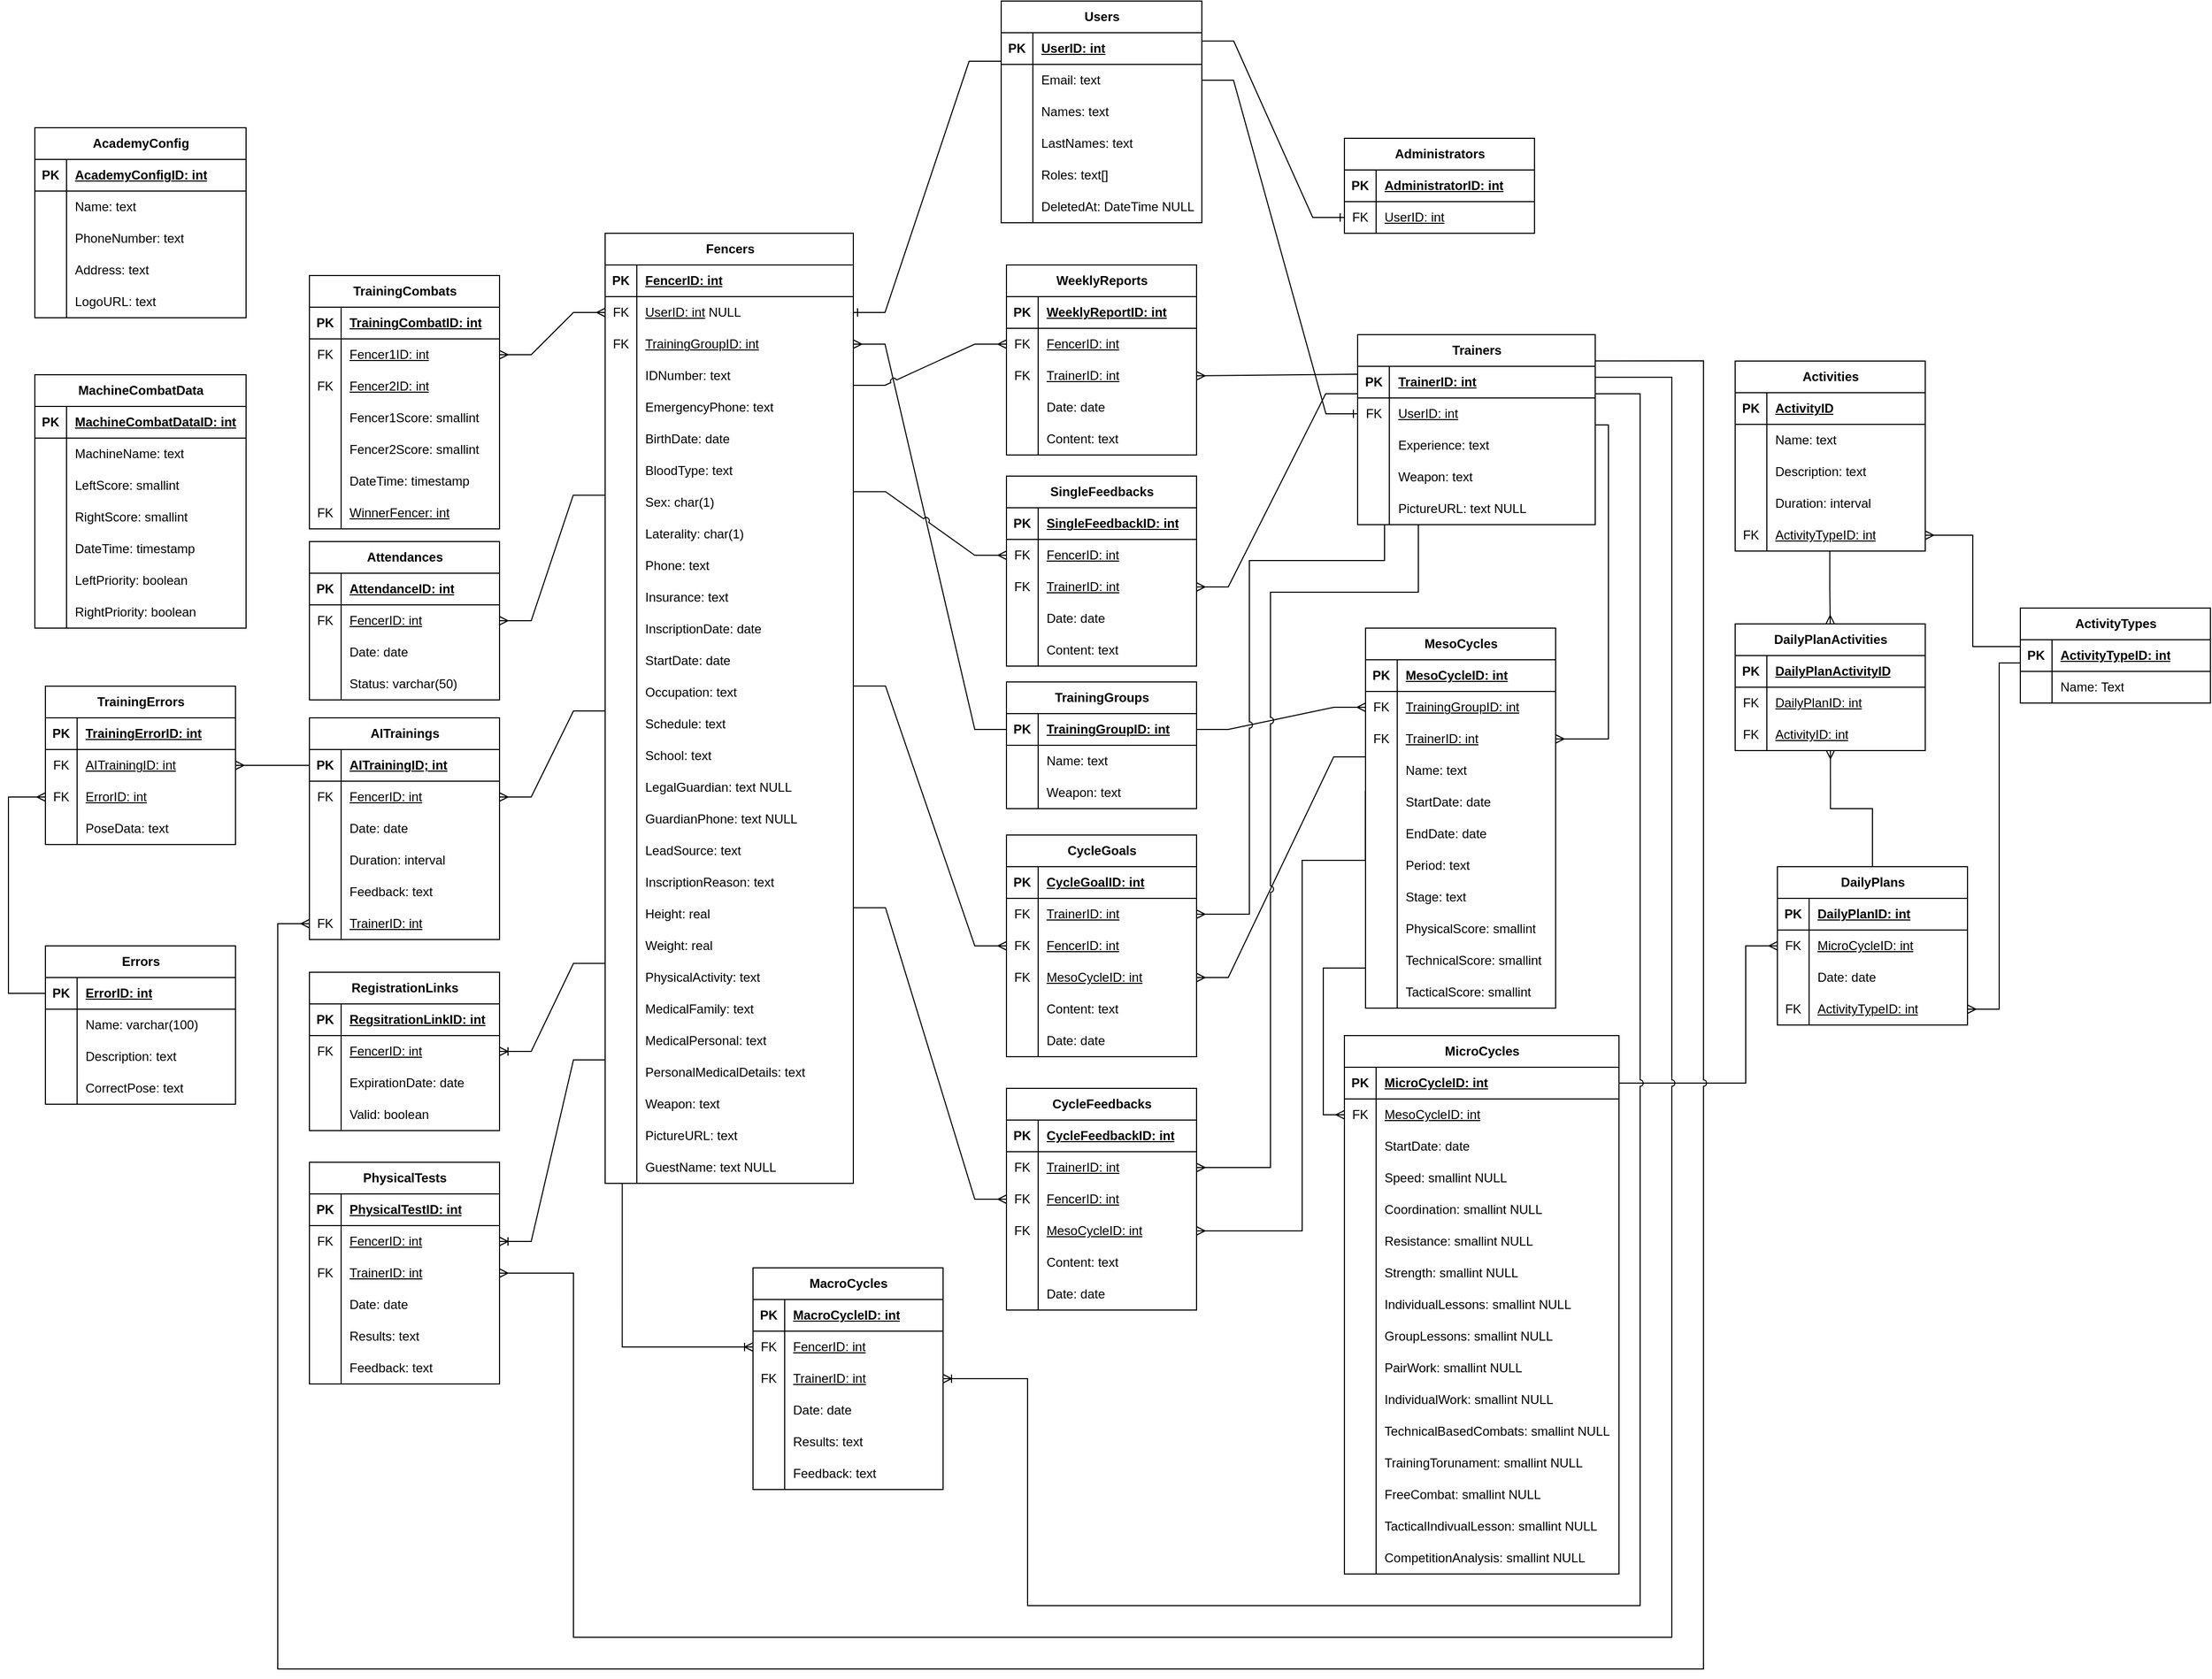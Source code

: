 <mxfile version="21.6.2" type="device">
  <diagram id="mvNf9nqCUbPDDM-C7vKs" name="Page-16">
    <mxGraphModel dx="2302" dy="256" grid="1" gridSize="10" guides="1" tooltips="1" connect="1" arrows="1" fold="1" page="1" pageScale="1" pageWidth="850" pageHeight="1100" math="0" shadow="0">
      <root>
        <mxCell id="0" />
        <mxCell id="1" parent="0" />
        <mxCell id="dhgbC-ywV1ZwzJfZ7-to-1" value="Fencers" style="shape=table;startSize=30;container=1;collapsible=1;childLayout=tableLayout;fixedRows=1;rowLines=0;fontStyle=1;align=center;resizeLast=1;html=1;" parent="1" vertex="1">
          <mxGeometry x="1175" y="1350" width="235" height="900" as="geometry" />
        </mxCell>
        <mxCell id="dhgbC-ywV1ZwzJfZ7-to-2" value="" style="shape=tableRow;horizontal=0;startSize=0;swimlaneHead=0;swimlaneBody=0;fillColor=none;collapsible=0;dropTarget=0;points=[[0,0.5],[1,0.5]];portConstraint=eastwest;top=0;left=0;right=0;bottom=1;" parent="dhgbC-ywV1ZwzJfZ7-to-1" vertex="1">
          <mxGeometry y="30" width="235" height="30" as="geometry" />
        </mxCell>
        <mxCell id="dhgbC-ywV1ZwzJfZ7-to-3" value="PK" style="shape=partialRectangle;connectable=0;fillColor=none;top=0;left=0;bottom=0;right=0;fontStyle=1;overflow=hidden;whiteSpace=wrap;html=1;" parent="dhgbC-ywV1ZwzJfZ7-to-2" vertex="1">
          <mxGeometry width="30" height="30" as="geometry">
            <mxRectangle width="30" height="30" as="alternateBounds" />
          </mxGeometry>
        </mxCell>
        <mxCell id="dhgbC-ywV1ZwzJfZ7-to-4" value="FencerID: int" style="shape=partialRectangle;connectable=0;fillColor=none;top=0;left=0;bottom=0;right=0;align=left;spacingLeft=6;fontStyle=5;overflow=hidden;whiteSpace=wrap;html=1;" parent="dhgbC-ywV1ZwzJfZ7-to-2" vertex="1">
          <mxGeometry x="30" width="205" height="30" as="geometry">
            <mxRectangle width="205" height="30" as="alternateBounds" />
          </mxGeometry>
        </mxCell>
        <mxCell id="dhgbC-ywV1ZwzJfZ7-to-5" value="" style="shape=tableRow;horizontal=0;startSize=0;swimlaneHead=0;swimlaneBody=0;fillColor=none;collapsible=0;dropTarget=0;points=[[0,0.5],[1,0.5]];portConstraint=eastwest;top=0;left=0;right=0;bottom=0;" parent="dhgbC-ywV1ZwzJfZ7-to-1" vertex="1">
          <mxGeometry y="60" width="235" height="30" as="geometry" />
        </mxCell>
        <mxCell id="dhgbC-ywV1ZwzJfZ7-to-6" value="FK" style="shape=partialRectangle;connectable=0;fillColor=none;top=0;left=0;bottom=0;right=0;editable=1;overflow=hidden;whiteSpace=wrap;html=1;" parent="dhgbC-ywV1ZwzJfZ7-to-5" vertex="1">
          <mxGeometry width="30" height="30" as="geometry">
            <mxRectangle width="30" height="30" as="alternateBounds" />
          </mxGeometry>
        </mxCell>
        <mxCell id="dhgbC-ywV1ZwzJfZ7-to-7" value="&lt;u&gt;UserID: int&lt;/u&gt; NULL" style="shape=partialRectangle;connectable=0;fillColor=none;top=0;left=0;bottom=0;right=0;align=left;spacingLeft=6;overflow=hidden;whiteSpace=wrap;html=1;" parent="dhgbC-ywV1ZwzJfZ7-to-5" vertex="1">
          <mxGeometry x="30" width="205" height="30" as="geometry">
            <mxRectangle width="205" height="30" as="alternateBounds" />
          </mxGeometry>
        </mxCell>
        <mxCell id="dhgbC-ywV1ZwzJfZ7-to-8" value="" style="shape=tableRow;horizontal=0;startSize=0;swimlaneHead=0;swimlaneBody=0;fillColor=none;collapsible=0;dropTarget=0;points=[[0,0.5],[1,0.5]];portConstraint=eastwest;top=0;left=0;right=0;bottom=0;" parent="dhgbC-ywV1ZwzJfZ7-to-1" vertex="1">
          <mxGeometry y="90" width="235" height="30" as="geometry" />
        </mxCell>
        <mxCell id="dhgbC-ywV1ZwzJfZ7-to-9" value="FK" style="shape=partialRectangle;connectable=0;fillColor=none;top=0;left=0;bottom=0;right=0;editable=1;overflow=hidden;whiteSpace=wrap;html=1;" parent="dhgbC-ywV1ZwzJfZ7-to-8" vertex="1">
          <mxGeometry width="30" height="30" as="geometry">
            <mxRectangle width="30" height="30" as="alternateBounds" />
          </mxGeometry>
        </mxCell>
        <mxCell id="dhgbC-ywV1ZwzJfZ7-to-10" value="&lt;u&gt;TrainingGroupID: int&lt;/u&gt;" style="shape=partialRectangle;connectable=0;fillColor=none;top=0;left=0;bottom=0;right=0;align=left;spacingLeft=6;overflow=hidden;whiteSpace=wrap;html=1;" parent="dhgbC-ywV1ZwzJfZ7-to-8" vertex="1">
          <mxGeometry x="30" width="205" height="30" as="geometry">
            <mxRectangle width="205" height="30" as="alternateBounds" />
          </mxGeometry>
        </mxCell>
        <mxCell id="dhgbC-ywV1ZwzJfZ7-to-11" value="" style="shape=tableRow;horizontal=0;startSize=0;swimlaneHead=0;swimlaneBody=0;fillColor=none;collapsible=0;dropTarget=0;points=[[0,0.5],[1,0.5]];portConstraint=eastwest;top=0;left=0;right=0;bottom=0;" parent="dhgbC-ywV1ZwzJfZ7-to-1" vertex="1">
          <mxGeometry y="120" width="235" height="30" as="geometry" />
        </mxCell>
        <mxCell id="dhgbC-ywV1ZwzJfZ7-to-12" value="" style="shape=partialRectangle;connectable=0;fillColor=none;top=0;left=0;bottom=0;right=0;editable=1;overflow=hidden;whiteSpace=wrap;html=1;" parent="dhgbC-ywV1ZwzJfZ7-to-11" vertex="1">
          <mxGeometry width="30" height="30" as="geometry">
            <mxRectangle width="30" height="30" as="alternateBounds" />
          </mxGeometry>
        </mxCell>
        <mxCell id="dhgbC-ywV1ZwzJfZ7-to-13" value="IDNumber: text&amp;nbsp;" style="shape=partialRectangle;connectable=0;fillColor=none;top=0;left=0;bottom=0;right=0;align=left;spacingLeft=6;overflow=hidden;whiteSpace=wrap;html=1;" parent="dhgbC-ywV1ZwzJfZ7-to-11" vertex="1">
          <mxGeometry x="30" width="205" height="30" as="geometry">
            <mxRectangle width="205" height="30" as="alternateBounds" />
          </mxGeometry>
        </mxCell>
        <mxCell id="dhgbC-ywV1ZwzJfZ7-to-14" value="" style="shape=tableRow;horizontal=0;startSize=0;swimlaneHead=0;swimlaneBody=0;fillColor=none;collapsible=0;dropTarget=0;points=[[0,0.5],[1,0.5]];portConstraint=eastwest;top=0;left=0;right=0;bottom=0;" parent="dhgbC-ywV1ZwzJfZ7-to-1" vertex="1">
          <mxGeometry y="150" width="235" height="30" as="geometry" />
        </mxCell>
        <mxCell id="dhgbC-ywV1ZwzJfZ7-to-15" value="" style="shape=partialRectangle;connectable=0;fillColor=none;top=0;left=0;bottom=0;right=0;editable=1;overflow=hidden;whiteSpace=wrap;html=1;" parent="dhgbC-ywV1ZwzJfZ7-to-14" vertex="1">
          <mxGeometry width="30" height="30" as="geometry">
            <mxRectangle width="30" height="30" as="alternateBounds" />
          </mxGeometry>
        </mxCell>
        <mxCell id="dhgbC-ywV1ZwzJfZ7-to-16" value="EmergencyPhone: text&amp;nbsp;" style="shape=partialRectangle;connectable=0;fillColor=none;top=0;left=0;bottom=0;right=0;align=left;spacingLeft=6;overflow=hidden;whiteSpace=wrap;html=1;" parent="dhgbC-ywV1ZwzJfZ7-to-14" vertex="1">
          <mxGeometry x="30" width="205" height="30" as="geometry">
            <mxRectangle width="205" height="30" as="alternateBounds" />
          </mxGeometry>
        </mxCell>
        <mxCell id="dhgbC-ywV1ZwzJfZ7-to-17" value="" style="shape=tableRow;horizontal=0;startSize=0;swimlaneHead=0;swimlaneBody=0;fillColor=none;collapsible=0;dropTarget=0;points=[[0,0.5],[1,0.5]];portConstraint=eastwest;top=0;left=0;right=0;bottom=0;" parent="dhgbC-ywV1ZwzJfZ7-to-1" vertex="1">
          <mxGeometry y="180" width="235" height="30" as="geometry" />
        </mxCell>
        <mxCell id="dhgbC-ywV1ZwzJfZ7-to-18" value="" style="shape=partialRectangle;connectable=0;fillColor=none;top=0;left=0;bottom=0;right=0;editable=1;overflow=hidden;whiteSpace=wrap;html=1;" parent="dhgbC-ywV1ZwzJfZ7-to-17" vertex="1">
          <mxGeometry width="30" height="30" as="geometry">
            <mxRectangle width="30" height="30" as="alternateBounds" />
          </mxGeometry>
        </mxCell>
        <mxCell id="dhgbC-ywV1ZwzJfZ7-to-19" value="BirthDate: date&amp;nbsp;" style="shape=partialRectangle;connectable=0;fillColor=none;top=0;left=0;bottom=0;right=0;align=left;spacingLeft=6;overflow=hidden;whiteSpace=wrap;html=1;" parent="dhgbC-ywV1ZwzJfZ7-to-17" vertex="1">
          <mxGeometry x="30" width="205" height="30" as="geometry">
            <mxRectangle width="205" height="30" as="alternateBounds" />
          </mxGeometry>
        </mxCell>
        <mxCell id="dhgbC-ywV1ZwzJfZ7-to-20" value="" style="shape=tableRow;horizontal=0;startSize=0;swimlaneHead=0;swimlaneBody=0;fillColor=none;collapsible=0;dropTarget=0;points=[[0,0.5],[1,0.5]];portConstraint=eastwest;top=0;left=0;right=0;bottom=0;" parent="dhgbC-ywV1ZwzJfZ7-to-1" vertex="1">
          <mxGeometry y="210" width="235" height="30" as="geometry" />
        </mxCell>
        <mxCell id="dhgbC-ywV1ZwzJfZ7-to-21" value="" style="shape=partialRectangle;connectable=0;fillColor=none;top=0;left=0;bottom=0;right=0;editable=1;overflow=hidden;whiteSpace=wrap;html=1;" parent="dhgbC-ywV1ZwzJfZ7-to-20" vertex="1">
          <mxGeometry width="30" height="30" as="geometry">
            <mxRectangle width="30" height="30" as="alternateBounds" />
          </mxGeometry>
        </mxCell>
        <mxCell id="dhgbC-ywV1ZwzJfZ7-to-22" value="BloodType: text&amp;nbsp;" style="shape=partialRectangle;connectable=0;fillColor=none;top=0;left=0;bottom=0;right=0;align=left;spacingLeft=6;overflow=hidden;whiteSpace=wrap;html=1;" parent="dhgbC-ywV1ZwzJfZ7-to-20" vertex="1">
          <mxGeometry x="30" width="205" height="30" as="geometry">
            <mxRectangle width="205" height="30" as="alternateBounds" />
          </mxGeometry>
        </mxCell>
        <mxCell id="dhgbC-ywV1ZwzJfZ7-to-23" value="" style="shape=tableRow;horizontal=0;startSize=0;swimlaneHead=0;swimlaneBody=0;fillColor=none;collapsible=0;dropTarget=0;points=[[0,0.5],[1,0.5]];portConstraint=eastwest;top=0;left=0;right=0;bottom=0;" parent="dhgbC-ywV1ZwzJfZ7-to-1" vertex="1">
          <mxGeometry y="240" width="235" height="30" as="geometry" />
        </mxCell>
        <mxCell id="dhgbC-ywV1ZwzJfZ7-to-24" value="" style="shape=partialRectangle;connectable=0;fillColor=none;top=0;left=0;bottom=0;right=0;editable=1;overflow=hidden;whiteSpace=wrap;html=1;" parent="dhgbC-ywV1ZwzJfZ7-to-23" vertex="1">
          <mxGeometry width="30" height="30" as="geometry">
            <mxRectangle width="30" height="30" as="alternateBounds" />
          </mxGeometry>
        </mxCell>
        <mxCell id="dhgbC-ywV1ZwzJfZ7-to-25" value="Sex: char(1)&amp;nbsp;" style="shape=partialRectangle;connectable=0;fillColor=none;top=0;left=0;bottom=0;right=0;align=left;spacingLeft=6;overflow=hidden;whiteSpace=wrap;html=1;" parent="dhgbC-ywV1ZwzJfZ7-to-23" vertex="1">
          <mxGeometry x="30" width="205" height="30" as="geometry">
            <mxRectangle width="205" height="30" as="alternateBounds" />
          </mxGeometry>
        </mxCell>
        <mxCell id="dhgbC-ywV1ZwzJfZ7-to-26" value="" style="shape=tableRow;horizontal=0;startSize=0;swimlaneHead=0;swimlaneBody=0;fillColor=none;collapsible=0;dropTarget=0;points=[[0,0.5],[1,0.5]];portConstraint=eastwest;top=0;left=0;right=0;bottom=0;" parent="dhgbC-ywV1ZwzJfZ7-to-1" vertex="1">
          <mxGeometry y="270" width="235" height="30" as="geometry" />
        </mxCell>
        <mxCell id="dhgbC-ywV1ZwzJfZ7-to-27" value="" style="shape=partialRectangle;connectable=0;fillColor=none;top=0;left=0;bottom=0;right=0;editable=1;overflow=hidden;whiteSpace=wrap;html=1;" parent="dhgbC-ywV1ZwzJfZ7-to-26" vertex="1">
          <mxGeometry width="30" height="30" as="geometry">
            <mxRectangle width="30" height="30" as="alternateBounds" />
          </mxGeometry>
        </mxCell>
        <mxCell id="dhgbC-ywV1ZwzJfZ7-to-28" value="Laterality: char(1)&amp;nbsp;" style="shape=partialRectangle;connectable=0;fillColor=none;top=0;left=0;bottom=0;right=0;align=left;spacingLeft=6;overflow=hidden;whiteSpace=wrap;html=1;" parent="dhgbC-ywV1ZwzJfZ7-to-26" vertex="1">
          <mxGeometry x="30" width="205" height="30" as="geometry">
            <mxRectangle width="205" height="30" as="alternateBounds" />
          </mxGeometry>
        </mxCell>
        <mxCell id="dhgbC-ywV1ZwzJfZ7-to-29" value="" style="shape=tableRow;horizontal=0;startSize=0;swimlaneHead=0;swimlaneBody=0;fillColor=none;collapsible=0;dropTarget=0;points=[[0,0.5],[1,0.5]];portConstraint=eastwest;top=0;left=0;right=0;bottom=0;" parent="dhgbC-ywV1ZwzJfZ7-to-1" vertex="1">
          <mxGeometry y="300" width="235" height="30" as="geometry" />
        </mxCell>
        <mxCell id="dhgbC-ywV1ZwzJfZ7-to-30" value="" style="shape=partialRectangle;connectable=0;fillColor=none;top=0;left=0;bottom=0;right=0;editable=1;overflow=hidden;whiteSpace=wrap;html=1;" parent="dhgbC-ywV1ZwzJfZ7-to-29" vertex="1">
          <mxGeometry width="30" height="30" as="geometry">
            <mxRectangle width="30" height="30" as="alternateBounds" />
          </mxGeometry>
        </mxCell>
        <mxCell id="dhgbC-ywV1ZwzJfZ7-to-31" value="Phone: text&amp;nbsp;" style="shape=partialRectangle;connectable=0;fillColor=none;top=0;left=0;bottom=0;right=0;align=left;spacingLeft=6;overflow=hidden;whiteSpace=wrap;html=1;" parent="dhgbC-ywV1ZwzJfZ7-to-29" vertex="1">
          <mxGeometry x="30" width="205" height="30" as="geometry">
            <mxRectangle width="205" height="30" as="alternateBounds" />
          </mxGeometry>
        </mxCell>
        <mxCell id="dhgbC-ywV1ZwzJfZ7-to-32" value="" style="shape=tableRow;horizontal=0;startSize=0;swimlaneHead=0;swimlaneBody=0;fillColor=none;collapsible=0;dropTarget=0;points=[[0,0.5],[1,0.5]];portConstraint=eastwest;top=0;left=0;right=0;bottom=0;" parent="dhgbC-ywV1ZwzJfZ7-to-1" vertex="1">
          <mxGeometry y="330" width="235" height="30" as="geometry" />
        </mxCell>
        <mxCell id="dhgbC-ywV1ZwzJfZ7-to-33" value="" style="shape=partialRectangle;connectable=0;fillColor=none;top=0;left=0;bottom=0;right=0;editable=1;overflow=hidden;whiteSpace=wrap;html=1;" parent="dhgbC-ywV1ZwzJfZ7-to-32" vertex="1">
          <mxGeometry width="30" height="30" as="geometry">
            <mxRectangle width="30" height="30" as="alternateBounds" />
          </mxGeometry>
        </mxCell>
        <mxCell id="dhgbC-ywV1ZwzJfZ7-to-34" value="Insurance: text&amp;nbsp;" style="shape=partialRectangle;connectable=0;fillColor=none;top=0;left=0;bottom=0;right=0;align=left;spacingLeft=6;overflow=hidden;whiteSpace=wrap;html=1;" parent="dhgbC-ywV1ZwzJfZ7-to-32" vertex="1">
          <mxGeometry x="30" width="205" height="30" as="geometry">
            <mxRectangle width="205" height="30" as="alternateBounds" />
          </mxGeometry>
        </mxCell>
        <mxCell id="dhgbC-ywV1ZwzJfZ7-to-35" value="" style="shape=tableRow;horizontal=0;startSize=0;swimlaneHead=0;swimlaneBody=0;fillColor=none;collapsible=0;dropTarget=0;points=[[0,0.5],[1,0.5]];portConstraint=eastwest;top=0;left=0;right=0;bottom=0;" parent="dhgbC-ywV1ZwzJfZ7-to-1" vertex="1">
          <mxGeometry y="360" width="235" height="30" as="geometry" />
        </mxCell>
        <mxCell id="dhgbC-ywV1ZwzJfZ7-to-36" value="" style="shape=partialRectangle;connectable=0;fillColor=none;top=0;left=0;bottom=0;right=0;editable=1;overflow=hidden;whiteSpace=wrap;html=1;" parent="dhgbC-ywV1ZwzJfZ7-to-35" vertex="1">
          <mxGeometry width="30" height="30" as="geometry">
            <mxRectangle width="30" height="30" as="alternateBounds" />
          </mxGeometry>
        </mxCell>
        <mxCell id="dhgbC-ywV1ZwzJfZ7-to-37" value="InscriptionDate: date&amp;nbsp;" style="shape=partialRectangle;connectable=0;fillColor=none;top=0;left=0;bottom=0;right=0;align=left;spacingLeft=6;overflow=hidden;whiteSpace=wrap;html=1;" parent="dhgbC-ywV1ZwzJfZ7-to-35" vertex="1">
          <mxGeometry x="30" width="205" height="30" as="geometry">
            <mxRectangle width="205" height="30" as="alternateBounds" />
          </mxGeometry>
        </mxCell>
        <mxCell id="dhgbC-ywV1ZwzJfZ7-to-38" value="" style="shape=tableRow;horizontal=0;startSize=0;swimlaneHead=0;swimlaneBody=0;fillColor=none;collapsible=0;dropTarget=0;points=[[0,0.5],[1,0.5]];portConstraint=eastwest;top=0;left=0;right=0;bottom=0;" parent="dhgbC-ywV1ZwzJfZ7-to-1" vertex="1">
          <mxGeometry y="390" width="235" height="30" as="geometry" />
        </mxCell>
        <mxCell id="dhgbC-ywV1ZwzJfZ7-to-39" value="" style="shape=partialRectangle;connectable=0;fillColor=none;top=0;left=0;bottom=0;right=0;editable=1;overflow=hidden;whiteSpace=wrap;html=1;" parent="dhgbC-ywV1ZwzJfZ7-to-38" vertex="1">
          <mxGeometry width="30" height="30" as="geometry">
            <mxRectangle width="30" height="30" as="alternateBounds" />
          </mxGeometry>
        </mxCell>
        <mxCell id="dhgbC-ywV1ZwzJfZ7-to-40" value="StartDate: date&amp;nbsp;" style="shape=partialRectangle;connectable=0;fillColor=none;top=0;left=0;bottom=0;right=0;align=left;spacingLeft=6;overflow=hidden;whiteSpace=wrap;html=1;" parent="dhgbC-ywV1ZwzJfZ7-to-38" vertex="1">
          <mxGeometry x="30" width="205" height="30" as="geometry">
            <mxRectangle width="205" height="30" as="alternateBounds" />
          </mxGeometry>
        </mxCell>
        <mxCell id="dhgbC-ywV1ZwzJfZ7-to-41" value="" style="shape=tableRow;horizontal=0;startSize=0;swimlaneHead=0;swimlaneBody=0;fillColor=none;collapsible=0;dropTarget=0;points=[[0,0.5],[1,0.5]];portConstraint=eastwest;top=0;left=0;right=0;bottom=0;" parent="dhgbC-ywV1ZwzJfZ7-to-1" vertex="1">
          <mxGeometry y="420" width="235" height="30" as="geometry" />
        </mxCell>
        <mxCell id="dhgbC-ywV1ZwzJfZ7-to-42" value="" style="shape=partialRectangle;connectable=0;fillColor=none;top=0;left=0;bottom=0;right=0;editable=1;overflow=hidden;whiteSpace=wrap;html=1;" parent="dhgbC-ywV1ZwzJfZ7-to-41" vertex="1">
          <mxGeometry width="30" height="30" as="geometry">
            <mxRectangle width="30" height="30" as="alternateBounds" />
          </mxGeometry>
        </mxCell>
        <mxCell id="dhgbC-ywV1ZwzJfZ7-to-43" value="Occupation: text&amp;nbsp;" style="shape=partialRectangle;connectable=0;fillColor=none;top=0;left=0;bottom=0;right=0;align=left;spacingLeft=6;overflow=hidden;whiteSpace=wrap;html=1;" parent="dhgbC-ywV1ZwzJfZ7-to-41" vertex="1">
          <mxGeometry x="30" width="205" height="30" as="geometry">
            <mxRectangle width="205" height="30" as="alternateBounds" />
          </mxGeometry>
        </mxCell>
        <mxCell id="dhgbC-ywV1ZwzJfZ7-to-44" value="" style="shape=tableRow;horizontal=0;startSize=0;swimlaneHead=0;swimlaneBody=0;fillColor=none;collapsible=0;dropTarget=0;points=[[0,0.5],[1,0.5]];portConstraint=eastwest;top=0;left=0;right=0;bottom=0;" parent="dhgbC-ywV1ZwzJfZ7-to-1" vertex="1">
          <mxGeometry y="450" width="235" height="30" as="geometry" />
        </mxCell>
        <mxCell id="dhgbC-ywV1ZwzJfZ7-to-45" value="" style="shape=partialRectangle;connectable=0;fillColor=none;top=0;left=0;bottom=0;right=0;editable=1;overflow=hidden;whiteSpace=wrap;html=1;" parent="dhgbC-ywV1ZwzJfZ7-to-44" vertex="1">
          <mxGeometry width="30" height="30" as="geometry">
            <mxRectangle width="30" height="30" as="alternateBounds" />
          </mxGeometry>
        </mxCell>
        <mxCell id="dhgbC-ywV1ZwzJfZ7-to-46" value="Schedule: text&amp;nbsp;" style="shape=partialRectangle;connectable=0;fillColor=none;top=0;left=0;bottom=0;right=0;align=left;spacingLeft=6;overflow=hidden;whiteSpace=wrap;html=1;" parent="dhgbC-ywV1ZwzJfZ7-to-44" vertex="1">
          <mxGeometry x="30" width="205" height="30" as="geometry">
            <mxRectangle width="205" height="30" as="alternateBounds" />
          </mxGeometry>
        </mxCell>
        <mxCell id="dhgbC-ywV1ZwzJfZ7-to-47" value="" style="shape=tableRow;horizontal=0;startSize=0;swimlaneHead=0;swimlaneBody=0;fillColor=none;collapsible=0;dropTarget=0;points=[[0,0.5],[1,0.5]];portConstraint=eastwest;top=0;left=0;right=0;bottom=0;" parent="dhgbC-ywV1ZwzJfZ7-to-1" vertex="1">
          <mxGeometry y="480" width="235" height="30" as="geometry" />
        </mxCell>
        <mxCell id="dhgbC-ywV1ZwzJfZ7-to-48" value="" style="shape=partialRectangle;connectable=0;fillColor=none;top=0;left=0;bottom=0;right=0;editable=1;overflow=hidden;whiteSpace=wrap;html=1;" parent="dhgbC-ywV1ZwzJfZ7-to-47" vertex="1">
          <mxGeometry width="30" height="30" as="geometry">
            <mxRectangle width="30" height="30" as="alternateBounds" />
          </mxGeometry>
        </mxCell>
        <mxCell id="dhgbC-ywV1ZwzJfZ7-to-49" value="School: text&amp;nbsp;" style="shape=partialRectangle;connectable=0;fillColor=none;top=0;left=0;bottom=0;right=0;align=left;spacingLeft=6;overflow=hidden;whiteSpace=wrap;html=1;" parent="dhgbC-ywV1ZwzJfZ7-to-47" vertex="1">
          <mxGeometry x="30" width="205" height="30" as="geometry">
            <mxRectangle width="205" height="30" as="alternateBounds" />
          </mxGeometry>
        </mxCell>
        <mxCell id="dhgbC-ywV1ZwzJfZ7-to-50" value="" style="shape=tableRow;horizontal=0;startSize=0;swimlaneHead=0;swimlaneBody=0;fillColor=none;collapsible=0;dropTarget=0;points=[[0,0.5],[1,0.5]];portConstraint=eastwest;top=0;left=0;right=0;bottom=0;" parent="dhgbC-ywV1ZwzJfZ7-to-1" vertex="1">
          <mxGeometry y="510" width="235" height="30" as="geometry" />
        </mxCell>
        <mxCell id="dhgbC-ywV1ZwzJfZ7-to-51" value="" style="shape=partialRectangle;connectable=0;fillColor=none;top=0;left=0;bottom=0;right=0;editable=1;overflow=hidden;whiteSpace=wrap;html=1;" parent="dhgbC-ywV1ZwzJfZ7-to-50" vertex="1">
          <mxGeometry width="30" height="30" as="geometry">
            <mxRectangle width="30" height="30" as="alternateBounds" />
          </mxGeometry>
        </mxCell>
        <mxCell id="dhgbC-ywV1ZwzJfZ7-to-52" value="LegalGuardian: text&amp;nbsp;NULL&amp;nbsp;" style="shape=partialRectangle;connectable=0;fillColor=none;top=0;left=0;bottom=0;right=0;align=left;spacingLeft=6;overflow=hidden;whiteSpace=wrap;html=1;" parent="dhgbC-ywV1ZwzJfZ7-to-50" vertex="1">
          <mxGeometry x="30" width="205" height="30" as="geometry">
            <mxRectangle width="205" height="30" as="alternateBounds" />
          </mxGeometry>
        </mxCell>
        <mxCell id="dhgbC-ywV1ZwzJfZ7-to-53" value="" style="shape=tableRow;horizontal=0;startSize=0;swimlaneHead=0;swimlaneBody=0;fillColor=none;collapsible=0;dropTarget=0;points=[[0,0.5],[1,0.5]];portConstraint=eastwest;top=0;left=0;right=0;bottom=0;" parent="dhgbC-ywV1ZwzJfZ7-to-1" vertex="1">
          <mxGeometry y="540" width="235" height="30" as="geometry" />
        </mxCell>
        <mxCell id="dhgbC-ywV1ZwzJfZ7-to-54" value="" style="shape=partialRectangle;connectable=0;fillColor=none;top=0;left=0;bottom=0;right=0;editable=1;overflow=hidden;whiteSpace=wrap;html=1;" parent="dhgbC-ywV1ZwzJfZ7-to-53" vertex="1">
          <mxGeometry width="30" height="30" as="geometry">
            <mxRectangle width="30" height="30" as="alternateBounds" />
          </mxGeometry>
        </mxCell>
        <mxCell id="dhgbC-ywV1ZwzJfZ7-to-55" value="GuardianPhone: text&amp;nbsp;NULL&amp;nbsp;" style="shape=partialRectangle;connectable=0;fillColor=none;top=0;left=0;bottom=0;right=0;align=left;spacingLeft=6;overflow=hidden;whiteSpace=wrap;html=1;" parent="dhgbC-ywV1ZwzJfZ7-to-53" vertex="1">
          <mxGeometry x="30" width="205" height="30" as="geometry">
            <mxRectangle width="205" height="30" as="alternateBounds" />
          </mxGeometry>
        </mxCell>
        <mxCell id="dhgbC-ywV1ZwzJfZ7-to-56" value="" style="shape=tableRow;horizontal=0;startSize=0;swimlaneHead=0;swimlaneBody=0;fillColor=none;collapsible=0;dropTarget=0;points=[[0,0.5],[1,0.5]];portConstraint=eastwest;top=0;left=0;right=0;bottom=0;" parent="dhgbC-ywV1ZwzJfZ7-to-1" vertex="1">
          <mxGeometry y="570" width="235" height="30" as="geometry" />
        </mxCell>
        <mxCell id="dhgbC-ywV1ZwzJfZ7-to-57" value="" style="shape=partialRectangle;connectable=0;fillColor=none;top=0;left=0;bottom=0;right=0;editable=1;overflow=hidden;whiteSpace=wrap;html=1;" parent="dhgbC-ywV1ZwzJfZ7-to-56" vertex="1">
          <mxGeometry width="30" height="30" as="geometry">
            <mxRectangle width="30" height="30" as="alternateBounds" />
          </mxGeometry>
        </mxCell>
        <mxCell id="dhgbC-ywV1ZwzJfZ7-to-58" value="LeadSource: text&amp;nbsp;" style="shape=partialRectangle;connectable=0;fillColor=none;top=0;left=0;bottom=0;right=0;align=left;spacingLeft=6;overflow=hidden;whiteSpace=wrap;html=1;" parent="dhgbC-ywV1ZwzJfZ7-to-56" vertex="1">
          <mxGeometry x="30" width="205" height="30" as="geometry">
            <mxRectangle width="205" height="30" as="alternateBounds" />
          </mxGeometry>
        </mxCell>
        <mxCell id="dhgbC-ywV1ZwzJfZ7-to-59" value="" style="shape=tableRow;horizontal=0;startSize=0;swimlaneHead=0;swimlaneBody=0;fillColor=none;collapsible=0;dropTarget=0;points=[[0,0.5],[1,0.5]];portConstraint=eastwest;top=0;left=0;right=0;bottom=0;" parent="dhgbC-ywV1ZwzJfZ7-to-1" vertex="1">
          <mxGeometry y="600" width="235" height="30" as="geometry" />
        </mxCell>
        <mxCell id="dhgbC-ywV1ZwzJfZ7-to-60" value="" style="shape=partialRectangle;connectable=0;fillColor=none;top=0;left=0;bottom=0;right=0;editable=1;overflow=hidden;whiteSpace=wrap;html=1;" parent="dhgbC-ywV1ZwzJfZ7-to-59" vertex="1">
          <mxGeometry width="30" height="30" as="geometry">
            <mxRectangle width="30" height="30" as="alternateBounds" />
          </mxGeometry>
        </mxCell>
        <mxCell id="dhgbC-ywV1ZwzJfZ7-to-61" value="InscriptionReason: text&amp;nbsp;" style="shape=partialRectangle;connectable=0;fillColor=none;top=0;left=0;bottom=0;right=0;align=left;spacingLeft=6;overflow=hidden;whiteSpace=wrap;html=1;" parent="dhgbC-ywV1ZwzJfZ7-to-59" vertex="1">
          <mxGeometry x="30" width="205" height="30" as="geometry">
            <mxRectangle width="205" height="30" as="alternateBounds" />
          </mxGeometry>
        </mxCell>
        <mxCell id="dhgbC-ywV1ZwzJfZ7-to-62" value="" style="shape=tableRow;horizontal=0;startSize=0;swimlaneHead=0;swimlaneBody=0;fillColor=none;collapsible=0;dropTarget=0;points=[[0,0.5],[1,0.5]];portConstraint=eastwest;top=0;left=0;right=0;bottom=0;" parent="dhgbC-ywV1ZwzJfZ7-to-1" vertex="1">
          <mxGeometry y="630" width="235" height="30" as="geometry" />
        </mxCell>
        <mxCell id="dhgbC-ywV1ZwzJfZ7-to-63" value="" style="shape=partialRectangle;connectable=0;fillColor=none;top=0;left=0;bottom=0;right=0;editable=1;overflow=hidden;whiteSpace=wrap;html=1;" parent="dhgbC-ywV1ZwzJfZ7-to-62" vertex="1">
          <mxGeometry width="30" height="30" as="geometry">
            <mxRectangle width="30" height="30" as="alternateBounds" />
          </mxGeometry>
        </mxCell>
        <mxCell id="dhgbC-ywV1ZwzJfZ7-to-64" value="Height: real" style="shape=partialRectangle;connectable=0;fillColor=none;top=0;left=0;bottom=0;right=0;align=left;spacingLeft=6;overflow=hidden;whiteSpace=wrap;html=1;" parent="dhgbC-ywV1ZwzJfZ7-to-62" vertex="1">
          <mxGeometry x="30" width="205" height="30" as="geometry">
            <mxRectangle width="205" height="30" as="alternateBounds" />
          </mxGeometry>
        </mxCell>
        <mxCell id="dhgbC-ywV1ZwzJfZ7-to-65" value="" style="shape=tableRow;horizontal=0;startSize=0;swimlaneHead=0;swimlaneBody=0;fillColor=none;collapsible=0;dropTarget=0;points=[[0,0.5],[1,0.5]];portConstraint=eastwest;top=0;left=0;right=0;bottom=0;" parent="dhgbC-ywV1ZwzJfZ7-to-1" vertex="1">
          <mxGeometry y="660" width="235" height="30" as="geometry" />
        </mxCell>
        <mxCell id="dhgbC-ywV1ZwzJfZ7-to-66" value="" style="shape=partialRectangle;connectable=0;fillColor=none;top=0;left=0;bottom=0;right=0;editable=1;overflow=hidden;whiteSpace=wrap;html=1;" parent="dhgbC-ywV1ZwzJfZ7-to-65" vertex="1">
          <mxGeometry width="30" height="30" as="geometry">
            <mxRectangle width="30" height="30" as="alternateBounds" />
          </mxGeometry>
        </mxCell>
        <mxCell id="dhgbC-ywV1ZwzJfZ7-to-67" value="Weight: real&amp;nbsp;" style="shape=partialRectangle;connectable=0;fillColor=none;top=0;left=0;bottom=0;right=0;align=left;spacingLeft=6;overflow=hidden;whiteSpace=wrap;html=1;" parent="dhgbC-ywV1ZwzJfZ7-to-65" vertex="1">
          <mxGeometry x="30" width="205" height="30" as="geometry">
            <mxRectangle width="205" height="30" as="alternateBounds" />
          </mxGeometry>
        </mxCell>
        <mxCell id="dhgbC-ywV1ZwzJfZ7-to-68" value="" style="shape=tableRow;horizontal=0;startSize=0;swimlaneHead=0;swimlaneBody=0;fillColor=none;collapsible=0;dropTarget=0;points=[[0,0.5],[1,0.5]];portConstraint=eastwest;top=0;left=0;right=0;bottom=0;" parent="dhgbC-ywV1ZwzJfZ7-to-1" vertex="1">
          <mxGeometry y="690" width="235" height="30" as="geometry" />
        </mxCell>
        <mxCell id="dhgbC-ywV1ZwzJfZ7-to-69" value="" style="shape=partialRectangle;connectable=0;fillColor=none;top=0;left=0;bottom=0;right=0;editable=1;overflow=hidden;whiteSpace=wrap;html=1;" parent="dhgbC-ywV1ZwzJfZ7-to-68" vertex="1">
          <mxGeometry width="30" height="30" as="geometry">
            <mxRectangle width="30" height="30" as="alternateBounds" />
          </mxGeometry>
        </mxCell>
        <mxCell id="dhgbC-ywV1ZwzJfZ7-to-70" value="PhysicalActivity: text" style="shape=partialRectangle;connectable=0;fillColor=none;top=0;left=0;bottom=0;right=0;align=left;spacingLeft=6;overflow=hidden;whiteSpace=wrap;html=1;" parent="dhgbC-ywV1ZwzJfZ7-to-68" vertex="1">
          <mxGeometry x="30" width="205" height="30" as="geometry">
            <mxRectangle width="205" height="30" as="alternateBounds" />
          </mxGeometry>
        </mxCell>
        <mxCell id="dhgbC-ywV1ZwzJfZ7-to-71" value="" style="shape=tableRow;horizontal=0;startSize=0;swimlaneHead=0;swimlaneBody=0;fillColor=none;collapsible=0;dropTarget=0;points=[[0,0.5],[1,0.5]];portConstraint=eastwest;top=0;left=0;right=0;bottom=0;" parent="dhgbC-ywV1ZwzJfZ7-to-1" vertex="1">
          <mxGeometry y="720" width="235" height="30" as="geometry" />
        </mxCell>
        <mxCell id="dhgbC-ywV1ZwzJfZ7-to-72" value="" style="shape=partialRectangle;connectable=0;fillColor=none;top=0;left=0;bottom=0;right=0;editable=1;overflow=hidden;whiteSpace=wrap;html=1;" parent="dhgbC-ywV1ZwzJfZ7-to-71" vertex="1">
          <mxGeometry width="30" height="30" as="geometry">
            <mxRectangle width="30" height="30" as="alternateBounds" />
          </mxGeometry>
        </mxCell>
        <mxCell id="dhgbC-ywV1ZwzJfZ7-to-73" value="MedicalFamily: text&amp;nbsp;" style="shape=partialRectangle;connectable=0;fillColor=none;top=0;left=0;bottom=0;right=0;align=left;spacingLeft=6;overflow=hidden;whiteSpace=wrap;html=1;" parent="dhgbC-ywV1ZwzJfZ7-to-71" vertex="1">
          <mxGeometry x="30" width="205" height="30" as="geometry">
            <mxRectangle width="205" height="30" as="alternateBounds" />
          </mxGeometry>
        </mxCell>
        <mxCell id="dhgbC-ywV1ZwzJfZ7-to-74" value="" style="shape=tableRow;horizontal=0;startSize=0;swimlaneHead=0;swimlaneBody=0;fillColor=none;collapsible=0;dropTarget=0;points=[[0,0.5],[1,0.5]];portConstraint=eastwest;top=0;left=0;right=0;bottom=0;" parent="dhgbC-ywV1ZwzJfZ7-to-1" vertex="1">
          <mxGeometry y="750" width="235" height="30" as="geometry" />
        </mxCell>
        <mxCell id="dhgbC-ywV1ZwzJfZ7-to-75" value="" style="shape=partialRectangle;connectable=0;fillColor=none;top=0;left=0;bottom=0;right=0;editable=1;overflow=hidden;whiteSpace=wrap;html=1;" parent="dhgbC-ywV1ZwzJfZ7-to-74" vertex="1">
          <mxGeometry width="30" height="30" as="geometry">
            <mxRectangle width="30" height="30" as="alternateBounds" />
          </mxGeometry>
        </mxCell>
        <mxCell id="dhgbC-ywV1ZwzJfZ7-to-76" value="MedicalPersonal: text&amp;nbsp;" style="shape=partialRectangle;connectable=0;fillColor=none;top=0;left=0;bottom=0;right=0;align=left;spacingLeft=6;overflow=hidden;whiteSpace=wrap;html=1;" parent="dhgbC-ywV1ZwzJfZ7-to-74" vertex="1">
          <mxGeometry x="30" width="205" height="30" as="geometry">
            <mxRectangle width="205" height="30" as="alternateBounds" />
          </mxGeometry>
        </mxCell>
        <mxCell id="dhgbC-ywV1ZwzJfZ7-to-77" value="" style="shape=tableRow;horizontal=0;startSize=0;swimlaneHead=0;swimlaneBody=0;fillColor=none;collapsible=0;dropTarget=0;points=[[0,0.5],[1,0.5]];portConstraint=eastwest;top=0;left=0;right=0;bottom=0;" parent="dhgbC-ywV1ZwzJfZ7-to-1" vertex="1">
          <mxGeometry y="780" width="235" height="30" as="geometry" />
        </mxCell>
        <mxCell id="dhgbC-ywV1ZwzJfZ7-to-78" value="" style="shape=partialRectangle;connectable=0;fillColor=none;top=0;left=0;bottom=0;right=0;editable=1;overflow=hidden;whiteSpace=wrap;html=1;" parent="dhgbC-ywV1ZwzJfZ7-to-77" vertex="1">
          <mxGeometry width="30" height="30" as="geometry">
            <mxRectangle width="30" height="30" as="alternateBounds" />
          </mxGeometry>
        </mxCell>
        <mxCell id="dhgbC-ywV1ZwzJfZ7-to-79" value="PersonalMedicalDetails: text&amp;nbsp;" style="shape=partialRectangle;connectable=0;fillColor=none;top=0;left=0;bottom=0;right=0;align=left;spacingLeft=6;overflow=hidden;whiteSpace=wrap;html=1;" parent="dhgbC-ywV1ZwzJfZ7-to-77" vertex="1">
          <mxGeometry x="30" width="205" height="30" as="geometry">
            <mxRectangle width="205" height="30" as="alternateBounds" />
          </mxGeometry>
        </mxCell>
        <mxCell id="dhgbC-ywV1ZwzJfZ7-to-80" value="" style="shape=tableRow;horizontal=0;startSize=0;swimlaneHead=0;swimlaneBody=0;fillColor=none;collapsible=0;dropTarget=0;points=[[0,0.5],[1,0.5]];portConstraint=eastwest;top=0;left=0;right=0;bottom=0;" parent="dhgbC-ywV1ZwzJfZ7-to-1" vertex="1">
          <mxGeometry y="810" width="235" height="30" as="geometry" />
        </mxCell>
        <mxCell id="dhgbC-ywV1ZwzJfZ7-to-81" value="" style="shape=partialRectangle;connectable=0;fillColor=none;top=0;left=0;bottom=0;right=0;editable=1;overflow=hidden;whiteSpace=wrap;html=1;" parent="dhgbC-ywV1ZwzJfZ7-to-80" vertex="1">
          <mxGeometry width="30" height="30" as="geometry">
            <mxRectangle width="30" height="30" as="alternateBounds" />
          </mxGeometry>
        </mxCell>
        <mxCell id="dhgbC-ywV1ZwzJfZ7-to-82" value="Weapon: text&amp;nbsp;" style="shape=partialRectangle;connectable=0;fillColor=none;top=0;left=0;bottom=0;right=0;align=left;spacingLeft=6;overflow=hidden;whiteSpace=wrap;html=1;" parent="dhgbC-ywV1ZwzJfZ7-to-80" vertex="1">
          <mxGeometry x="30" width="205" height="30" as="geometry">
            <mxRectangle width="205" height="30" as="alternateBounds" />
          </mxGeometry>
        </mxCell>
        <mxCell id="dhgbC-ywV1ZwzJfZ7-to-83" value="" style="shape=tableRow;horizontal=0;startSize=0;swimlaneHead=0;swimlaneBody=0;fillColor=none;collapsible=0;dropTarget=0;points=[[0,0.5],[1,0.5]];portConstraint=eastwest;top=0;left=0;right=0;bottom=0;" parent="dhgbC-ywV1ZwzJfZ7-to-1" vertex="1">
          <mxGeometry y="840" width="235" height="30" as="geometry" />
        </mxCell>
        <mxCell id="dhgbC-ywV1ZwzJfZ7-to-84" value="" style="shape=partialRectangle;connectable=0;fillColor=none;top=0;left=0;bottom=0;right=0;editable=1;overflow=hidden;whiteSpace=wrap;html=1;" parent="dhgbC-ywV1ZwzJfZ7-to-83" vertex="1">
          <mxGeometry width="30" height="30" as="geometry">
            <mxRectangle width="30" height="30" as="alternateBounds" />
          </mxGeometry>
        </mxCell>
        <mxCell id="dhgbC-ywV1ZwzJfZ7-to-85" value="PictureURL: text&amp;nbsp;" style="shape=partialRectangle;connectable=0;fillColor=none;top=0;left=0;bottom=0;right=0;align=left;spacingLeft=6;overflow=hidden;whiteSpace=wrap;html=1;" parent="dhgbC-ywV1ZwzJfZ7-to-83" vertex="1">
          <mxGeometry x="30" width="205" height="30" as="geometry">
            <mxRectangle width="205" height="30" as="alternateBounds" />
          </mxGeometry>
        </mxCell>
        <mxCell id="dhgbC-ywV1ZwzJfZ7-to-86" value="" style="shape=tableRow;horizontal=0;startSize=0;swimlaneHead=0;swimlaneBody=0;fillColor=none;collapsible=0;dropTarget=0;points=[[0,0.5],[1,0.5]];portConstraint=eastwest;top=0;left=0;right=0;bottom=0;" parent="dhgbC-ywV1ZwzJfZ7-to-1" vertex="1">
          <mxGeometry y="870" width="235" height="30" as="geometry" />
        </mxCell>
        <mxCell id="dhgbC-ywV1ZwzJfZ7-to-87" value="" style="shape=partialRectangle;connectable=0;fillColor=none;top=0;left=0;bottom=0;right=0;editable=1;overflow=hidden;whiteSpace=wrap;html=1;" parent="dhgbC-ywV1ZwzJfZ7-to-86" vertex="1">
          <mxGeometry width="30" height="30" as="geometry">
            <mxRectangle width="30" height="30" as="alternateBounds" />
          </mxGeometry>
        </mxCell>
        <mxCell id="dhgbC-ywV1ZwzJfZ7-to-88" value="GuestName: text NULL&amp;nbsp;" style="shape=partialRectangle;connectable=0;fillColor=none;top=0;left=0;bottom=0;right=0;align=left;spacingLeft=6;overflow=hidden;whiteSpace=wrap;html=1;" parent="dhgbC-ywV1ZwzJfZ7-to-86" vertex="1">
          <mxGeometry x="30" width="205" height="30" as="geometry">
            <mxRectangle width="205" height="30" as="alternateBounds" />
          </mxGeometry>
        </mxCell>
        <mxCell id="dhgbC-ywV1ZwzJfZ7-to-115" value="Trainers" style="shape=table;startSize=30;container=1;collapsible=1;childLayout=tableLayout;fixedRows=1;rowLines=0;fontStyle=1;align=center;resizeLast=1;html=1;" parent="1" vertex="1">
          <mxGeometry x="1887.5" y="1446" width="225" height="180" as="geometry" />
        </mxCell>
        <mxCell id="dhgbC-ywV1ZwzJfZ7-to-116" value="" style="shape=tableRow;horizontal=0;startSize=0;swimlaneHead=0;swimlaneBody=0;fillColor=none;collapsible=0;dropTarget=0;points=[[0,0.5],[1,0.5]];portConstraint=eastwest;top=0;left=0;right=0;bottom=1;" parent="dhgbC-ywV1ZwzJfZ7-to-115" vertex="1">
          <mxGeometry y="30" width="225" height="30" as="geometry" />
        </mxCell>
        <mxCell id="dhgbC-ywV1ZwzJfZ7-to-117" value="PK" style="shape=partialRectangle;connectable=0;fillColor=none;top=0;left=0;bottom=0;right=0;fontStyle=1;overflow=hidden;whiteSpace=wrap;html=1;" parent="dhgbC-ywV1ZwzJfZ7-to-116" vertex="1">
          <mxGeometry width="30" height="30" as="geometry">
            <mxRectangle width="30" height="30" as="alternateBounds" />
          </mxGeometry>
        </mxCell>
        <mxCell id="dhgbC-ywV1ZwzJfZ7-to-118" value="TrainerID: int" style="shape=partialRectangle;connectable=0;fillColor=none;top=0;left=0;bottom=0;right=0;align=left;spacingLeft=6;fontStyle=5;overflow=hidden;whiteSpace=wrap;html=1;" parent="dhgbC-ywV1ZwzJfZ7-to-116" vertex="1">
          <mxGeometry x="30" width="195" height="30" as="geometry">
            <mxRectangle width="195" height="30" as="alternateBounds" />
          </mxGeometry>
        </mxCell>
        <mxCell id="dhgbC-ywV1ZwzJfZ7-to-119" value="" style="shape=tableRow;horizontal=0;startSize=0;swimlaneHead=0;swimlaneBody=0;fillColor=none;collapsible=0;dropTarget=0;points=[[0,0.5],[1,0.5]];portConstraint=eastwest;top=0;left=0;right=0;bottom=0;" parent="dhgbC-ywV1ZwzJfZ7-to-115" vertex="1">
          <mxGeometry y="60" width="225" height="30" as="geometry" />
        </mxCell>
        <mxCell id="dhgbC-ywV1ZwzJfZ7-to-120" value="FK" style="shape=partialRectangle;connectable=0;fillColor=none;top=0;left=0;bottom=0;right=0;editable=1;overflow=hidden;whiteSpace=wrap;html=1;" parent="dhgbC-ywV1ZwzJfZ7-to-119" vertex="1">
          <mxGeometry width="30" height="30" as="geometry">
            <mxRectangle width="30" height="30" as="alternateBounds" />
          </mxGeometry>
        </mxCell>
        <mxCell id="dhgbC-ywV1ZwzJfZ7-to-121" value="&lt;u&gt;UserID: int&lt;/u&gt;" style="shape=partialRectangle;connectable=0;fillColor=none;top=0;left=0;bottom=0;right=0;align=left;spacingLeft=6;overflow=hidden;whiteSpace=wrap;html=1;" parent="dhgbC-ywV1ZwzJfZ7-to-119" vertex="1">
          <mxGeometry x="30" width="195" height="30" as="geometry">
            <mxRectangle width="195" height="30" as="alternateBounds" />
          </mxGeometry>
        </mxCell>
        <mxCell id="dhgbC-ywV1ZwzJfZ7-to-122" value="" style="shape=tableRow;horizontal=0;startSize=0;swimlaneHead=0;swimlaneBody=0;fillColor=none;collapsible=0;dropTarget=0;points=[[0,0.5],[1,0.5]];portConstraint=eastwest;top=0;left=0;right=0;bottom=0;" parent="dhgbC-ywV1ZwzJfZ7-to-115" vertex="1">
          <mxGeometry y="90" width="225" height="30" as="geometry" />
        </mxCell>
        <mxCell id="dhgbC-ywV1ZwzJfZ7-to-123" value="" style="shape=partialRectangle;connectable=0;fillColor=none;top=0;left=0;bottom=0;right=0;editable=1;overflow=hidden;whiteSpace=wrap;html=1;" parent="dhgbC-ywV1ZwzJfZ7-to-122" vertex="1">
          <mxGeometry width="30" height="30" as="geometry">
            <mxRectangle width="30" height="30" as="alternateBounds" />
          </mxGeometry>
        </mxCell>
        <mxCell id="dhgbC-ywV1ZwzJfZ7-to-124" value="Experience: text&amp;nbsp;" style="shape=partialRectangle;connectable=0;fillColor=none;top=0;left=0;bottom=0;right=0;align=left;spacingLeft=6;overflow=hidden;whiteSpace=wrap;html=1;" parent="dhgbC-ywV1ZwzJfZ7-to-122" vertex="1">
          <mxGeometry x="30" width="195" height="30" as="geometry">
            <mxRectangle width="195" height="30" as="alternateBounds" />
          </mxGeometry>
        </mxCell>
        <mxCell id="dhgbC-ywV1ZwzJfZ7-to-125" value="" style="shape=tableRow;horizontal=0;startSize=0;swimlaneHead=0;swimlaneBody=0;fillColor=none;collapsible=0;dropTarget=0;points=[[0,0.5],[1,0.5]];portConstraint=eastwest;top=0;left=0;right=0;bottom=0;" parent="dhgbC-ywV1ZwzJfZ7-to-115" vertex="1">
          <mxGeometry y="120" width="225" height="30" as="geometry" />
        </mxCell>
        <mxCell id="dhgbC-ywV1ZwzJfZ7-to-126" value="" style="shape=partialRectangle;connectable=0;fillColor=none;top=0;left=0;bottom=0;right=0;editable=1;overflow=hidden;whiteSpace=wrap;html=1;" parent="dhgbC-ywV1ZwzJfZ7-to-125" vertex="1">
          <mxGeometry width="30" height="30" as="geometry">
            <mxRectangle width="30" height="30" as="alternateBounds" />
          </mxGeometry>
        </mxCell>
        <mxCell id="dhgbC-ywV1ZwzJfZ7-to-127" value="Weapon: text" style="shape=partialRectangle;connectable=0;fillColor=none;top=0;left=0;bottom=0;right=0;align=left;spacingLeft=6;overflow=hidden;whiteSpace=wrap;html=1;" parent="dhgbC-ywV1ZwzJfZ7-to-125" vertex="1">
          <mxGeometry x="30" width="195" height="30" as="geometry">
            <mxRectangle width="195" height="30" as="alternateBounds" />
          </mxGeometry>
        </mxCell>
        <mxCell id="dhgbC-ywV1ZwzJfZ7-to-128" value="" style="shape=tableRow;horizontal=0;startSize=0;swimlaneHead=0;swimlaneBody=0;fillColor=none;collapsible=0;dropTarget=0;points=[[0,0.5],[1,0.5]];portConstraint=eastwest;top=0;left=0;right=0;bottom=0;" parent="dhgbC-ywV1ZwzJfZ7-to-115" vertex="1">
          <mxGeometry y="150" width="225" height="30" as="geometry" />
        </mxCell>
        <mxCell id="dhgbC-ywV1ZwzJfZ7-to-129" value="" style="shape=partialRectangle;connectable=0;fillColor=none;top=0;left=0;bottom=0;right=0;editable=1;overflow=hidden;whiteSpace=wrap;html=1;" parent="dhgbC-ywV1ZwzJfZ7-to-128" vertex="1">
          <mxGeometry width="30" height="30" as="geometry">
            <mxRectangle width="30" height="30" as="alternateBounds" />
          </mxGeometry>
        </mxCell>
        <mxCell id="dhgbC-ywV1ZwzJfZ7-to-130" value="PictureURL: text&amp;nbsp;NULL&amp;nbsp;" style="shape=partialRectangle;connectable=0;fillColor=none;top=0;left=0;bottom=0;right=0;align=left;spacingLeft=6;overflow=hidden;whiteSpace=wrap;html=1;" parent="dhgbC-ywV1ZwzJfZ7-to-128" vertex="1">
          <mxGeometry x="30" width="195" height="30" as="geometry">
            <mxRectangle width="195" height="30" as="alternateBounds" />
          </mxGeometry>
        </mxCell>
        <mxCell id="dhgbC-ywV1ZwzJfZ7-to-131" value="Attendances" style="shape=table;startSize=30;container=1;collapsible=1;childLayout=tableLayout;fixedRows=1;rowLines=0;fontStyle=1;align=center;resizeLast=1;html=1;" parent="1" vertex="1">
          <mxGeometry x="895" y="1642" width="180" height="150" as="geometry" />
        </mxCell>
        <mxCell id="dhgbC-ywV1ZwzJfZ7-to-132" value="" style="shape=tableRow;horizontal=0;startSize=0;swimlaneHead=0;swimlaneBody=0;fillColor=none;collapsible=0;dropTarget=0;points=[[0,0.5],[1,0.5]];portConstraint=eastwest;top=0;left=0;right=0;bottom=1;" parent="dhgbC-ywV1ZwzJfZ7-to-131" vertex="1">
          <mxGeometry y="30" width="180" height="30" as="geometry" />
        </mxCell>
        <mxCell id="dhgbC-ywV1ZwzJfZ7-to-133" value="PK" style="shape=partialRectangle;connectable=0;fillColor=none;top=0;left=0;bottom=0;right=0;fontStyle=1;overflow=hidden;whiteSpace=wrap;html=1;" parent="dhgbC-ywV1ZwzJfZ7-to-132" vertex="1">
          <mxGeometry width="30" height="30" as="geometry">
            <mxRectangle width="30" height="30" as="alternateBounds" />
          </mxGeometry>
        </mxCell>
        <mxCell id="dhgbC-ywV1ZwzJfZ7-to-134" value="AttendanceID: int" style="shape=partialRectangle;connectable=0;fillColor=none;top=0;left=0;bottom=0;right=0;align=left;spacingLeft=6;fontStyle=5;overflow=hidden;whiteSpace=wrap;html=1;" parent="dhgbC-ywV1ZwzJfZ7-to-132" vertex="1">
          <mxGeometry x="30" width="150" height="30" as="geometry">
            <mxRectangle width="150" height="30" as="alternateBounds" />
          </mxGeometry>
        </mxCell>
        <mxCell id="dhgbC-ywV1ZwzJfZ7-to-135" value="" style="shape=tableRow;horizontal=0;startSize=0;swimlaneHead=0;swimlaneBody=0;fillColor=none;collapsible=0;dropTarget=0;points=[[0,0.5],[1,0.5]];portConstraint=eastwest;top=0;left=0;right=0;bottom=0;" parent="dhgbC-ywV1ZwzJfZ7-to-131" vertex="1">
          <mxGeometry y="60" width="180" height="30" as="geometry" />
        </mxCell>
        <mxCell id="dhgbC-ywV1ZwzJfZ7-to-136" value="FK" style="shape=partialRectangle;connectable=0;fillColor=none;top=0;left=0;bottom=0;right=0;editable=1;overflow=hidden;whiteSpace=wrap;html=1;" parent="dhgbC-ywV1ZwzJfZ7-to-135" vertex="1">
          <mxGeometry width="30" height="30" as="geometry">
            <mxRectangle width="30" height="30" as="alternateBounds" />
          </mxGeometry>
        </mxCell>
        <mxCell id="dhgbC-ywV1ZwzJfZ7-to-137" value="&lt;u&gt;FencerID: int&lt;/u&gt;" style="shape=partialRectangle;connectable=0;fillColor=none;top=0;left=0;bottom=0;right=0;align=left;spacingLeft=6;overflow=hidden;whiteSpace=wrap;html=1;" parent="dhgbC-ywV1ZwzJfZ7-to-135" vertex="1">
          <mxGeometry x="30" width="150" height="30" as="geometry">
            <mxRectangle width="150" height="30" as="alternateBounds" />
          </mxGeometry>
        </mxCell>
        <mxCell id="dhgbC-ywV1ZwzJfZ7-to-138" value="" style="shape=tableRow;horizontal=0;startSize=0;swimlaneHead=0;swimlaneBody=0;fillColor=none;collapsible=0;dropTarget=0;points=[[0,0.5],[1,0.5]];portConstraint=eastwest;top=0;left=0;right=0;bottom=0;" parent="dhgbC-ywV1ZwzJfZ7-to-131" vertex="1">
          <mxGeometry y="90" width="180" height="30" as="geometry" />
        </mxCell>
        <mxCell id="dhgbC-ywV1ZwzJfZ7-to-139" value="" style="shape=partialRectangle;connectable=0;fillColor=none;top=0;left=0;bottom=0;right=0;editable=1;overflow=hidden;whiteSpace=wrap;html=1;" parent="dhgbC-ywV1ZwzJfZ7-to-138" vertex="1">
          <mxGeometry width="30" height="30" as="geometry">
            <mxRectangle width="30" height="30" as="alternateBounds" />
          </mxGeometry>
        </mxCell>
        <mxCell id="dhgbC-ywV1ZwzJfZ7-to-140" value="Date: date" style="shape=partialRectangle;connectable=0;fillColor=none;top=0;left=0;bottom=0;right=0;align=left;spacingLeft=6;overflow=hidden;whiteSpace=wrap;html=1;" parent="dhgbC-ywV1ZwzJfZ7-to-138" vertex="1">
          <mxGeometry x="30" width="150" height="30" as="geometry">
            <mxRectangle width="150" height="30" as="alternateBounds" />
          </mxGeometry>
        </mxCell>
        <mxCell id="dhgbC-ywV1ZwzJfZ7-to-141" value="" style="shape=tableRow;horizontal=0;startSize=0;swimlaneHead=0;swimlaneBody=0;fillColor=none;collapsible=0;dropTarget=0;points=[[0,0.5],[1,0.5]];portConstraint=eastwest;top=0;left=0;right=0;bottom=0;" parent="dhgbC-ywV1ZwzJfZ7-to-131" vertex="1">
          <mxGeometry y="120" width="180" height="30" as="geometry" />
        </mxCell>
        <mxCell id="dhgbC-ywV1ZwzJfZ7-to-142" value="" style="shape=partialRectangle;connectable=0;fillColor=none;top=0;left=0;bottom=0;right=0;editable=1;overflow=hidden;whiteSpace=wrap;html=1;" parent="dhgbC-ywV1ZwzJfZ7-to-141" vertex="1">
          <mxGeometry width="30" height="30" as="geometry">
            <mxRectangle width="30" height="30" as="alternateBounds" />
          </mxGeometry>
        </mxCell>
        <mxCell id="dhgbC-ywV1ZwzJfZ7-to-143" value="Status: varchar(50)" style="shape=partialRectangle;connectable=0;fillColor=none;top=0;left=0;bottom=0;right=0;align=left;spacingLeft=6;overflow=hidden;whiteSpace=wrap;html=1;" parent="dhgbC-ywV1ZwzJfZ7-to-141" vertex="1">
          <mxGeometry x="30" width="150" height="30" as="geometry">
            <mxRectangle width="150" height="30" as="alternateBounds" />
          </mxGeometry>
        </mxCell>
        <mxCell id="dhgbC-ywV1ZwzJfZ7-to-147" value="" style="edgeStyle=entityRelationEdgeStyle;fontSize=12;html=1;endArrow=ERmany;rounded=0;exitX=-0.001;exitY=0.27;exitDx=0;exitDy=0;entryX=1;entryY=0.5;entryDx=0;entryDy=0;exitPerimeter=0;" parent="1" source="dhgbC-ywV1ZwzJfZ7-to-23" target="dhgbC-ywV1ZwzJfZ7-to-135" edge="1">
          <mxGeometry width="100" height="100" relative="1" as="geometry">
            <mxPoint x="1215" y="1550" as="sourcePoint" />
            <mxPoint x="1315" y="1450" as="targetPoint" />
          </mxGeometry>
        </mxCell>
        <mxCell id="dhgbC-ywV1ZwzJfZ7-to-148" value="AITrainings" style="shape=table;startSize=30;container=1;collapsible=1;childLayout=tableLayout;fixedRows=1;rowLines=0;fontStyle=1;align=center;resizeLast=1;html=1;" parent="1" vertex="1">
          <mxGeometry x="895" y="1809" width="180" height="210" as="geometry" />
        </mxCell>
        <mxCell id="dhgbC-ywV1ZwzJfZ7-to-149" value="" style="shape=tableRow;horizontal=0;startSize=0;swimlaneHead=0;swimlaneBody=0;fillColor=none;collapsible=0;dropTarget=0;points=[[0,0.5],[1,0.5]];portConstraint=eastwest;top=0;left=0;right=0;bottom=1;" parent="dhgbC-ywV1ZwzJfZ7-to-148" vertex="1">
          <mxGeometry y="30" width="180" height="30" as="geometry" />
        </mxCell>
        <mxCell id="dhgbC-ywV1ZwzJfZ7-to-150" value="PK" style="shape=partialRectangle;connectable=0;fillColor=none;top=0;left=0;bottom=0;right=0;fontStyle=1;overflow=hidden;whiteSpace=wrap;html=1;" parent="dhgbC-ywV1ZwzJfZ7-to-149" vertex="1">
          <mxGeometry width="30" height="30" as="geometry">
            <mxRectangle width="30" height="30" as="alternateBounds" />
          </mxGeometry>
        </mxCell>
        <mxCell id="dhgbC-ywV1ZwzJfZ7-to-151" value="AITrainingID; int" style="shape=partialRectangle;connectable=0;fillColor=none;top=0;left=0;bottom=0;right=0;align=left;spacingLeft=6;fontStyle=5;overflow=hidden;whiteSpace=wrap;html=1;" parent="dhgbC-ywV1ZwzJfZ7-to-149" vertex="1">
          <mxGeometry x="30" width="150" height="30" as="geometry">
            <mxRectangle width="150" height="30" as="alternateBounds" />
          </mxGeometry>
        </mxCell>
        <mxCell id="dhgbC-ywV1ZwzJfZ7-to-152" value="" style="shape=tableRow;horizontal=0;startSize=0;swimlaneHead=0;swimlaneBody=0;fillColor=none;collapsible=0;dropTarget=0;points=[[0,0.5],[1,0.5]];portConstraint=eastwest;top=0;left=0;right=0;bottom=0;" parent="dhgbC-ywV1ZwzJfZ7-to-148" vertex="1">
          <mxGeometry y="60" width="180" height="30" as="geometry" />
        </mxCell>
        <mxCell id="dhgbC-ywV1ZwzJfZ7-to-153" value="FK" style="shape=partialRectangle;connectable=0;fillColor=none;top=0;left=0;bottom=0;right=0;editable=1;overflow=hidden;whiteSpace=wrap;html=1;" parent="dhgbC-ywV1ZwzJfZ7-to-152" vertex="1">
          <mxGeometry width="30" height="30" as="geometry">
            <mxRectangle width="30" height="30" as="alternateBounds" />
          </mxGeometry>
        </mxCell>
        <mxCell id="dhgbC-ywV1ZwzJfZ7-to-154" value="FencerID: int" style="shape=partialRectangle;connectable=0;fillColor=none;top=0;left=0;bottom=0;right=0;align=left;spacingLeft=6;overflow=hidden;whiteSpace=wrap;html=1;fontStyle=4" parent="dhgbC-ywV1ZwzJfZ7-to-152" vertex="1">
          <mxGeometry x="30" width="150" height="30" as="geometry">
            <mxRectangle width="150" height="30" as="alternateBounds" />
          </mxGeometry>
        </mxCell>
        <mxCell id="dhgbC-ywV1ZwzJfZ7-to-155" value="" style="shape=tableRow;horizontal=0;startSize=0;swimlaneHead=0;swimlaneBody=0;fillColor=none;collapsible=0;dropTarget=0;points=[[0,0.5],[1,0.5]];portConstraint=eastwest;top=0;left=0;right=0;bottom=0;" parent="dhgbC-ywV1ZwzJfZ7-to-148" vertex="1">
          <mxGeometry y="90" width="180" height="30" as="geometry" />
        </mxCell>
        <mxCell id="dhgbC-ywV1ZwzJfZ7-to-156" value="" style="shape=partialRectangle;connectable=0;fillColor=none;top=0;left=0;bottom=0;right=0;editable=1;overflow=hidden;whiteSpace=wrap;html=1;" parent="dhgbC-ywV1ZwzJfZ7-to-155" vertex="1">
          <mxGeometry width="30" height="30" as="geometry">
            <mxRectangle width="30" height="30" as="alternateBounds" />
          </mxGeometry>
        </mxCell>
        <mxCell id="dhgbC-ywV1ZwzJfZ7-to-157" value="Date: date" style="shape=partialRectangle;connectable=0;fillColor=none;top=0;left=0;bottom=0;right=0;align=left;spacingLeft=6;overflow=hidden;whiteSpace=wrap;html=1;" parent="dhgbC-ywV1ZwzJfZ7-to-155" vertex="1">
          <mxGeometry x="30" width="150" height="30" as="geometry">
            <mxRectangle width="150" height="30" as="alternateBounds" />
          </mxGeometry>
        </mxCell>
        <mxCell id="dhgbC-ywV1ZwzJfZ7-to-158" value="" style="shape=tableRow;horizontal=0;startSize=0;swimlaneHead=0;swimlaneBody=0;fillColor=none;collapsible=0;dropTarget=0;points=[[0,0.5],[1,0.5]];portConstraint=eastwest;top=0;left=0;right=0;bottom=0;" parent="dhgbC-ywV1ZwzJfZ7-to-148" vertex="1">
          <mxGeometry y="120" width="180" height="30" as="geometry" />
        </mxCell>
        <mxCell id="dhgbC-ywV1ZwzJfZ7-to-159" value="" style="shape=partialRectangle;connectable=0;fillColor=none;top=0;left=0;bottom=0;right=0;editable=1;overflow=hidden;whiteSpace=wrap;html=1;" parent="dhgbC-ywV1ZwzJfZ7-to-158" vertex="1">
          <mxGeometry width="30" height="30" as="geometry">
            <mxRectangle width="30" height="30" as="alternateBounds" />
          </mxGeometry>
        </mxCell>
        <mxCell id="dhgbC-ywV1ZwzJfZ7-to-160" value="Duration: interval" style="shape=partialRectangle;connectable=0;fillColor=none;top=0;left=0;bottom=0;right=0;align=left;spacingLeft=6;overflow=hidden;whiteSpace=wrap;html=1;" parent="dhgbC-ywV1ZwzJfZ7-to-158" vertex="1">
          <mxGeometry x="30" width="150" height="30" as="geometry">
            <mxRectangle width="150" height="30" as="alternateBounds" />
          </mxGeometry>
        </mxCell>
        <mxCell id="dhgbC-ywV1ZwzJfZ7-to-161" value="" style="shape=tableRow;horizontal=0;startSize=0;swimlaneHead=0;swimlaneBody=0;fillColor=none;collapsible=0;dropTarget=0;points=[[0,0.5],[1,0.5]];portConstraint=eastwest;top=0;left=0;right=0;bottom=0;" parent="dhgbC-ywV1ZwzJfZ7-to-148" vertex="1">
          <mxGeometry y="150" width="180" height="30" as="geometry" />
        </mxCell>
        <mxCell id="dhgbC-ywV1ZwzJfZ7-to-162" value="" style="shape=partialRectangle;connectable=0;fillColor=none;top=0;left=0;bottom=0;right=0;editable=1;overflow=hidden;whiteSpace=wrap;html=1;" parent="dhgbC-ywV1ZwzJfZ7-to-161" vertex="1">
          <mxGeometry width="30" height="30" as="geometry">
            <mxRectangle width="30" height="30" as="alternateBounds" />
          </mxGeometry>
        </mxCell>
        <mxCell id="dhgbC-ywV1ZwzJfZ7-to-163" value="Feedback: text" style="shape=partialRectangle;connectable=0;fillColor=none;top=0;left=0;bottom=0;right=0;align=left;spacingLeft=6;overflow=hidden;whiteSpace=wrap;html=1;" parent="dhgbC-ywV1ZwzJfZ7-to-161" vertex="1">
          <mxGeometry x="30" width="150" height="30" as="geometry">
            <mxRectangle width="150" height="30" as="alternateBounds" />
          </mxGeometry>
        </mxCell>
        <mxCell id="dhgbC-ywV1ZwzJfZ7-to-164" value="" style="shape=tableRow;horizontal=0;startSize=0;swimlaneHead=0;swimlaneBody=0;fillColor=none;collapsible=0;dropTarget=0;points=[[0,0.5],[1,0.5]];portConstraint=eastwest;top=0;left=0;right=0;bottom=0;" parent="dhgbC-ywV1ZwzJfZ7-to-148" vertex="1">
          <mxGeometry y="180" width="180" height="30" as="geometry" />
        </mxCell>
        <mxCell id="dhgbC-ywV1ZwzJfZ7-to-165" value="FK" style="shape=partialRectangle;connectable=0;fillColor=none;top=0;left=0;bottom=0;right=0;editable=1;overflow=hidden;whiteSpace=wrap;html=1;" parent="dhgbC-ywV1ZwzJfZ7-to-164" vertex="1">
          <mxGeometry width="30" height="30" as="geometry">
            <mxRectangle width="30" height="30" as="alternateBounds" />
          </mxGeometry>
        </mxCell>
        <mxCell id="dhgbC-ywV1ZwzJfZ7-to-166" value="&lt;u&gt;TrainerID: int&lt;/u&gt;" style="shape=partialRectangle;connectable=0;fillColor=none;top=0;left=0;bottom=0;right=0;align=left;spacingLeft=6;overflow=hidden;whiteSpace=wrap;html=1;" parent="dhgbC-ywV1ZwzJfZ7-to-164" vertex="1">
          <mxGeometry x="30" width="150" height="30" as="geometry">
            <mxRectangle width="150" height="30" as="alternateBounds" />
          </mxGeometry>
        </mxCell>
        <mxCell id="dhgbC-ywV1ZwzJfZ7-to-167" value="" style="edgeStyle=entityRelationEdgeStyle;fontSize=12;html=1;endArrow=ERmany;rounded=0;exitX=0;exitY=0.085;exitDx=0;exitDy=0;entryX=1;entryY=0.5;entryDx=0;entryDy=0;exitPerimeter=0;" parent="1" source="dhgbC-ywV1ZwzJfZ7-to-44" target="dhgbC-ywV1ZwzJfZ7-to-152" edge="1">
          <mxGeometry width="100" height="100" relative="1" as="geometry">
            <mxPoint x="1185" y="1405" as="sourcePoint" />
            <mxPoint x="1065" y="1495" as="targetPoint" />
          </mxGeometry>
        </mxCell>
        <mxCell id="dhgbC-ywV1ZwzJfZ7-to-168" value="Errors" style="shape=table;startSize=30;container=1;collapsible=1;childLayout=tableLayout;fixedRows=1;rowLines=0;fontStyle=1;align=center;resizeLast=1;html=1;" parent="1" vertex="1">
          <mxGeometry x="645" y="2025" width="180" height="150" as="geometry" />
        </mxCell>
        <mxCell id="dhgbC-ywV1ZwzJfZ7-to-169" value="" style="shape=tableRow;horizontal=0;startSize=0;swimlaneHead=0;swimlaneBody=0;fillColor=none;collapsible=0;dropTarget=0;points=[[0,0.5],[1,0.5]];portConstraint=eastwest;top=0;left=0;right=0;bottom=1;" parent="dhgbC-ywV1ZwzJfZ7-to-168" vertex="1">
          <mxGeometry y="30" width="180" height="30" as="geometry" />
        </mxCell>
        <mxCell id="dhgbC-ywV1ZwzJfZ7-to-170" value="PK" style="shape=partialRectangle;connectable=0;fillColor=none;top=0;left=0;bottom=0;right=0;fontStyle=1;overflow=hidden;whiteSpace=wrap;html=1;" parent="dhgbC-ywV1ZwzJfZ7-to-169" vertex="1">
          <mxGeometry width="30" height="30" as="geometry">
            <mxRectangle width="30" height="30" as="alternateBounds" />
          </mxGeometry>
        </mxCell>
        <mxCell id="dhgbC-ywV1ZwzJfZ7-to-171" value="ErrorID: int" style="shape=partialRectangle;connectable=0;fillColor=none;top=0;left=0;bottom=0;right=0;align=left;spacingLeft=6;fontStyle=5;overflow=hidden;whiteSpace=wrap;html=1;" parent="dhgbC-ywV1ZwzJfZ7-to-169" vertex="1">
          <mxGeometry x="30" width="150" height="30" as="geometry">
            <mxRectangle width="150" height="30" as="alternateBounds" />
          </mxGeometry>
        </mxCell>
        <mxCell id="dhgbC-ywV1ZwzJfZ7-to-172" value="" style="shape=tableRow;horizontal=0;startSize=0;swimlaneHead=0;swimlaneBody=0;fillColor=none;collapsible=0;dropTarget=0;points=[[0,0.5],[1,0.5]];portConstraint=eastwest;top=0;left=0;right=0;bottom=0;" parent="dhgbC-ywV1ZwzJfZ7-to-168" vertex="1">
          <mxGeometry y="60" width="180" height="30" as="geometry" />
        </mxCell>
        <mxCell id="dhgbC-ywV1ZwzJfZ7-to-173" value="" style="shape=partialRectangle;connectable=0;fillColor=none;top=0;left=0;bottom=0;right=0;editable=1;overflow=hidden;whiteSpace=wrap;html=1;" parent="dhgbC-ywV1ZwzJfZ7-to-172" vertex="1">
          <mxGeometry width="30" height="30" as="geometry">
            <mxRectangle width="30" height="30" as="alternateBounds" />
          </mxGeometry>
        </mxCell>
        <mxCell id="dhgbC-ywV1ZwzJfZ7-to-174" value="Name: varchar(100)" style="shape=partialRectangle;connectable=0;fillColor=none;top=0;left=0;bottom=0;right=0;align=left;spacingLeft=6;overflow=hidden;whiteSpace=wrap;html=1;" parent="dhgbC-ywV1ZwzJfZ7-to-172" vertex="1">
          <mxGeometry x="30" width="150" height="30" as="geometry">
            <mxRectangle width="150" height="30" as="alternateBounds" />
          </mxGeometry>
        </mxCell>
        <mxCell id="dhgbC-ywV1ZwzJfZ7-to-175" value="" style="shape=tableRow;horizontal=0;startSize=0;swimlaneHead=0;swimlaneBody=0;fillColor=none;collapsible=0;dropTarget=0;points=[[0,0.5],[1,0.5]];portConstraint=eastwest;top=0;left=0;right=0;bottom=0;" parent="dhgbC-ywV1ZwzJfZ7-to-168" vertex="1">
          <mxGeometry y="90" width="180" height="30" as="geometry" />
        </mxCell>
        <mxCell id="dhgbC-ywV1ZwzJfZ7-to-176" value="" style="shape=partialRectangle;connectable=0;fillColor=none;top=0;left=0;bottom=0;right=0;editable=1;overflow=hidden;whiteSpace=wrap;html=1;" parent="dhgbC-ywV1ZwzJfZ7-to-175" vertex="1">
          <mxGeometry width="30" height="30" as="geometry">
            <mxRectangle width="30" height="30" as="alternateBounds" />
          </mxGeometry>
        </mxCell>
        <mxCell id="dhgbC-ywV1ZwzJfZ7-to-177" value="Description: text&amp;nbsp;" style="shape=partialRectangle;connectable=0;fillColor=none;top=0;left=0;bottom=0;right=0;align=left;spacingLeft=6;overflow=hidden;whiteSpace=wrap;html=1;" parent="dhgbC-ywV1ZwzJfZ7-to-175" vertex="1">
          <mxGeometry x="30" width="150" height="30" as="geometry">
            <mxRectangle width="150" height="30" as="alternateBounds" />
          </mxGeometry>
        </mxCell>
        <mxCell id="dhgbC-ywV1ZwzJfZ7-to-178" value="" style="shape=tableRow;horizontal=0;startSize=0;swimlaneHead=0;swimlaneBody=0;fillColor=none;collapsible=0;dropTarget=0;points=[[0,0.5],[1,0.5]];portConstraint=eastwest;top=0;left=0;right=0;bottom=0;" parent="dhgbC-ywV1ZwzJfZ7-to-168" vertex="1">
          <mxGeometry y="120" width="180" height="30" as="geometry" />
        </mxCell>
        <mxCell id="dhgbC-ywV1ZwzJfZ7-to-179" value="" style="shape=partialRectangle;connectable=0;fillColor=none;top=0;left=0;bottom=0;right=0;editable=1;overflow=hidden;whiteSpace=wrap;html=1;" parent="dhgbC-ywV1ZwzJfZ7-to-178" vertex="1">
          <mxGeometry width="30" height="30" as="geometry">
            <mxRectangle width="30" height="30" as="alternateBounds" />
          </mxGeometry>
        </mxCell>
        <mxCell id="dhgbC-ywV1ZwzJfZ7-to-180" value="CorrectPose: text" style="shape=partialRectangle;connectable=0;fillColor=none;top=0;left=0;bottom=0;right=0;align=left;spacingLeft=6;overflow=hidden;whiteSpace=wrap;html=1;" parent="dhgbC-ywV1ZwzJfZ7-to-178" vertex="1">
          <mxGeometry x="30" width="150" height="30" as="geometry">
            <mxRectangle width="150" height="30" as="alternateBounds" />
          </mxGeometry>
        </mxCell>
        <mxCell id="dhgbC-ywV1ZwzJfZ7-to-181" value="TrainingErrors" style="shape=table;startSize=30;container=1;collapsible=1;childLayout=tableLayout;fixedRows=1;rowLines=0;fontStyle=1;align=center;resizeLast=1;html=1;" parent="1" vertex="1">
          <mxGeometry x="645" y="1779" width="180" height="150" as="geometry" />
        </mxCell>
        <mxCell id="dhgbC-ywV1ZwzJfZ7-to-182" value="" style="shape=tableRow;horizontal=0;startSize=0;swimlaneHead=0;swimlaneBody=0;fillColor=none;collapsible=0;dropTarget=0;points=[[0,0.5],[1,0.5]];portConstraint=eastwest;top=0;left=0;right=0;bottom=1;" parent="dhgbC-ywV1ZwzJfZ7-to-181" vertex="1">
          <mxGeometry y="30" width="180" height="30" as="geometry" />
        </mxCell>
        <mxCell id="dhgbC-ywV1ZwzJfZ7-to-183" value="PK" style="shape=partialRectangle;connectable=0;fillColor=none;top=0;left=0;bottom=0;right=0;fontStyle=1;overflow=hidden;whiteSpace=wrap;html=1;" parent="dhgbC-ywV1ZwzJfZ7-to-182" vertex="1">
          <mxGeometry width="30" height="30" as="geometry">
            <mxRectangle width="30" height="30" as="alternateBounds" />
          </mxGeometry>
        </mxCell>
        <mxCell id="dhgbC-ywV1ZwzJfZ7-to-184" value="TrainingErrorID: int" style="shape=partialRectangle;connectable=0;fillColor=none;top=0;left=0;bottom=0;right=0;align=left;spacingLeft=6;fontStyle=5;overflow=hidden;whiteSpace=wrap;html=1;" parent="dhgbC-ywV1ZwzJfZ7-to-182" vertex="1">
          <mxGeometry x="30" width="150" height="30" as="geometry">
            <mxRectangle width="150" height="30" as="alternateBounds" />
          </mxGeometry>
        </mxCell>
        <mxCell id="dhgbC-ywV1ZwzJfZ7-to-185" value="" style="shape=tableRow;horizontal=0;startSize=0;swimlaneHead=0;swimlaneBody=0;fillColor=none;collapsible=0;dropTarget=0;points=[[0,0.5],[1,0.5]];portConstraint=eastwest;top=0;left=0;right=0;bottom=0;" parent="dhgbC-ywV1ZwzJfZ7-to-181" vertex="1">
          <mxGeometry y="60" width="180" height="30" as="geometry" />
        </mxCell>
        <mxCell id="dhgbC-ywV1ZwzJfZ7-to-186" value="FK" style="shape=partialRectangle;connectable=0;fillColor=none;top=0;left=0;bottom=0;right=0;editable=1;overflow=hidden;whiteSpace=wrap;html=1;" parent="dhgbC-ywV1ZwzJfZ7-to-185" vertex="1">
          <mxGeometry width="30" height="30" as="geometry">
            <mxRectangle width="30" height="30" as="alternateBounds" />
          </mxGeometry>
        </mxCell>
        <mxCell id="dhgbC-ywV1ZwzJfZ7-to-187" value="&lt;u&gt;AITrainingID: int&lt;/u&gt;" style="shape=partialRectangle;connectable=0;fillColor=none;top=0;left=0;bottom=0;right=0;align=left;spacingLeft=6;overflow=hidden;whiteSpace=wrap;html=1;" parent="dhgbC-ywV1ZwzJfZ7-to-185" vertex="1">
          <mxGeometry x="30" width="150" height="30" as="geometry">
            <mxRectangle width="150" height="30" as="alternateBounds" />
          </mxGeometry>
        </mxCell>
        <mxCell id="dhgbC-ywV1ZwzJfZ7-to-188" value="" style="shape=tableRow;horizontal=0;startSize=0;swimlaneHead=0;swimlaneBody=0;fillColor=none;collapsible=0;dropTarget=0;points=[[0,0.5],[1,0.5]];portConstraint=eastwest;top=0;left=0;right=0;bottom=0;" parent="dhgbC-ywV1ZwzJfZ7-to-181" vertex="1">
          <mxGeometry y="90" width="180" height="30" as="geometry" />
        </mxCell>
        <mxCell id="dhgbC-ywV1ZwzJfZ7-to-189" value="FK" style="shape=partialRectangle;connectable=0;fillColor=none;top=0;left=0;bottom=0;right=0;editable=1;overflow=hidden;whiteSpace=wrap;html=1;" parent="dhgbC-ywV1ZwzJfZ7-to-188" vertex="1">
          <mxGeometry width="30" height="30" as="geometry">
            <mxRectangle width="30" height="30" as="alternateBounds" />
          </mxGeometry>
        </mxCell>
        <mxCell id="dhgbC-ywV1ZwzJfZ7-to-190" value="&lt;u&gt;ErrorID: int&lt;/u&gt;" style="shape=partialRectangle;connectable=0;fillColor=none;top=0;left=0;bottom=0;right=0;align=left;spacingLeft=6;overflow=hidden;whiteSpace=wrap;html=1;" parent="dhgbC-ywV1ZwzJfZ7-to-188" vertex="1">
          <mxGeometry x="30" width="150" height="30" as="geometry">
            <mxRectangle width="150" height="30" as="alternateBounds" />
          </mxGeometry>
        </mxCell>
        <mxCell id="dhgbC-ywV1ZwzJfZ7-to-191" value="" style="shape=tableRow;horizontal=0;startSize=0;swimlaneHead=0;swimlaneBody=0;fillColor=none;collapsible=0;dropTarget=0;points=[[0,0.5],[1,0.5]];portConstraint=eastwest;top=0;left=0;right=0;bottom=0;" parent="dhgbC-ywV1ZwzJfZ7-to-181" vertex="1">
          <mxGeometry y="120" width="180" height="30" as="geometry" />
        </mxCell>
        <mxCell id="dhgbC-ywV1ZwzJfZ7-to-192" value="" style="shape=partialRectangle;connectable=0;fillColor=none;top=0;left=0;bottom=0;right=0;editable=1;overflow=hidden;whiteSpace=wrap;html=1;" parent="dhgbC-ywV1ZwzJfZ7-to-191" vertex="1">
          <mxGeometry width="30" height="30" as="geometry">
            <mxRectangle width="30" height="30" as="alternateBounds" />
          </mxGeometry>
        </mxCell>
        <mxCell id="dhgbC-ywV1ZwzJfZ7-to-193" value="PoseData: text" style="shape=partialRectangle;connectable=0;fillColor=none;top=0;left=0;bottom=0;right=0;align=left;spacingLeft=6;overflow=hidden;whiteSpace=wrap;html=1;" parent="dhgbC-ywV1ZwzJfZ7-to-191" vertex="1">
          <mxGeometry x="30" width="150" height="30" as="geometry">
            <mxRectangle width="150" height="30" as="alternateBounds" />
          </mxGeometry>
        </mxCell>
        <mxCell id="dhgbC-ywV1ZwzJfZ7-to-194" value="" style="edgeStyle=entityRelationEdgeStyle;fontSize=12;html=1;endArrow=ERmany;rounded=0;exitX=0;exitY=0.5;exitDx=0;exitDy=0;" parent="1" source="dhgbC-ywV1ZwzJfZ7-to-149" target="dhgbC-ywV1ZwzJfZ7-to-185" edge="1">
          <mxGeometry width="100" height="100" relative="1" as="geometry">
            <mxPoint x="1184" y="1546" as="sourcePoint" />
            <mxPoint x="1085" y="1655" as="targetPoint" />
          </mxGeometry>
        </mxCell>
        <mxCell id="dhgbC-ywV1ZwzJfZ7-to-195" value="" style="edgeStyle=orthogonalEdgeStyle;fontSize=12;html=1;endArrow=ERmany;rounded=0;exitX=0;exitY=0.5;exitDx=0;exitDy=0;entryX=0;entryY=0.5;entryDx=0;entryDy=0;" parent="1" source="dhgbC-ywV1ZwzJfZ7-to-169" target="dhgbC-ywV1ZwzJfZ7-to-188" edge="1">
          <mxGeometry width="100" height="100" relative="1" as="geometry">
            <mxPoint x="905" y="1625" as="sourcePoint" />
            <mxPoint x="605" y="1885" as="targetPoint" />
            <Array as="points">
              <mxPoint x="610" y="2070" />
              <mxPoint x="610" y="1884" />
            </Array>
          </mxGeometry>
        </mxCell>
        <mxCell id="dhgbC-ywV1ZwzJfZ7-to-196" value="RegistrationLinks" style="shape=table;startSize=30;container=1;collapsible=1;childLayout=tableLayout;fixedRows=1;rowLines=0;fontStyle=1;align=center;resizeLast=1;html=1;" parent="1" vertex="1">
          <mxGeometry x="895" y="2050" width="180" height="150" as="geometry" />
        </mxCell>
        <mxCell id="dhgbC-ywV1ZwzJfZ7-to-197" value="" style="shape=tableRow;horizontal=0;startSize=0;swimlaneHead=0;swimlaneBody=0;fillColor=none;collapsible=0;dropTarget=0;points=[[0,0.5],[1,0.5]];portConstraint=eastwest;top=0;left=0;right=0;bottom=1;" parent="dhgbC-ywV1ZwzJfZ7-to-196" vertex="1">
          <mxGeometry y="30" width="180" height="30" as="geometry" />
        </mxCell>
        <mxCell id="dhgbC-ywV1ZwzJfZ7-to-198" value="PK" style="shape=partialRectangle;connectable=0;fillColor=none;top=0;left=0;bottom=0;right=0;fontStyle=1;overflow=hidden;whiteSpace=wrap;html=1;" parent="dhgbC-ywV1ZwzJfZ7-to-197" vertex="1">
          <mxGeometry width="30" height="30" as="geometry">
            <mxRectangle width="30" height="30" as="alternateBounds" />
          </mxGeometry>
        </mxCell>
        <mxCell id="dhgbC-ywV1ZwzJfZ7-to-199" value="RegsitrationLinkID: int" style="shape=partialRectangle;connectable=0;fillColor=none;top=0;left=0;bottom=0;right=0;align=left;spacingLeft=6;fontStyle=5;overflow=hidden;whiteSpace=wrap;html=1;" parent="dhgbC-ywV1ZwzJfZ7-to-197" vertex="1">
          <mxGeometry x="30" width="150" height="30" as="geometry">
            <mxRectangle width="150" height="30" as="alternateBounds" />
          </mxGeometry>
        </mxCell>
        <mxCell id="dhgbC-ywV1ZwzJfZ7-to-200" value="" style="shape=tableRow;horizontal=0;startSize=0;swimlaneHead=0;swimlaneBody=0;fillColor=none;collapsible=0;dropTarget=0;points=[[0,0.5],[1,0.5]];portConstraint=eastwest;top=0;left=0;right=0;bottom=0;fontStyle=0" parent="dhgbC-ywV1ZwzJfZ7-to-196" vertex="1">
          <mxGeometry y="60" width="180" height="30" as="geometry" />
        </mxCell>
        <mxCell id="dhgbC-ywV1ZwzJfZ7-to-201" value="FK" style="shape=partialRectangle;connectable=0;fillColor=none;top=0;left=0;bottom=0;right=0;editable=1;overflow=hidden;whiteSpace=wrap;html=1;" parent="dhgbC-ywV1ZwzJfZ7-to-200" vertex="1">
          <mxGeometry width="30" height="30" as="geometry">
            <mxRectangle width="30" height="30" as="alternateBounds" />
          </mxGeometry>
        </mxCell>
        <mxCell id="dhgbC-ywV1ZwzJfZ7-to-202" value="&lt;u&gt;FencerID: int&lt;/u&gt;" style="shape=partialRectangle;connectable=0;fillColor=none;top=0;left=0;bottom=0;right=0;align=left;spacingLeft=6;overflow=hidden;whiteSpace=wrap;html=1;" parent="dhgbC-ywV1ZwzJfZ7-to-200" vertex="1">
          <mxGeometry x="30" width="150" height="30" as="geometry">
            <mxRectangle width="150" height="30" as="alternateBounds" />
          </mxGeometry>
        </mxCell>
        <mxCell id="dhgbC-ywV1ZwzJfZ7-to-203" value="" style="shape=tableRow;horizontal=0;startSize=0;swimlaneHead=0;swimlaneBody=0;fillColor=none;collapsible=0;dropTarget=0;points=[[0,0.5],[1,0.5]];portConstraint=eastwest;top=0;left=0;right=0;bottom=0;" parent="dhgbC-ywV1ZwzJfZ7-to-196" vertex="1">
          <mxGeometry y="90" width="180" height="30" as="geometry" />
        </mxCell>
        <mxCell id="dhgbC-ywV1ZwzJfZ7-to-204" value="" style="shape=partialRectangle;connectable=0;fillColor=none;top=0;left=0;bottom=0;right=0;editable=1;overflow=hidden;whiteSpace=wrap;html=1;" parent="dhgbC-ywV1ZwzJfZ7-to-203" vertex="1">
          <mxGeometry width="30" height="30" as="geometry">
            <mxRectangle width="30" height="30" as="alternateBounds" />
          </mxGeometry>
        </mxCell>
        <mxCell id="dhgbC-ywV1ZwzJfZ7-to-205" value="ExpirationDate: date" style="shape=partialRectangle;connectable=0;fillColor=none;top=0;left=0;bottom=0;right=0;align=left;spacingLeft=6;overflow=hidden;whiteSpace=wrap;html=1;" parent="dhgbC-ywV1ZwzJfZ7-to-203" vertex="1">
          <mxGeometry x="30" width="150" height="30" as="geometry">
            <mxRectangle width="150" height="30" as="alternateBounds" />
          </mxGeometry>
        </mxCell>
        <mxCell id="dhgbC-ywV1ZwzJfZ7-to-206" value="" style="shape=tableRow;horizontal=0;startSize=0;swimlaneHead=0;swimlaneBody=0;fillColor=none;collapsible=0;dropTarget=0;points=[[0,0.5],[1,0.5]];portConstraint=eastwest;top=0;left=0;right=0;bottom=0;" parent="dhgbC-ywV1ZwzJfZ7-to-196" vertex="1">
          <mxGeometry y="120" width="180" height="30" as="geometry" />
        </mxCell>
        <mxCell id="dhgbC-ywV1ZwzJfZ7-to-207" value="" style="shape=partialRectangle;connectable=0;fillColor=none;top=0;left=0;bottom=0;right=0;editable=1;overflow=hidden;whiteSpace=wrap;html=1;" parent="dhgbC-ywV1ZwzJfZ7-to-206" vertex="1">
          <mxGeometry width="30" height="30" as="geometry">
            <mxRectangle width="30" height="30" as="alternateBounds" />
          </mxGeometry>
        </mxCell>
        <mxCell id="dhgbC-ywV1ZwzJfZ7-to-208" value="Valid: boolean" style="shape=partialRectangle;connectable=0;fillColor=none;top=0;left=0;bottom=0;right=0;align=left;spacingLeft=6;overflow=hidden;whiteSpace=wrap;html=1;" parent="dhgbC-ywV1ZwzJfZ7-to-206" vertex="1">
          <mxGeometry x="30" width="150" height="30" as="geometry">
            <mxRectangle width="150" height="30" as="alternateBounds" />
          </mxGeometry>
        </mxCell>
        <mxCell id="dhgbC-ywV1ZwzJfZ7-to-209" value="" style="edgeStyle=entityRelationEdgeStyle;fontSize=12;html=1;endArrow=none;startArrow=ERoneToMany;rounded=0;entryX=0;entryY=0.055;entryDx=0;entryDy=0;entryPerimeter=0;endFill=0;startFill=0;" parent="1" source="dhgbC-ywV1ZwzJfZ7-to-200" target="dhgbC-ywV1ZwzJfZ7-to-68" edge="1">
          <mxGeometry width="100" height="100" relative="1" as="geometry">
            <mxPoint x="1405" y="1435" as="sourcePoint" />
            <mxPoint x="1165" y="2040" as="targetPoint" />
          </mxGeometry>
        </mxCell>
        <mxCell id="dhgbC-ywV1ZwzJfZ7-to-210" value="CycleFeedbacks" style="shape=table;startSize=30;container=1;collapsible=1;childLayout=tableLayout;fixedRows=1;rowLines=0;fontStyle=1;align=center;resizeLast=1;html=1;" parent="1" vertex="1">
          <mxGeometry x="1555" y="2160" width="180" height="210" as="geometry" />
        </mxCell>
        <mxCell id="dhgbC-ywV1ZwzJfZ7-to-211" value="" style="shape=tableRow;horizontal=0;startSize=0;swimlaneHead=0;swimlaneBody=0;fillColor=none;collapsible=0;dropTarget=0;points=[[0,0.5],[1,0.5]];portConstraint=eastwest;top=0;left=0;right=0;bottom=1;" parent="dhgbC-ywV1ZwzJfZ7-to-210" vertex="1">
          <mxGeometry y="30" width="180" height="30" as="geometry" />
        </mxCell>
        <mxCell id="dhgbC-ywV1ZwzJfZ7-to-212" value="PK" style="shape=partialRectangle;connectable=0;fillColor=none;top=0;left=0;bottom=0;right=0;fontStyle=1;overflow=hidden;whiteSpace=wrap;html=1;" parent="dhgbC-ywV1ZwzJfZ7-to-211" vertex="1">
          <mxGeometry width="30" height="30" as="geometry">
            <mxRectangle width="30" height="30" as="alternateBounds" />
          </mxGeometry>
        </mxCell>
        <mxCell id="dhgbC-ywV1ZwzJfZ7-to-213" value="CycleFeedbackID: int" style="shape=partialRectangle;connectable=0;fillColor=none;top=0;left=0;bottom=0;right=0;align=left;spacingLeft=6;fontStyle=5;overflow=hidden;whiteSpace=wrap;html=1;" parent="dhgbC-ywV1ZwzJfZ7-to-211" vertex="1">
          <mxGeometry x="30" width="150" height="30" as="geometry">
            <mxRectangle width="150" height="30" as="alternateBounds" />
          </mxGeometry>
        </mxCell>
        <mxCell id="dhgbC-ywV1ZwzJfZ7-to-214" value="" style="shape=tableRow;horizontal=0;startSize=0;swimlaneHead=0;swimlaneBody=0;fillColor=none;collapsible=0;dropTarget=0;points=[[0,0.5],[1,0.5]];portConstraint=eastwest;top=0;left=0;right=0;bottom=0;" parent="dhgbC-ywV1ZwzJfZ7-to-210" vertex="1">
          <mxGeometry y="60" width="180" height="30" as="geometry" />
        </mxCell>
        <mxCell id="dhgbC-ywV1ZwzJfZ7-to-215" value="FK" style="shape=partialRectangle;connectable=0;fillColor=none;top=0;left=0;bottom=0;right=0;editable=1;overflow=hidden;whiteSpace=wrap;html=1;" parent="dhgbC-ywV1ZwzJfZ7-to-214" vertex="1">
          <mxGeometry width="30" height="30" as="geometry">
            <mxRectangle width="30" height="30" as="alternateBounds" />
          </mxGeometry>
        </mxCell>
        <mxCell id="dhgbC-ywV1ZwzJfZ7-to-216" value="&lt;u&gt;TrainerID: int&lt;/u&gt;" style="shape=partialRectangle;connectable=0;fillColor=none;top=0;left=0;bottom=0;right=0;align=left;spacingLeft=6;overflow=hidden;whiteSpace=wrap;html=1;" parent="dhgbC-ywV1ZwzJfZ7-to-214" vertex="1">
          <mxGeometry x="30" width="150" height="30" as="geometry">
            <mxRectangle width="150" height="30" as="alternateBounds" />
          </mxGeometry>
        </mxCell>
        <mxCell id="dhgbC-ywV1ZwzJfZ7-to-217" value="" style="shape=tableRow;horizontal=0;startSize=0;swimlaneHead=0;swimlaneBody=0;fillColor=none;collapsible=0;dropTarget=0;points=[[0,0.5],[1,0.5]];portConstraint=eastwest;top=0;left=0;right=0;bottom=0;" parent="dhgbC-ywV1ZwzJfZ7-to-210" vertex="1">
          <mxGeometry y="90" width="180" height="30" as="geometry" />
        </mxCell>
        <mxCell id="dhgbC-ywV1ZwzJfZ7-to-218" value="FK" style="shape=partialRectangle;connectable=0;fillColor=none;top=0;left=0;bottom=0;right=0;editable=1;overflow=hidden;whiteSpace=wrap;html=1;" parent="dhgbC-ywV1ZwzJfZ7-to-217" vertex="1">
          <mxGeometry width="30" height="30" as="geometry">
            <mxRectangle width="30" height="30" as="alternateBounds" />
          </mxGeometry>
        </mxCell>
        <mxCell id="dhgbC-ywV1ZwzJfZ7-to-219" value="FencerID: int" style="shape=partialRectangle;connectable=0;fillColor=none;top=0;left=0;bottom=0;right=0;align=left;spacingLeft=6;overflow=hidden;whiteSpace=wrap;html=1;fontStyle=4" parent="dhgbC-ywV1ZwzJfZ7-to-217" vertex="1">
          <mxGeometry x="30" width="150" height="30" as="geometry">
            <mxRectangle width="150" height="30" as="alternateBounds" />
          </mxGeometry>
        </mxCell>
        <mxCell id="dhgbC-ywV1ZwzJfZ7-to-220" value="" style="shape=tableRow;horizontal=0;startSize=0;swimlaneHead=0;swimlaneBody=0;fillColor=none;collapsible=0;dropTarget=0;points=[[0,0.5],[1,0.5]];portConstraint=eastwest;top=0;left=0;right=0;bottom=0;" parent="dhgbC-ywV1ZwzJfZ7-to-210" vertex="1">
          <mxGeometry y="120" width="180" height="30" as="geometry" />
        </mxCell>
        <mxCell id="dhgbC-ywV1ZwzJfZ7-to-221" value="FK" style="shape=partialRectangle;connectable=0;fillColor=none;top=0;left=0;bottom=0;right=0;editable=1;overflow=hidden;whiteSpace=wrap;html=1;" parent="dhgbC-ywV1ZwzJfZ7-to-220" vertex="1">
          <mxGeometry width="30" height="30" as="geometry">
            <mxRectangle width="30" height="30" as="alternateBounds" />
          </mxGeometry>
        </mxCell>
        <mxCell id="dhgbC-ywV1ZwzJfZ7-to-222" value="&lt;u&gt;MesoCycleID: int&lt;/u&gt;" style="shape=partialRectangle;connectable=0;fillColor=none;top=0;left=0;bottom=0;right=0;align=left;spacingLeft=6;overflow=hidden;whiteSpace=wrap;html=1;" parent="dhgbC-ywV1ZwzJfZ7-to-220" vertex="1">
          <mxGeometry x="30" width="150" height="30" as="geometry">
            <mxRectangle width="150" height="30" as="alternateBounds" />
          </mxGeometry>
        </mxCell>
        <mxCell id="dhgbC-ywV1ZwzJfZ7-to-223" value="" style="shape=tableRow;horizontal=0;startSize=0;swimlaneHead=0;swimlaneBody=0;fillColor=none;collapsible=0;dropTarget=0;points=[[0,0.5],[1,0.5]];portConstraint=eastwest;top=0;left=0;right=0;bottom=0;" parent="dhgbC-ywV1ZwzJfZ7-to-210" vertex="1">
          <mxGeometry y="150" width="180" height="30" as="geometry" />
        </mxCell>
        <mxCell id="dhgbC-ywV1ZwzJfZ7-to-224" value="" style="shape=partialRectangle;connectable=0;fillColor=none;top=0;left=0;bottom=0;right=0;editable=1;overflow=hidden;whiteSpace=wrap;html=1;" parent="dhgbC-ywV1ZwzJfZ7-to-223" vertex="1">
          <mxGeometry width="30" height="30" as="geometry">
            <mxRectangle width="30" height="30" as="alternateBounds" />
          </mxGeometry>
        </mxCell>
        <mxCell id="dhgbC-ywV1ZwzJfZ7-to-225" value="Content: text" style="shape=partialRectangle;connectable=0;fillColor=none;top=0;left=0;bottom=0;right=0;align=left;spacingLeft=6;overflow=hidden;whiteSpace=wrap;html=1;" parent="dhgbC-ywV1ZwzJfZ7-to-223" vertex="1">
          <mxGeometry x="30" width="150" height="30" as="geometry">
            <mxRectangle width="150" height="30" as="alternateBounds" />
          </mxGeometry>
        </mxCell>
        <mxCell id="dhgbC-ywV1ZwzJfZ7-to-226" value="" style="shape=tableRow;horizontal=0;startSize=0;swimlaneHead=0;swimlaneBody=0;fillColor=none;collapsible=0;dropTarget=0;points=[[0,0.5],[1,0.5]];portConstraint=eastwest;top=0;left=0;right=0;bottom=0;" parent="dhgbC-ywV1ZwzJfZ7-to-210" vertex="1">
          <mxGeometry y="180" width="180" height="30" as="geometry" />
        </mxCell>
        <mxCell id="dhgbC-ywV1ZwzJfZ7-to-227" value="" style="shape=partialRectangle;connectable=0;fillColor=none;top=0;left=0;bottom=0;right=0;editable=1;overflow=hidden;whiteSpace=wrap;html=1;" parent="dhgbC-ywV1ZwzJfZ7-to-226" vertex="1">
          <mxGeometry width="30" height="30" as="geometry">
            <mxRectangle width="30" height="30" as="alternateBounds" />
          </mxGeometry>
        </mxCell>
        <mxCell id="dhgbC-ywV1ZwzJfZ7-to-228" value="Date: date" style="shape=partialRectangle;connectable=0;fillColor=none;top=0;left=0;bottom=0;right=0;align=left;spacingLeft=6;overflow=hidden;whiteSpace=wrap;html=1;" parent="dhgbC-ywV1ZwzJfZ7-to-226" vertex="1">
          <mxGeometry x="30" width="150" height="30" as="geometry">
            <mxRectangle width="150" height="30" as="alternateBounds" />
          </mxGeometry>
        </mxCell>
        <mxCell id="dhgbC-ywV1ZwzJfZ7-to-229" value="" style="edgeStyle=entityRelationEdgeStyle;fontSize=12;html=1;endArrow=ERmany;rounded=0;exitX=1.002;exitY=0.296;exitDx=0;exitDy=0;entryX=0;entryY=0.5;entryDx=0;entryDy=0;exitPerimeter=0;" parent="1" source="dhgbC-ywV1ZwzJfZ7-to-62" target="dhgbC-ywV1ZwzJfZ7-to-217" edge="1">
          <mxGeometry width="100" height="100" relative="1" as="geometry">
            <mxPoint x="1185" y="1540" as="sourcePoint" />
            <mxPoint x="1085" y="1655" as="targetPoint" />
          </mxGeometry>
        </mxCell>
        <mxCell id="dhgbC-ywV1ZwzJfZ7-to-230" value="CycleGoals" style="shape=table;startSize=30;container=1;collapsible=1;childLayout=tableLayout;fixedRows=1;rowLines=0;fontStyle=1;align=center;resizeLast=1;html=1;" parent="1" vertex="1">
          <mxGeometry x="1555" y="1920" width="180" height="210" as="geometry" />
        </mxCell>
        <mxCell id="dhgbC-ywV1ZwzJfZ7-to-231" value="" style="shape=tableRow;horizontal=0;startSize=0;swimlaneHead=0;swimlaneBody=0;fillColor=none;collapsible=0;dropTarget=0;points=[[0,0.5],[1,0.5]];portConstraint=eastwest;top=0;left=0;right=0;bottom=1;" parent="dhgbC-ywV1ZwzJfZ7-to-230" vertex="1">
          <mxGeometry y="30" width="180" height="30" as="geometry" />
        </mxCell>
        <mxCell id="dhgbC-ywV1ZwzJfZ7-to-232" value="PK" style="shape=partialRectangle;connectable=0;fillColor=none;top=0;left=0;bottom=0;right=0;fontStyle=1;overflow=hidden;whiteSpace=wrap;html=1;" parent="dhgbC-ywV1ZwzJfZ7-to-231" vertex="1">
          <mxGeometry width="30" height="30" as="geometry">
            <mxRectangle width="30" height="30" as="alternateBounds" />
          </mxGeometry>
        </mxCell>
        <mxCell id="dhgbC-ywV1ZwzJfZ7-to-233" value="CycleGoalID: int" style="shape=partialRectangle;connectable=0;fillColor=none;top=0;left=0;bottom=0;right=0;align=left;spacingLeft=6;fontStyle=5;overflow=hidden;whiteSpace=wrap;html=1;" parent="dhgbC-ywV1ZwzJfZ7-to-231" vertex="1">
          <mxGeometry x="30" width="150" height="30" as="geometry">
            <mxRectangle width="150" height="30" as="alternateBounds" />
          </mxGeometry>
        </mxCell>
        <mxCell id="dhgbC-ywV1ZwzJfZ7-to-234" value="" style="shape=tableRow;horizontal=0;startSize=0;swimlaneHead=0;swimlaneBody=0;fillColor=none;collapsible=0;dropTarget=0;points=[[0,0.5],[1,0.5]];portConstraint=eastwest;top=0;left=0;right=0;bottom=0;" parent="dhgbC-ywV1ZwzJfZ7-to-230" vertex="1">
          <mxGeometry y="60" width="180" height="30" as="geometry" />
        </mxCell>
        <mxCell id="dhgbC-ywV1ZwzJfZ7-to-235" value="FK" style="shape=partialRectangle;connectable=0;fillColor=none;top=0;left=0;bottom=0;right=0;editable=1;overflow=hidden;whiteSpace=wrap;html=1;" parent="dhgbC-ywV1ZwzJfZ7-to-234" vertex="1">
          <mxGeometry width="30" height="30" as="geometry">
            <mxRectangle width="30" height="30" as="alternateBounds" />
          </mxGeometry>
        </mxCell>
        <mxCell id="dhgbC-ywV1ZwzJfZ7-to-236" value="&lt;u&gt;TrainerID: int&lt;/u&gt;" style="shape=partialRectangle;connectable=0;fillColor=none;top=0;left=0;bottom=0;right=0;align=left;spacingLeft=6;overflow=hidden;whiteSpace=wrap;html=1;" parent="dhgbC-ywV1ZwzJfZ7-to-234" vertex="1">
          <mxGeometry x="30" width="150" height="30" as="geometry">
            <mxRectangle width="150" height="30" as="alternateBounds" />
          </mxGeometry>
        </mxCell>
        <mxCell id="dhgbC-ywV1ZwzJfZ7-to-237" value="" style="shape=tableRow;horizontal=0;startSize=0;swimlaneHead=0;swimlaneBody=0;fillColor=none;collapsible=0;dropTarget=0;points=[[0,0.5],[1,0.5]];portConstraint=eastwest;top=0;left=0;right=0;bottom=0;" parent="dhgbC-ywV1ZwzJfZ7-to-230" vertex="1">
          <mxGeometry y="90" width="180" height="30" as="geometry" />
        </mxCell>
        <mxCell id="dhgbC-ywV1ZwzJfZ7-to-238" value="FK" style="shape=partialRectangle;connectable=0;fillColor=none;top=0;left=0;bottom=0;right=0;editable=1;overflow=hidden;whiteSpace=wrap;html=1;" parent="dhgbC-ywV1ZwzJfZ7-to-237" vertex="1">
          <mxGeometry width="30" height="30" as="geometry">
            <mxRectangle width="30" height="30" as="alternateBounds" />
          </mxGeometry>
        </mxCell>
        <mxCell id="dhgbC-ywV1ZwzJfZ7-to-239" value="&lt;u&gt;FencerID: int&lt;/u&gt;" style="shape=partialRectangle;connectable=0;fillColor=none;top=0;left=0;bottom=0;right=0;align=left;spacingLeft=6;overflow=hidden;whiteSpace=wrap;html=1;" parent="dhgbC-ywV1ZwzJfZ7-to-237" vertex="1">
          <mxGeometry x="30" width="150" height="30" as="geometry">
            <mxRectangle width="150" height="30" as="alternateBounds" />
          </mxGeometry>
        </mxCell>
        <mxCell id="dhgbC-ywV1ZwzJfZ7-to-240" value="" style="shape=tableRow;horizontal=0;startSize=0;swimlaneHead=0;swimlaneBody=0;fillColor=none;collapsible=0;dropTarget=0;points=[[0,0.5],[1,0.5]];portConstraint=eastwest;top=0;left=0;right=0;bottom=0;" parent="dhgbC-ywV1ZwzJfZ7-to-230" vertex="1">
          <mxGeometry y="120" width="180" height="30" as="geometry" />
        </mxCell>
        <mxCell id="dhgbC-ywV1ZwzJfZ7-to-241" value="FK" style="shape=partialRectangle;connectable=0;fillColor=none;top=0;left=0;bottom=0;right=0;editable=1;overflow=hidden;whiteSpace=wrap;html=1;" parent="dhgbC-ywV1ZwzJfZ7-to-240" vertex="1">
          <mxGeometry width="30" height="30" as="geometry">
            <mxRectangle width="30" height="30" as="alternateBounds" />
          </mxGeometry>
        </mxCell>
        <mxCell id="dhgbC-ywV1ZwzJfZ7-to-242" value="&lt;u&gt;MesoCycleID: int&lt;/u&gt;" style="shape=partialRectangle;connectable=0;fillColor=none;top=0;left=0;bottom=0;right=0;align=left;spacingLeft=6;overflow=hidden;whiteSpace=wrap;html=1;" parent="dhgbC-ywV1ZwzJfZ7-to-240" vertex="1">
          <mxGeometry x="30" width="150" height="30" as="geometry">
            <mxRectangle width="150" height="30" as="alternateBounds" />
          </mxGeometry>
        </mxCell>
        <mxCell id="dhgbC-ywV1ZwzJfZ7-to-243" value="" style="shape=tableRow;horizontal=0;startSize=0;swimlaneHead=0;swimlaneBody=0;fillColor=none;collapsible=0;dropTarget=0;points=[[0,0.5],[1,0.5]];portConstraint=eastwest;top=0;left=0;right=0;bottom=0;" parent="dhgbC-ywV1ZwzJfZ7-to-230" vertex="1">
          <mxGeometry y="150" width="180" height="30" as="geometry" />
        </mxCell>
        <mxCell id="dhgbC-ywV1ZwzJfZ7-to-244" value="" style="shape=partialRectangle;connectable=0;fillColor=none;top=0;left=0;bottom=0;right=0;editable=1;overflow=hidden;whiteSpace=wrap;html=1;" parent="dhgbC-ywV1ZwzJfZ7-to-243" vertex="1">
          <mxGeometry width="30" height="30" as="geometry">
            <mxRectangle width="30" height="30" as="alternateBounds" />
          </mxGeometry>
        </mxCell>
        <mxCell id="dhgbC-ywV1ZwzJfZ7-to-245" value="Content: text" style="shape=partialRectangle;connectable=0;fillColor=none;top=0;left=0;bottom=0;right=0;align=left;spacingLeft=6;overflow=hidden;whiteSpace=wrap;html=1;" parent="dhgbC-ywV1ZwzJfZ7-to-243" vertex="1">
          <mxGeometry x="30" width="150" height="30" as="geometry">
            <mxRectangle width="150" height="30" as="alternateBounds" />
          </mxGeometry>
        </mxCell>
        <mxCell id="dhgbC-ywV1ZwzJfZ7-to-246" value="" style="shape=tableRow;horizontal=0;startSize=0;swimlaneHead=0;swimlaneBody=0;fillColor=none;collapsible=0;dropTarget=0;points=[[0,0.5],[1,0.5]];portConstraint=eastwest;top=0;left=0;right=0;bottom=0;" parent="dhgbC-ywV1ZwzJfZ7-to-230" vertex="1">
          <mxGeometry y="180" width="180" height="30" as="geometry" />
        </mxCell>
        <mxCell id="dhgbC-ywV1ZwzJfZ7-to-247" value="" style="shape=partialRectangle;connectable=0;fillColor=none;top=0;left=0;bottom=0;right=0;editable=1;overflow=hidden;whiteSpace=wrap;html=1;" parent="dhgbC-ywV1ZwzJfZ7-to-246" vertex="1">
          <mxGeometry width="30" height="30" as="geometry">
            <mxRectangle width="30" height="30" as="alternateBounds" />
          </mxGeometry>
        </mxCell>
        <mxCell id="dhgbC-ywV1ZwzJfZ7-to-248" value="Date: date" style="shape=partialRectangle;connectable=0;fillColor=none;top=0;left=0;bottom=0;right=0;align=left;spacingLeft=6;overflow=hidden;whiteSpace=wrap;html=1;" parent="dhgbC-ywV1ZwzJfZ7-to-246" vertex="1">
          <mxGeometry x="30" width="150" height="30" as="geometry">
            <mxRectangle width="150" height="30" as="alternateBounds" />
          </mxGeometry>
        </mxCell>
        <mxCell id="dhgbC-ywV1ZwzJfZ7-to-249" value="" style="edgeStyle=entityRelationEdgeStyle;fontSize=12;html=1;endArrow=ERmany;rounded=0;exitX=1.002;exitY=0.296;exitDx=0;exitDy=0;entryX=0;entryY=0.5;entryDx=0;entryDy=0;exitPerimeter=0;" parent="1" source="dhgbC-ywV1ZwzJfZ7-to-41" target="dhgbC-ywV1ZwzJfZ7-to-237" edge="1">
          <mxGeometry width="100" height="100" relative="1" as="geometry">
            <mxPoint x="1405" y="1744" as="sourcePoint" />
            <mxPoint x="1565" y="2015" as="targetPoint" />
          </mxGeometry>
        </mxCell>
        <mxCell id="dhgbC-ywV1ZwzJfZ7-to-250" value="MesoCycles" style="shape=table;startSize=30;container=1;collapsible=1;childLayout=tableLayout;fixedRows=1;rowLines=0;fontStyle=1;align=center;resizeLast=1;html=1;" parent="1" vertex="1">
          <mxGeometry x="1895" y="1724" width="180" height="360" as="geometry" />
        </mxCell>
        <mxCell id="dhgbC-ywV1ZwzJfZ7-to-251" value="" style="shape=tableRow;horizontal=0;startSize=0;swimlaneHead=0;swimlaneBody=0;fillColor=none;collapsible=0;dropTarget=0;points=[[0,0.5],[1,0.5]];portConstraint=eastwest;top=0;left=0;right=0;bottom=1;" parent="dhgbC-ywV1ZwzJfZ7-to-250" vertex="1">
          <mxGeometry y="30" width="180" height="30" as="geometry" />
        </mxCell>
        <mxCell id="dhgbC-ywV1ZwzJfZ7-to-252" value="PK" style="shape=partialRectangle;connectable=0;fillColor=none;top=0;left=0;bottom=0;right=0;fontStyle=1;overflow=hidden;whiteSpace=wrap;html=1;" parent="dhgbC-ywV1ZwzJfZ7-to-251" vertex="1">
          <mxGeometry width="30" height="30" as="geometry">
            <mxRectangle width="30" height="30" as="alternateBounds" />
          </mxGeometry>
        </mxCell>
        <mxCell id="dhgbC-ywV1ZwzJfZ7-to-253" value="MesoCycleID: int" style="shape=partialRectangle;connectable=0;fillColor=none;top=0;left=0;bottom=0;right=0;align=left;spacingLeft=6;fontStyle=5;overflow=hidden;whiteSpace=wrap;html=1;" parent="dhgbC-ywV1ZwzJfZ7-to-251" vertex="1">
          <mxGeometry x="30" width="150" height="30" as="geometry">
            <mxRectangle width="150" height="30" as="alternateBounds" />
          </mxGeometry>
        </mxCell>
        <mxCell id="dhgbC-ywV1ZwzJfZ7-to-254" value="" style="shape=tableRow;horizontal=0;startSize=0;swimlaneHead=0;swimlaneBody=0;fillColor=none;collapsible=0;dropTarget=0;points=[[0,0.5],[1,0.5]];portConstraint=eastwest;top=0;left=0;right=0;bottom=0;" parent="dhgbC-ywV1ZwzJfZ7-to-250" vertex="1">
          <mxGeometry y="60" width="180" height="30" as="geometry" />
        </mxCell>
        <mxCell id="dhgbC-ywV1ZwzJfZ7-to-255" value="FK" style="shape=partialRectangle;connectable=0;fillColor=none;top=0;left=0;bottom=0;right=0;editable=1;overflow=hidden;whiteSpace=wrap;html=1;" parent="dhgbC-ywV1ZwzJfZ7-to-254" vertex="1">
          <mxGeometry width="30" height="30" as="geometry">
            <mxRectangle width="30" height="30" as="alternateBounds" />
          </mxGeometry>
        </mxCell>
        <mxCell id="dhgbC-ywV1ZwzJfZ7-to-256" value="&lt;u&gt;TrainingGroupID: int&lt;/u&gt;" style="shape=partialRectangle;connectable=0;fillColor=none;top=0;left=0;bottom=0;right=0;align=left;spacingLeft=6;overflow=hidden;whiteSpace=wrap;html=1;" parent="dhgbC-ywV1ZwzJfZ7-to-254" vertex="1">
          <mxGeometry x="30" width="150" height="30" as="geometry">
            <mxRectangle width="150" height="30" as="alternateBounds" />
          </mxGeometry>
        </mxCell>
        <mxCell id="dhgbC-ywV1ZwzJfZ7-to-257" value="" style="shape=tableRow;horizontal=0;startSize=0;swimlaneHead=0;swimlaneBody=0;fillColor=none;collapsible=0;dropTarget=0;points=[[0,0.5],[1,0.5]];portConstraint=eastwest;top=0;left=0;right=0;bottom=0;" parent="dhgbC-ywV1ZwzJfZ7-to-250" vertex="1">
          <mxGeometry y="90" width="180" height="30" as="geometry" />
        </mxCell>
        <mxCell id="dhgbC-ywV1ZwzJfZ7-to-258" value="FK" style="shape=partialRectangle;connectable=0;fillColor=none;top=0;left=0;bottom=0;right=0;editable=1;overflow=hidden;whiteSpace=wrap;html=1;" parent="dhgbC-ywV1ZwzJfZ7-to-257" vertex="1">
          <mxGeometry width="30" height="30" as="geometry">
            <mxRectangle width="30" height="30" as="alternateBounds" />
          </mxGeometry>
        </mxCell>
        <mxCell id="dhgbC-ywV1ZwzJfZ7-to-259" value="&lt;u&gt;TrainerID: int&lt;/u&gt;" style="shape=partialRectangle;connectable=0;fillColor=none;top=0;left=0;bottom=0;right=0;align=left;spacingLeft=6;overflow=hidden;whiteSpace=wrap;html=1;" parent="dhgbC-ywV1ZwzJfZ7-to-257" vertex="1">
          <mxGeometry x="30" width="150" height="30" as="geometry">
            <mxRectangle width="150" height="30" as="alternateBounds" />
          </mxGeometry>
        </mxCell>
        <mxCell id="dhgbC-ywV1ZwzJfZ7-to-260" value="" style="shape=tableRow;horizontal=0;startSize=0;swimlaneHead=0;swimlaneBody=0;fillColor=none;collapsible=0;dropTarget=0;points=[[0,0.5],[1,0.5]];portConstraint=eastwest;top=0;left=0;right=0;bottom=0;" parent="dhgbC-ywV1ZwzJfZ7-to-250" vertex="1">
          <mxGeometry y="120" width="180" height="30" as="geometry" />
        </mxCell>
        <mxCell id="dhgbC-ywV1ZwzJfZ7-to-261" value="" style="shape=partialRectangle;connectable=0;fillColor=none;top=0;left=0;bottom=0;right=0;editable=1;overflow=hidden;whiteSpace=wrap;html=1;" parent="dhgbC-ywV1ZwzJfZ7-to-260" vertex="1">
          <mxGeometry width="30" height="30" as="geometry">
            <mxRectangle width="30" height="30" as="alternateBounds" />
          </mxGeometry>
        </mxCell>
        <mxCell id="dhgbC-ywV1ZwzJfZ7-to-262" value="Name: text" style="shape=partialRectangle;connectable=0;fillColor=none;top=0;left=0;bottom=0;right=0;align=left;spacingLeft=6;overflow=hidden;whiteSpace=wrap;html=1;" parent="dhgbC-ywV1ZwzJfZ7-to-260" vertex="1">
          <mxGeometry x="30" width="150" height="30" as="geometry">
            <mxRectangle width="150" height="30" as="alternateBounds" />
          </mxGeometry>
        </mxCell>
        <mxCell id="dhgbC-ywV1ZwzJfZ7-to-263" value="" style="shape=tableRow;horizontal=0;startSize=0;swimlaneHead=0;swimlaneBody=0;fillColor=none;collapsible=0;dropTarget=0;points=[[0,0.5],[1,0.5]];portConstraint=eastwest;top=0;left=0;right=0;bottom=0;" parent="dhgbC-ywV1ZwzJfZ7-to-250" vertex="1">
          <mxGeometry y="150" width="180" height="30" as="geometry" />
        </mxCell>
        <mxCell id="dhgbC-ywV1ZwzJfZ7-to-264" value="" style="shape=partialRectangle;connectable=0;fillColor=none;top=0;left=0;bottom=0;right=0;editable=1;overflow=hidden;whiteSpace=wrap;html=1;" parent="dhgbC-ywV1ZwzJfZ7-to-263" vertex="1">
          <mxGeometry width="30" height="30" as="geometry">
            <mxRectangle width="30" height="30" as="alternateBounds" />
          </mxGeometry>
        </mxCell>
        <mxCell id="dhgbC-ywV1ZwzJfZ7-to-265" value="StartDate: date" style="shape=partialRectangle;connectable=0;fillColor=none;top=0;left=0;bottom=0;right=0;align=left;spacingLeft=6;overflow=hidden;whiteSpace=wrap;html=1;" parent="dhgbC-ywV1ZwzJfZ7-to-263" vertex="1">
          <mxGeometry x="30" width="150" height="30" as="geometry">
            <mxRectangle width="150" height="30" as="alternateBounds" />
          </mxGeometry>
        </mxCell>
        <mxCell id="dhgbC-ywV1ZwzJfZ7-to-266" value="" style="shape=tableRow;horizontal=0;startSize=0;swimlaneHead=0;swimlaneBody=0;fillColor=none;collapsible=0;dropTarget=0;points=[[0,0.5],[1,0.5]];portConstraint=eastwest;top=0;left=0;right=0;bottom=0;" parent="dhgbC-ywV1ZwzJfZ7-to-250" vertex="1">
          <mxGeometry y="180" width="180" height="30" as="geometry" />
        </mxCell>
        <mxCell id="dhgbC-ywV1ZwzJfZ7-to-267" value="" style="shape=partialRectangle;connectable=0;fillColor=none;top=0;left=0;bottom=0;right=0;editable=1;overflow=hidden;whiteSpace=wrap;html=1;" parent="dhgbC-ywV1ZwzJfZ7-to-266" vertex="1">
          <mxGeometry width="30" height="30" as="geometry">
            <mxRectangle width="30" height="30" as="alternateBounds" />
          </mxGeometry>
        </mxCell>
        <mxCell id="dhgbC-ywV1ZwzJfZ7-to-268" value="EndDate: date" style="shape=partialRectangle;connectable=0;fillColor=none;top=0;left=0;bottom=0;right=0;align=left;spacingLeft=6;overflow=hidden;whiteSpace=wrap;html=1;" parent="dhgbC-ywV1ZwzJfZ7-to-266" vertex="1">
          <mxGeometry x="30" width="150" height="30" as="geometry">
            <mxRectangle width="150" height="30" as="alternateBounds" />
          </mxGeometry>
        </mxCell>
        <mxCell id="dhgbC-ywV1ZwzJfZ7-to-269" value="" style="shape=tableRow;horizontal=0;startSize=0;swimlaneHead=0;swimlaneBody=0;fillColor=none;collapsible=0;dropTarget=0;points=[[0,0.5],[1,0.5]];portConstraint=eastwest;top=0;left=0;right=0;bottom=0;" parent="dhgbC-ywV1ZwzJfZ7-to-250" vertex="1">
          <mxGeometry y="210" width="180" height="30" as="geometry" />
        </mxCell>
        <mxCell id="dhgbC-ywV1ZwzJfZ7-to-270" value="" style="shape=partialRectangle;connectable=0;fillColor=none;top=0;left=0;bottom=0;right=0;editable=1;overflow=hidden;whiteSpace=wrap;html=1;" parent="dhgbC-ywV1ZwzJfZ7-to-269" vertex="1">
          <mxGeometry width="30" height="30" as="geometry">
            <mxRectangle width="30" height="30" as="alternateBounds" />
          </mxGeometry>
        </mxCell>
        <mxCell id="dhgbC-ywV1ZwzJfZ7-to-271" value="Period: text" style="shape=partialRectangle;connectable=0;fillColor=none;top=0;left=0;bottom=0;right=0;align=left;spacingLeft=6;overflow=hidden;whiteSpace=wrap;html=1;" parent="dhgbC-ywV1ZwzJfZ7-to-269" vertex="1">
          <mxGeometry x="30" width="150" height="30" as="geometry">
            <mxRectangle width="150" height="30" as="alternateBounds" />
          </mxGeometry>
        </mxCell>
        <mxCell id="dhgbC-ywV1ZwzJfZ7-to-272" value="" style="shape=tableRow;horizontal=0;startSize=0;swimlaneHead=0;swimlaneBody=0;fillColor=none;collapsible=0;dropTarget=0;points=[[0,0.5],[1,0.5]];portConstraint=eastwest;top=0;left=0;right=0;bottom=0;" parent="dhgbC-ywV1ZwzJfZ7-to-250" vertex="1">
          <mxGeometry y="240" width="180" height="30" as="geometry" />
        </mxCell>
        <mxCell id="dhgbC-ywV1ZwzJfZ7-to-273" value="" style="shape=partialRectangle;connectable=0;fillColor=none;top=0;left=0;bottom=0;right=0;editable=1;overflow=hidden;whiteSpace=wrap;html=1;" parent="dhgbC-ywV1ZwzJfZ7-to-272" vertex="1">
          <mxGeometry width="30" height="30" as="geometry">
            <mxRectangle width="30" height="30" as="alternateBounds" />
          </mxGeometry>
        </mxCell>
        <mxCell id="dhgbC-ywV1ZwzJfZ7-to-274" value="Stage: text" style="shape=partialRectangle;connectable=0;fillColor=none;top=0;left=0;bottom=0;right=0;align=left;spacingLeft=6;overflow=hidden;whiteSpace=wrap;html=1;" parent="dhgbC-ywV1ZwzJfZ7-to-272" vertex="1">
          <mxGeometry x="30" width="150" height="30" as="geometry">
            <mxRectangle width="150" height="30" as="alternateBounds" />
          </mxGeometry>
        </mxCell>
        <mxCell id="dhgbC-ywV1ZwzJfZ7-to-275" value="" style="shape=tableRow;horizontal=0;startSize=0;swimlaneHead=0;swimlaneBody=0;fillColor=none;collapsible=0;dropTarget=0;points=[[0,0.5],[1,0.5]];portConstraint=eastwest;top=0;left=0;right=0;bottom=0;" parent="dhgbC-ywV1ZwzJfZ7-to-250" vertex="1">
          <mxGeometry y="270" width="180" height="30" as="geometry" />
        </mxCell>
        <mxCell id="dhgbC-ywV1ZwzJfZ7-to-276" value="" style="shape=partialRectangle;connectable=0;fillColor=none;top=0;left=0;bottom=0;right=0;editable=1;overflow=hidden;whiteSpace=wrap;html=1;" parent="dhgbC-ywV1ZwzJfZ7-to-275" vertex="1">
          <mxGeometry width="30" height="30" as="geometry">
            <mxRectangle width="30" height="30" as="alternateBounds" />
          </mxGeometry>
        </mxCell>
        <mxCell id="dhgbC-ywV1ZwzJfZ7-to-277" value="PhysicalScore: smallint" style="shape=partialRectangle;connectable=0;fillColor=none;top=0;left=0;bottom=0;right=0;align=left;spacingLeft=6;overflow=hidden;whiteSpace=wrap;html=1;" parent="dhgbC-ywV1ZwzJfZ7-to-275" vertex="1">
          <mxGeometry x="30" width="150" height="30" as="geometry">
            <mxRectangle width="150" height="30" as="alternateBounds" />
          </mxGeometry>
        </mxCell>
        <mxCell id="dhgbC-ywV1ZwzJfZ7-to-278" value="" style="shape=tableRow;horizontal=0;startSize=0;swimlaneHead=0;swimlaneBody=0;fillColor=none;collapsible=0;dropTarget=0;points=[[0,0.5],[1,0.5]];portConstraint=eastwest;top=0;left=0;right=0;bottom=0;" parent="dhgbC-ywV1ZwzJfZ7-to-250" vertex="1">
          <mxGeometry y="300" width="180" height="30" as="geometry" />
        </mxCell>
        <mxCell id="dhgbC-ywV1ZwzJfZ7-to-279" value="" style="shape=partialRectangle;connectable=0;fillColor=none;top=0;left=0;bottom=0;right=0;editable=1;overflow=hidden;whiteSpace=wrap;html=1;" parent="dhgbC-ywV1ZwzJfZ7-to-278" vertex="1">
          <mxGeometry width="30" height="30" as="geometry">
            <mxRectangle width="30" height="30" as="alternateBounds" />
          </mxGeometry>
        </mxCell>
        <mxCell id="dhgbC-ywV1ZwzJfZ7-to-280" value="TechnicalScore: smallint&amp;nbsp;" style="shape=partialRectangle;connectable=0;fillColor=none;top=0;left=0;bottom=0;right=0;align=left;spacingLeft=6;overflow=hidden;whiteSpace=wrap;html=1;" parent="dhgbC-ywV1ZwzJfZ7-to-278" vertex="1">
          <mxGeometry x="30" width="150" height="30" as="geometry">
            <mxRectangle width="150" height="30" as="alternateBounds" />
          </mxGeometry>
        </mxCell>
        <mxCell id="dhgbC-ywV1ZwzJfZ7-to-281" value="" style="shape=tableRow;horizontal=0;startSize=0;swimlaneHead=0;swimlaneBody=0;fillColor=none;collapsible=0;dropTarget=0;points=[[0,0.5],[1,0.5]];portConstraint=eastwest;top=0;left=0;right=0;bottom=0;" parent="dhgbC-ywV1ZwzJfZ7-to-250" vertex="1">
          <mxGeometry y="330" width="180" height="30" as="geometry" />
        </mxCell>
        <mxCell id="dhgbC-ywV1ZwzJfZ7-to-282" value="" style="shape=partialRectangle;connectable=0;fillColor=none;top=0;left=0;bottom=0;right=0;editable=1;overflow=hidden;whiteSpace=wrap;html=1;" parent="dhgbC-ywV1ZwzJfZ7-to-281" vertex="1">
          <mxGeometry width="30" height="30" as="geometry">
            <mxRectangle width="30" height="30" as="alternateBounds" />
          </mxGeometry>
        </mxCell>
        <mxCell id="dhgbC-ywV1ZwzJfZ7-to-283" value="TacticalScore: smallint" style="shape=partialRectangle;connectable=0;fillColor=none;top=0;left=0;bottom=0;right=0;align=left;spacingLeft=6;overflow=hidden;whiteSpace=wrap;html=1;" parent="dhgbC-ywV1ZwzJfZ7-to-281" vertex="1">
          <mxGeometry x="30" width="150" height="30" as="geometry">
            <mxRectangle width="150" height="30" as="alternateBounds" />
          </mxGeometry>
        </mxCell>
        <mxCell id="dhgbC-ywV1ZwzJfZ7-to-284" value="" style="edgeStyle=entityRelationEdgeStyle;fontSize=12;html=1;endArrow=ERmany;rounded=0;exitX=-0.001;exitY=0.067;exitDx=0;exitDy=0;entryX=1;entryY=0.5;entryDx=0;entryDy=0;exitPerimeter=0;" parent="1" source="dhgbC-ywV1ZwzJfZ7-to-260" target="dhgbC-ywV1ZwzJfZ7-to-240" edge="1">
          <mxGeometry width="100" height="100" relative="1" as="geometry">
            <mxPoint x="1405" y="1744" as="sourcePoint" />
            <mxPoint x="1565" y="2015" as="targetPoint" />
          </mxGeometry>
        </mxCell>
        <mxCell id="dhgbC-ywV1ZwzJfZ7-to-285" value="" style="edgeStyle=orthogonalEdgeStyle;fontSize=12;html=1;endArrow=ERmany;rounded=0;exitX=-0.001;exitY=0.141;exitDx=0;exitDy=0;entryX=1;entryY=0.5;entryDx=0;entryDy=0;exitPerimeter=0;" parent="1" source="dhgbC-ywV1ZwzJfZ7-to-263" target="dhgbC-ywV1ZwzJfZ7-to-220" edge="1">
          <mxGeometry width="100" height="100" relative="1" as="geometry">
            <mxPoint x="1895" y="1845" as="sourcePoint" />
            <mxPoint x="1745" y="1755" as="targetPoint" />
            <Array as="points">
              <mxPoint x="1895" y="1944" />
              <mxPoint x="1835" y="1944" />
              <mxPoint x="1835" y="2295" />
            </Array>
          </mxGeometry>
        </mxCell>
        <mxCell id="dhgbC-ywV1ZwzJfZ7-to-286" value="TrainingGroups" style="shape=table;startSize=30;container=1;collapsible=1;childLayout=tableLayout;fixedRows=1;rowLines=0;fontStyle=1;align=center;resizeLast=1;html=1;" parent="1" vertex="1">
          <mxGeometry x="1555" y="1775" width="180" height="120" as="geometry" />
        </mxCell>
        <mxCell id="dhgbC-ywV1ZwzJfZ7-to-287" value="" style="shape=tableRow;horizontal=0;startSize=0;swimlaneHead=0;swimlaneBody=0;fillColor=none;collapsible=0;dropTarget=0;points=[[0,0.5],[1,0.5]];portConstraint=eastwest;top=0;left=0;right=0;bottom=1;" parent="dhgbC-ywV1ZwzJfZ7-to-286" vertex="1">
          <mxGeometry y="30" width="180" height="30" as="geometry" />
        </mxCell>
        <mxCell id="dhgbC-ywV1ZwzJfZ7-to-288" value="PK" style="shape=partialRectangle;connectable=0;fillColor=none;top=0;left=0;bottom=0;right=0;fontStyle=1;overflow=hidden;whiteSpace=wrap;html=1;" parent="dhgbC-ywV1ZwzJfZ7-to-287" vertex="1">
          <mxGeometry width="30" height="30" as="geometry">
            <mxRectangle width="30" height="30" as="alternateBounds" />
          </mxGeometry>
        </mxCell>
        <mxCell id="dhgbC-ywV1ZwzJfZ7-to-289" value="TrainingGroupID: int" style="shape=partialRectangle;connectable=0;fillColor=none;top=0;left=0;bottom=0;right=0;align=left;spacingLeft=6;fontStyle=5;overflow=hidden;whiteSpace=wrap;html=1;" parent="dhgbC-ywV1ZwzJfZ7-to-287" vertex="1">
          <mxGeometry x="30" width="150" height="30" as="geometry">
            <mxRectangle width="150" height="30" as="alternateBounds" />
          </mxGeometry>
        </mxCell>
        <mxCell id="dhgbC-ywV1ZwzJfZ7-to-290" value="" style="shape=tableRow;horizontal=0;startSize=0;swimlaneHead=0;swimlaneBody=0;fillColor=none;collapsible=0;dropTarget=0;points=[[0,0.5],[1,0.5]];portConstraint=eastwest;top=0;left=0;right=0;bottom=0;" parent="dhgbC-ywV1ZwzJfZ7-to-286" vertex="1">
          <mxGeometry y="60" width="180" height="30" as="geometry" />
        </mxCell>
        <mxCell id="dhgbC-ywV1ZwzJfZ7-to-291" value="" style="shape=partialRectangle;connectable=0;fillColor=none;top=0;left=0;bottom=0;right=0;editable=1;overflow=hidden;whiteSpace=wrap;html=1;" parent="dhgbC-ywV1ZwzJfZ7-to-290" vertex="1">
          <mxGeometry width="30" height="30" as="geometry">
            <mxRectangle width="30" height="30" as="alternateBounds" />
          </mxGeometry>
        </mxCell>
        <mxCell id="dhgbC-ywV1ZwzJfZ7-to-292" value="Name: text" style="shape=partialRectangle;connectable=0;fillColor=none;top=0;left=0;bottom=0;right=0;align=left;spacingLeft=6;overflow=hidden;whiteSpace=wrap;html=1;" parent="dhgbC-ywV1ZwzJfZ7-to-290" vertex="1">
          <mxGeometry x="30" width="150" height="30" as="geometry">
            <mxRectangle width="150" height="30" as="alternateBounds" />
          </mxGeometry>
        </mxCell>
        <mxCell id="dhgbC-ywV1ZwzJfZ7-to-293" value="" style="shape=tableRow;horizontal=0;startSize=0;swimlaneHead=0;swimlaneBody=0;fillColor=none;collapsible=0;dropTarget=0;points=[[0,0.5],[1,0.5]];portConstraint=eastwest;top=0;left=0;right=0;bottom=0;" parent="dhgbC-ywV1ZwzJfZ7-to-286" vertex="1">
          <mxGeometry y="90" width="180" height="30" as="geometry" />
        </mxCell>
        <mxCell id="dhgbC-ywV1ZwzJfZ7-to-294" value="" style="shape=partialRectangle;connectable=0;fillColor=none;top=0;left=0;bottom=0;right=0;editable=1;overflow=hidden;whiteSpace=wrap;html=1;" parent="dhgbC-ywV1ZwzJfZ7-to-293" vertex="1">
          <mxGeometry width="30" height="30" as="geometry">
            <mxRectangle width="30" height="30" as="alternateBounds" />
          </mxGeometry>
        </mxCell>
        <mxCell id="dhgbC-ywV1ZwzJfZ7-to-295" value="Weapon: text" style="shape=partialRectangle;connectable=0;fillColor=none;top=0;left=0;bottom=0;right=0;align=left;spacingLeft=6;overflow=hidden;whiteSpace=wrap;html=1;" parent="dhgbC-ywV1ZwzJfZ7-to-293" vertex="1">
          <mxGeometry x="30" width="150" height="30" as="geometry">
            <mxRectangle width="150" height="30" as="alternateBounds" />
          </mxGeometry>
        </mxCell>
        <mxCell id="dhgbC-ywV1ZwzJfZ7-to-296" value="" style="edgeStyle=entityRelationEdgeStyle;fontSize=12;html=1;endArrow=ERmany;rounded=0;entryX=1;entryY=0.5;entryDx=0;entryDy=0;exitX=0;exitY=0.5;exitDx=0;exitDy=0;" parent="1" source="dhgbC-ywV1ZwzJfZ7-to-287" target="dhgbC-ywV1ZwzJfZ7-to-8" edge="1">
          <mxGeometry width="100" height="100" relative="1" as="geometry">
            <mxPoint x="1495" y="1670" as="sourcePoint" />
            <mxPoint x="1565" y="1875" as="targetPoint" />
          </mxGeometry>
        </mxCell>
        <mxCell id="dhgbC-ywV1ZwzJfZ7-to-297" value="" style="edgeStyle=entityRelationEdgeStyle;fontSize=12;html=1;endArrow=ERmany;rounded=0;exitX=1;exitY=0.5;exitDx=0;exitDy=0;entryX=0;entryY=0.5;entryDx=0;entryDy=0;" parent="1" source="dhgbC-ywV1ZwzJfZ7-to-287" target="dhgbC-ywV1ZwzJfZ7-to-254" edge="1">
          <mxGeometry width="100" height="100" relative="1" as="geometry">
            <mxPoint x="1745" y="1650" as="sourcePoint" />
            <mxPoint x="1595" y="1640" as="targetPoint" />
          </mxGeometry>
        </mxCell>
        <mxCell id="dhgbC-ywV1ZwzJfZ7-to-298" value="" style="fontSize=12;html=1;endArrow=ERmany;rounded=0;exitX=1.002;exitY=0.849;exitDx=0;exitDy=0;entryX=1;entryY=0.5;entryDx=0;entryDy=0;edgeStyle=orthogonalEdgeStyle;exitPerimeter=0;" parent="1" source="dhgbC-ywV1ZwzJfZ7-to-119" target="dhgbC-ywV1ZwzJfZ7-to-257" edge="1">
          <mxGeometry width="100" height="100" relative="1" as="geometry">
            <mxPoint x="1745" y="1665" as="sourcePoint" />
            <mxPoint x="1895" y="1875" as="targetPoint" />
            <Array as="points">
              <mxPoint x="2125" y="1531" />
              <mxPoint x="2125" y="1829" />
            </Array>
          </mxGeometry>
        </mxCell>
        <mxCell id="dhgbC-ywV1ZwzJfZ7-to-299" value="SingleFeedbacks" style="shape=table;startSize=30;container=1;collapsible=1;childLayout=tableLayout;fixedRows=1;rowLines=0;fontStyle=1;align=center;resizeLast=1;html=1;" parent="1" vertex="1">
          <mxGeometry x="1555" y="1580" width="180" height="180" as="geometry" />
        </mxCell>
        <mxCell id="dhgbC-ywV1ZwzJfZ7-to-300" value="" style="shape=tableRow;horizontal=0;startSize=0;swimlaneHead=0;swimlaneBody=0;fillColor=none;collapsible=0;dropTarget=0;points=[[0,0.5],[1,0.5]];portConstraint=eastwest;top=0;left=0;right=0;bottom=1;" parent="dhgbC-ywV1ZwzJfZ7-to-299" vertex="1">
          <mxGeometry y="30" width="180" height="30" as="geometry" />
        </mxCell>
        <mxCell id="dhgbC-ywV1ZwzJfZ7-to-301" value="PK" style="shape=partialRectangle;connectable=0;fillColor=none;top=0;left=0;bottom=0;right=0;fontStyle=1;overflow=hidden;whiteSpace=wrap;html=1;" parent="dhgbC-ywV1ZwzJfZ7-to-300" vertex="1">
          <mxGeometry width="30" height="30" as="geometry">
            <mxRectangle width="30" height="30" as="alternateBounds" />
          </mxGeometry>
        </mxCell>
        <mxCell id="dhgbC-ywV1ZwzJfZ7-to-302" value="SingleFeedbackID: int" style="shape=partialRectangle;connectable=0;fillColor=none;top=0;left=0;bottom=0;right=0;align=left;spacingLeft=6;fontStyle=5;overflow=hidden;whiteSpace=wrap;html=1;" parent="dhgbC-ywV1ZwzJfZ7-to-300" vertex="1">
          <mxGeometry x="30" width="150" height="30" as="geometry">
            <mxRectangle width="150" height="30" as="alternateBounds" />
          </mxGeometry>
        </mxCell>
        <mxCell id="dhgbC-ywV1ZwzJfZ7-to-303" value="" style="shape=tableRow;horizontal=0;startSize=0;swimlaneHead=0;swimlaneBody=0;fillColor=none;collapsible=0;dropTarget=0;points=[[0,0.5],[1,0.5]];portConstraint=eastwest;top=0;left=0;right=0;bottom=0;" parent="dhgbC-ywV1ZwzJfZ7-to-299" vertex="1">
          <mxGeometry y="60" width="180" height="30" as="geometry" />
        </mxCell>
        <mxCell id="dhgbC-ywV1ZwzJfZ7-to-304" value="FK" style="shape=partialRectangle;connectable=0;fillColor=none;top=0;left=0;bottom=0;right=0;editable=1;overflow=hidden;whiteSpace=wrap;html=1;" parent="dhgbC-ywV1ZwzJfZ7-to-303" vertex="1">
          <mxGeometry width="30" height="30" as="geometry">
            <mxRectangle width="30" height="30" as="alternateBounds" />
          </mxGeometry>
        </mxCell>
        <mxCell id="dhgbC-ywV1ZwzJfZ7-to-305" value="FencerID: int" style="shape=partialRectangle;connectable=0;fillColor=none;top=0;left=0;bottom=0;right=0;align=left;spacingLeft=6;overflow=hidden;whiteSpace=wrap;html=1;fontStyle=4" parent="dhgbC-ywV1ZwzJfZ7-to-303" vertex="1">
          <mxGeometry x="30" width="150" height="30" as="geometry">
            <mxRectangle width="150" height="30" as="alternateBounds" />
          </mxGeometry>
        </mxCell>
        <mxCell id="dhgbC-ywV1ZwzJfZ7-to-306" value="" style="shape=tableRow;horizontal=0;startSize=0;swimlaneHead=0;swimlaneBody=0;fillColor=none;collapsible=0;dropTarget=0;points=[[0,0.5],[1,0.5]];portConstraint=eastwest;top=0;left=0;right=0;bottom=0;" parent="dhgbC-ywV1ZwzJfZ7-to-299" vertex="1">
          <mxGeometry y="90" width="180" height="30" as="geometry" />
        </mxCell>
        <mxCell id="dhgbC-ywV1ZwzJfZ7-to-307" value="FK" style="shape=partialRectangle;connectable=0;fillColor=none;top=0;left=0;bottom=0;right=0;editable=1;overflow=hidden;whiteSpace=wrap;html=1;" parent="dhgbC-ywV1ZwzJfZ7-to-306" vertex="1">
          <mxGeometry width="30" height="30" as="geometry">
            <mxRectangle width="30" height="30" as="alternateBounds" />
          </mxGeometry>
        </mxCell>
        <mxCell id="dhgbC-ywV1ZwzJfZ7-to-308" value="TrainerID: int" style="shape=partialRectangle;connectable=0;fillColor=none;top=0;left=0;bottom=0;right=0;align=left;spacingLeft=6;overflow=hidden;whiteSpace=wrap;html=1;fontStyle=4" parent="dhgbC-ywV1ZwzJfZ7-to-306" vertex="1">
          <mxGeometry x="30" width="150" height="30" as="geometry">
            <mxRectangle width="150" height="30" as="alternateBounds" />
          </mxGeometry>
        </mxCell>
        <mxCell id="dhgbC-ywV1ZwzJfZ7-to-309" value="" style="shape=tableRow;horizontal=0;startSize=0;swimlaneHead=0;swimlaneBody=0;fillColor=none;collapsible=0;dropTarget=0;points=[[0,0.5],[1,0.5]];portConstraint=eastwest;top=0;left=0;right=0;bottom=0;" parent="dhgbC-ywV1ZwzJfZ7-to-299" vertex="1">
          <mxGeometry y="120" width="180" height="30" as="geometry" />
        </mxCell>
        <mxCell id="dhgbC-ywV1ZwzJfZ7-to-310" value="" style="shape=partialRectangle;connectable=0;fillColor=none;top=0;left=0;bottom=0;right=0;editable=1;overflow=hidden;whiteSpace=wrap;html=1;" parent="dhgbC-ywV1ZwzJfZ7-to-309" vertex="1">
          <mxGeometry width="30" height="30" as="geometry">
            <mxRectangle width="30" height="30" as="alternateBounds" />
          </mxGeometry>
        </mxCell>
        <mxCell id="dhgbC-ywV1ZwzJfZ7-to-311" value="Date: date" style="shape=partialRectangle;connectable=0;fillColor=none;top=0;left=0;bottom=0;right=0;align=left;spacingLeft=6;overflow=hidden;whiteSpace=wrap;html=1;" parent="dhgbC-ywV1ZwzJfZ7-to-309" vertex="1">
          <mxGeometry x="30" width="150" height="30" as="geometry">
            <mxRectangle width="150" height="30" as="alternateBounds" />
          </mxGeometry>
        </mxCell>
        <mxCell id="dhgbC-ywV1ZwzJfZ7-to-312" value="" style="shape=tableRow;horizontal=0;startSize=0;swimlaneHead=0;swimlaneBody=0;fillColor=none;collapsible=0;dropTarget=0;points=[[0,0.5],[1,0.5]];portConstraint=eastwest;top=0;left=0;right=0;bottom=0;" parent="dhgbC-ywV1ZwzJfZ7-to-299" vertex="1">
          <mxGeometry y="150" width="180" height="30" as="geometry" />
        </mxCell>
        <mxCell id="dhgbC-ywV1ZwzJfZ7-to-313" value="" style="shape=partialRectangle;connectable=0;fillColor=none;top=0;left=0;bottom=0;right=0;editable=1;overflow=hidden;whiteSpace=wrap;html=1;" parent="dhgbC-ywV1ZwzJfZ7-to-312" vertex="1">
          <mxGeometry width="30" height="30" as="geometry">
            <mxRectangle width="30" height="30" as="alternateBounds" />
          </mxGeometry>
        </mxCell>
        <mxCell id="dhgbC-ywV1ZwzJfZ7-to-314" value="Content: text" style="shape=partialRectangle;connectable=0;fillColor=none;top=0;left=0;bottom=0;right=0;align=left;spacingLeft=6;overflow=hidden;whiteSpace=wrap;html=1;" parent="dhgbC-ywV1ZwzJfZ7-to-312" vertex="1">
          <mxGeometry x="30" width="150" height="30" as="geometry">
            <mxRectangle width="150" height="30" as="alternateBounds" />
          </mxGeometry>
        </mxCell>
        <mxCell id="dhgbC-ywV1ZwzJfZ7-to-315" value="" style="edgeStyle=entityRelationEdgeStyle;fontSize=12;html=1;endArrow=ERmany;rounded=0;exitX=-0.001;exitY=0.867;exitDx=0;exitDy=0;entryX=1;entryY=0.5;entryDx=0;entryDy=0;jumpStyle=arc;exitPerimeter=0;" parent="1" source="dhgbC-ywV1ZwzJfZ7-to-116" target="dhgbC-ywV1ZwzJfZ7-to-306" edge="1">
          <mxGeometry width="100" height="100" relative="1" as="geometry">
            <mxPoint x="1745" y="1795" as="sourcePoint" />
            <mxPoint x="1895" y="1875" as="targetPoint" />
          </mxGeometry>
        </mxCell>
        <mxCell id="dhgbC-ywV1ZwzJfZ7-to-316" value="" style="edgeStyle=entityRelationEdgeStyle;fontSize=12;html=1;endArrow=ERmany;rounded=0;exitX=1.002;exitY=0.159;exitDx=0;exitDy=0;entryX=0;entryY=0.5;entryDx=0;entryDy=0;jumpStyle=arc;exitPerimeter=0;" parent="1" source="dhgbC-ywV1ZwzJfZ7-to-23" target="dhgbC-ywV1ZwzJfZ7-to-303" edge="1">
          <mxGeometry width="100" height="100" relative="1" as="geometry">
            <mxPoint x="1885" y="1525" as="sourcePoint" />
            <mxPoint x="1745" y="1665" as="targetPoint" />
          </mxGeometry>
        </mxCell>
        <mxCell id="dhgbC-ywV1ZwzJfZ7-to-317" value="WeeklyReports" style="shape=table;startSize=30;container=1;collapsible=1;childLayout=tableLayout;fixedRows=1;rowLines=0;fontStyle=1;align=center;resizeLast=1;html=1;" parent="1" vertex="1">
          <mxGeometry x="1555" y="1380" width="180" height="180" as="geometry" />
        </mxCell>
        <mxCell id="dhgbC-ywV1ZwzJfZ7-to-318" value="" style="shape=tableRow;horizontal=0;startSize=0;swimlaneHead=0;swimlaneBody=0;fillColor=none;collapsible=0;dropTarget=0;points=[[0,0.5],[1,0.5]];portConstraint=eastwest;top=0;left=0;right=0;bottom=1;" parent="dhgbC-ywV1ZwzJfZ7-to-317" vertex="1">
          <mxGeometry y="30" width="180" height="30" as="geometry" />
        </mxCell>
        <mxCell id="dhgbC-ywV1ZwzJfZ7-to-319" value="PK" style="shape=partialRectangle;connectable=0;fillColor=none;top=0;left=0;bottom=0;right=0;fontStyle=1;overflow=hidden;whiteSpace=wrap;html=1;" parent="dhgbC-ywV1ZwzJfZ7-to-318" vertex="1">
          <mxGeometry width="30" height="30" as="geometry">
            <mxRectangle width="30" height="30" as="alternateBounds" />
          </mxGeometry>
        </mxCell>
        <mxCell id="dhgbC-ywV1ZwzJfZ7-to-320" value="WeeklyReportID: int" style="shape=partialRectangle;connectable=0;fillColor=none;top=0;left=0;bottom=0;right=0;align=left;spacingLeft=6;fontStyle=5;overflow=hidden;whiteSpace=wrap;html=1;" parent="dhgbC-ywV1ZwzJfZ7-to-318" vertex="1">
          <mxGeometry x="30" width="150" height="30" as="geometry">
            <mxRectangle width="150" height="30" as="alternateBounds" />
          </mxGeometry>
        </mxCell>
        <mxCell id="dhgbC-ywV1ZwzJfZ7-to-321" value="" style="shape=tableRow;horizontal=0;startSize=0;swimlaneHead=0;swimlaneBody=0;fillColor=none;collapsible=0;dropTarget=0;points=[[0,0.5],[1,0.5]];portConstraint=eastwest;top=0;left=0;right=0;bottom=0;" parent="dhgbC-ywV1ZwzJfZ7-to-317" vertex="1">
          <mxGeometry y="60" width="180" height="30" as="geometry" />
        </mxCell>
        <mxCell id="dhgbC-ywV1ZwzJfZ7-to-322" value="FK" style="shape=partialRectangle;connectable=0;fillColor=none;top=0;left=0;bottom=0;right=0;editable=1;overflow=hidden;whiteSpace=wrap;html=1;" parent="dhgbC-ywV1ZwzJfZ7-to-321" vertex="1">
          <mxGeometry width="30" height="30" as="geometry">
            <mxRectangle width="30" height="30" as="alternateBounds" />
          </mxGeometry>
        </mxCell>
        <mxCell id="dhgbC-ywV1ZwzJfZ7-to-323" value="FencerID: int" style="shape=partialRectangle;connectable=0;fillColor=none;top=0;left=0;bottom=0;right=0;align=left;spacingLeft=6;overflow=hidden;whiteSpace=wrap;html=1;fontStyle=4" parent="dhgbC-ywV1ZwzJfZ7-to-321" vertex="1">
          <mxGeometry x="30" width="150" height="30" as="geometry">
            <mxRectangle width="150" height="30" as="alternateBounds" />
          </mxGeometry>
        </mxCell>
        <mxCell id="dhgbC-ywV1ZwzJfZ7-to-324" value="" style="shape=tableRow;horizontal=0;startSize=0;swimlaneHead=0;swimlaneBody=0;fillColor=none;collapsible=0;dropTarget=0;points=[[0,0.5],[1,0.5]];portConstraint=eastwest;top=0;left=0;right=0;bottom=0;" parent="dhgbC-ywV1ZwzJfZ7-to-317" vertex="1">
          <mxGeometry y="90" width="180" height="30" as="geometry" />
        </mxCell>
        <mxCell id="dhgbC-ywV1ZwzJfZ7-to-325" value="FK" style="shape=partialRectangle;connectable=0;fillColor=none;top=0;left=0;bottom=0;right=0;editable=1;overflow=hidden;whiteSpace=wrap;html=1;" parent="dhgbC-ywV1ZwzJfZ7-to-324" vertex="1">
          <mxGeometry width="30" height="30" as="geometry">
            <mxRectangle width="30" height="30" as="alternateBounds" />
          </mxGeometry>
        </mxCell>
        <mxCell id="dhgbC-ywV1ZwzJfZ7-to-326" value="TrainerID: int" style="shape=partialRectangle;connectable=0;fillColor=none;top=0;left=0;bottom=0;right=0;align=left;spacingLeft=6;overflow=hidden;whiteSpace=wrap;html=1;fontStyle=4" parent="dhgbC-ywV1ZwzJfZ7-to-324" vertex="1">
          <mxGeometry x="30" width="150" height="30" as="geometry">
            <mxRectangle width="150" height="30" as="alternateBounds" />
          </mxGeometry>
        </mxCell>
        <mxCell id="dhgbC-ywV1ZwzJfZ7-to-327" value="" style="shape=tableRow;horizontal=0;startSize=0;swimlaneHead=0;swimlaneBody=0;fillColor=none;collapsible=0;dropTarget=0;points=[[0,0.5],[1,0.5]];portConstraint=eastwest;top=0;left=0;right=0;bottom=0;" parent="dhgbC-ywV1ZwzJfZ7-to-317" vertex="1">
          <mxGeometry y="120" width="180" height="30" as="geometry" />
        </mxCell>
        <mxCell id="dhgbC-ywV1ZwzJfZ7-to-328" value="" style="shape=partialRectangle;connectable=0;fillColor=none;top=0;left=0;bottom=0;right=0;editable=1;overflow=hidden;whiteSpace=wrap;html=1;" parent="dhgbC-ywV1ZwzJfZ7-to-327" vertex="1">
          <mxGeometry width="30" height="30" as="geometry">
            <mxRectangle width="30" height="30" as="alternateBounds" />
          </mxGeometry>
        </mxCell>
        <mxCell id="dhgbC-ywV1ZwzJfZ7-to-329" value="Date: date" style="shape=partialRectangle;connectable=0;fillColor=none;top=0;left=0;bottom=0;right=0;align=left;spacingLeft=6;overflow=hidden;whiteSpace=wrap;html=1;" parent="dhgbC-ywV1ZwzJfZ7-to-327" vertex="1">
          <mxGeometry x="30" width="150" height="30" as="geometry">
            <mxRectangle width="150" height="30" as="alternateBounds" />
          </mxGeometry>
        </mxCell>
        <mxCell id="dhgbC-ywV1ZwzJfZ7-to-330" value="" style="shape=tableRow;horizontal=0;startSize=0;swimlaneHead=0;swimlaneBody=0;fillColor=none;collapsible=0;dropTarget=0;points=[[0,0.5],[1,0.5]];portConstraint=eastwest;top=0;left=0;right=0;bottom=0;" parent="dhgbC-ywV1ZwzJfZ7-to-317" vertex="1">
          <mxGeometry y="150" width="180" height="30" as="geometry" />
        </mxCell>
        <mxCell id="dhgbC-ywV1ZwzJfZ7-to-331" value="" style="shape=partialRectangle;connectable=0;fillColor=none;top=0;left=0;bottom=0;right=0;editable=1;overflow=hidden;whiteSpace=wrap;html=1;" parent="dhgbC-ywV1ZwzJfZ7-to-330" vertex="1">
          <mxGeometry width="30" height="30" as="geometry">
            <mxRectangle width="30" height="30" as="alternateBounds" />
          </mxGeometry>
        </mxCell>
        <mxCell id="dhgbC-ywV1ZwzJfZ7-to-332" value="Content: text" style="shape=partialRectangle;connectable=0;fillColor=none;top=0;left=0;bottom=0;right=0;align=left;spacingLeft=6;overflow=hidden;whiteSpace=wrap;html=1;" parent="dhgbC-ywV1ZwzJfZ7-to-330" vertex="1">
          <mxGeometry x="30" width="150" height="30" as="geometry">
            <mxRectangle width="150" height="30" as="alternateBounds" />
          </mxGeometry>
        </mxCell>
        <mxCell id="dhgbC-ywV1ZwzJfZ7-to-333" value="" style="edgeStyle=entityRelationEdgeStyle;fontSize=12;html=1;endArrow=ERmany;rounded=0;exitX=1;exitY=0.799;exitDx=0;exitDy=0;entryX=0;entryY=0.5;entryDx=0;entryDy=0;jumpStyle=arc;exitPerimeter=0;" parent="1" source="dhgbC-ywV1ZwzJfZ7-to-11" target="dhgbC-ywV1ZwzJfZ7-to-321" edge="1">
          <mxGeometry width="100" height="100" relative="1" as="geometry">
            <mxPoint x="1405" y="1605" as="sourcePoint" />
            <mxPoint x="1565" y="1625" as="targetPoint" />
          </mxGeometry>
        </mxCell>
        <mxCell id="dhgbC-ywV1ZwzJfZ7-to-334" value="" style="edgeStyle=entityRelationEdgeStyle;fontSize=12;html=1;endArrow=ERmany;rounded=0;exitX=-0.002;exitY=0.248;exitDx=0;exitDy=0;entryX=1;entryY=0.5;entryDx=0;entryDy=0;jumpStyle=arc;exitPerimeter=0;" parent="1" source="dhgbC-ywV1ZwzJfZ7-to-116" target="dhgbC-ywV1ZwzJfZ7-to-324" edge="1">
          <mxGeometry width="100" height="100" relative="1" as="geometry">
            <mxPoint x="1885" y="1525" as="sourcePoint" />
            <mxPoint x="1745" y="1655" as="targetPoint" />
          </mxGeometry>
        </mxCell>
        <mxCell id="dhgbC-ywV1ZwzJfZ7-to-335" value="MicroCycles" style="shape=table;startSize=30;container=1;collapsible=1;childLayout=tableLayout;fixedRows=1;rowLines=0;fontStyle=1;align=center;resizeLast=1;html=1;" parent="1" vertex="1">
          <mxGeometry x="1875" y="2110" width="260" height="510" as="geometry" />
        </mxCell>
        <mxCell id="dhgbC-ywV1ZwzJfZ7-to-336" value="" style="shape=tableRow;horizontal=0;startSize=0;swimlaneHead=0;swimlaneBody=0;fillColor=none;collapsible=0;dropTarget=0;points=[[0,0.5],[1,0.5]];portConstraint=eastwest;top=0;left=0;right=0;bottom=1;" parent="dhgbC-ywV1ZwzJfZ7-to-335" vertex="1">
          <mxGeometry y="30" width="260" height="30" as="geometry" />
        </mxCell>
        <mxCell id="dhgbC-ywV1ZwzJfZ7-to-337" value="PK" style="shape=partialRectangle;connectable=0;fillColor=none;top=0;left=0;bottom=0;right=0;fontStyle=1;overflow=hidden;whiteSpace=wrap;html=1;" parent="dhgbC-ywV1ZwzJfZ7-to-336" vertex="1">
          <mxGeometry width="30" height="30" as="geometry">
            <mxRectangle width="30" height="30" as="alternateBounds" />
          </mxGeometry>
        </mxCell>
        <mxCell id="dhgbC-ywV1ZwzJfZ7-to-338" value="MicroCycleID: int" style="shape=partialRectangle;connectable=0;fillColor=none;top=0;left=0;bottom=0;right=0;align=left;spacingLeft=6;fontStyle=5;overflow=hidden;whiteSpace=wrap;html=1;" parent="dhgbC-ywV1ZwzJfZ7-to-336" vertex="1">
          <mxGeometry x="30" width="230" height="30" as="geometry">
            <mxRectangle width="230" height="30" as="alternateBounds" />
          </mxGeometry>
        </mxCell>
        <mxCell id="dhgbC-ywV1ZwzJfZ7-to-339" value="" style="shape=tableRow;horizontal=0;startSize=0;swimlaneHead=0;swimlaneBody=0;fillColor=none;collapsible=0;dropTarget=0;points=[[0,0.5],[1,0.5]];portConstraint=eastwest;top=0;left=0;right=0;bottom=0;" parent="dhgbC-ywV1ZwzJfZ7-to-335" vertex="1">
          <mxGeometry y="60" width="260" height="30" as="geometry" />
        </mxCell>
        <mxCell id="dhgbC-ywV1ZwzJfZ7-to-340" value="FK" style="shape=partialRectangle;connectable=0;fillColor=none;top=0;left=0;bottom=0;right=0;editable=1;overflow=hidden;whiteSpace=wrap;html=1;" parent="dhgbC-ywV1ZwzJfZ7-to-339" vertex="1">
          <mxGeometry width="30" height="30" as="geometry">
            <mxRectangle width="30" height="30" as="alternateBounds" />
          </mxGeometry>
        </mxCell>
        <mxCell id="dhgbC-ywV1ZwzJfZ7-to-341" value="&lt;u&gt;MesoCycleID: int&lt;/u&gt;" style="shape=partialRectangle;connectable=0;fillColor=none;top=0;left=0;bottom=0;right=0;align=left;spacingLeft=6;overflow=hidden;whiteSpace=wrap;html=1;" parent="dhgbC-ywV1ZwzJfZ7-to-339" vertex="1">
          <mxGeometry x="30" width="230" height="30" as="geometry">
            <mxRectangle width="230" height="30" as="alternateBounds" />
          </mxGeometry>
        </mxCell>
        <mxCell id="dhgbC-ywV1ZwzJfZ7-to-342" value="" style="shape=tableRow;horizontal=0;startSize=0;swimlaneHead=0;swimlaneBody=0;fillColor=none;collapsible=0;dropTarget=0;points=[[0,0.5],[1,0.5]];portConstraint=eastwest;top=0;left=0;right=0;bottom=0;" parent="dhgbC-ywV1ZwzJfZ7-to-335" vertex="1">
          <mxGeometry y="90" width="260" height="30" as="geometry" />
        </mxCell>
        <mxCell id="dhgbC-ywV1ZwzJfZ7-to-343" value="" style="shape=partialRectangle;connectable=0;fillColor=none;top=0;left=0;bottom=0;right=0;editable=1;overflow=hidden;whiteSpace=wrap;html=1;" parent="dhgbC-ywV1ZwzJfZ7-to-342" vertex="1">
          <mxGeometry width="30" height="30" as="geometry">
            <mxRectangle width="30" height="30" as="alternateBounds" />
          </mxGeometry>
        </mxCell>
        <mxCell id="dhgbC-ywV1ZwzJfZ7-to-344" value="StartDate: date" style="shape=partialRectangle;connectable=0;fillColor=none;top=0;left=0;bottom=0;right=0;align=left;spacingLeft=6;overflow=hidden;whiteSpace=wrap;html=1;" parent="dhgbC-ywV1ZwzJfZ7-to-342" vertex="1">
          <mxGeometry x="30" width="230" height="30" as="geometry">
            <mxRectangle width="230" height="30" as="alternateBounds" />
          </mxGeometry>
        </mxCell>
        <mxCell id="dhgbC-ywV1ZwzJfZ7-to-345" value="" style="shape=tableRow;horizontal=0;startSize=0;swimlaneHead=0;swimlaneBody=0;fillColor=none;collapsible=0;dropTarget=0;points=[[0,0.5],[1,0.5]];portConstraint=eastwest;top=0;left=0;right=0;bottom=0;" parent="dhgbC-ywV1ZwzJfZ7-to-335" vertex="1">
          <mxGeometry y="120" width="260" height="30" as="geometry" />
        </mxCell>
        <mxCell id="dhgbC-ywV1ZwzJfZ7-to-346" value="" style="shape=partialRectangle;connectable=0;fillColor=none;top=0;left=0;bottom=0;right=0;editable=1;overflow=hidden;whiteSpace=wrap;html=1;" parent="dhgbC-ywV1ZwzJfZ7-to-345" vertex="1">
          <mxGeometry width="30" height="30" as="geometry">
            <mxRectangle width="30" height="30" as="alternateBounds" />
          </mxGeometry>
        </mxCell>
        <mxCell id="dhgbC-ywV1ZwzJfZ7-to-347" value="Speed: smallint NULL" style="shape=partialRectangle;connectable=0;fillColor=none;top=0;left=0;bottom=0;right=0;align=left;spacingLeft=6;overflow=hidden;whiteSpace=wrap;html=1;" parent="dhgbC-ywV1ZwzJfZ7-to-345" vertex="1">
          <mxGeometry x="30" width="230" height="30" as="geometry">
            <mxRectangle width="230" height="30" as="alternateBounds" />
          </mxGeometry>
        </mxCell>
        <mxCell id="dhgbC-ywV1ZwzJfZ7-to-348" value="" style="shape=tableRow;horizontal=0;startSize=0;swimlaneHead=0;swimlaneBody=0;fillColor=none;collapsible=0;dropTarget=0;points=[[0,0.5],[1,0.5]];portConstraint=eastwest;top=0;left=0;right=0;bottom=0;" parent="dhgbC-ywV1ZwzJfZ7-to-335" vertex="1">
          <mxGeometry y="150" width="260" height="30" as="geometry" />
        </mxCell>
        <mxCell id="dhgbC-ywV1ZwzJfZ7-to-349" value="" style="shape=partialRectangle;connectable=0;fillColor=none;top=0;left=0;bottom=0;right=0;editable=1;overflow=hidden;whiteSpace=wrap;html=1;" parent="dhgbC-ywV1ZwzJfZ7-to-348" vertex="1">
          <mxGeometry width="30" height="30" as="geometry">
            <mxRectangle width="30" height="30" as="alternateBounds" />
          </mxGeometry>
        </mxCell>
        <mxCell id="dhgbC-ywV1ZwzJfZ7-to-350" value="Coordination: smallint NULL" style="shape=partialRectangle;connectable=0;fillColor=none;top=0;left=0;bottom=0;right=0;align=left;spacingLeft=6;overflow=hidden;whiteSpace=wrap;html=1;" parent="dhgbC-ywV1ZwzJfZ7-to-348" vertex="1">
          <mxGeometry x="30" width="230" height="30" as="geometry">
            <mxRectangle width="230" height="30" as="alternateBounds" />
          </mxGeometry>
        </mxCell>
        <mxCell id="dhgbC-ywV1ZwzJfZ7-to-351" value="" style="shape=tableRow;horizontal=0;startSize=0;swimlaneHead=0;swimlaneBody=0;fillColor=none;collapsible=0;dropTarget=0;points=[[0,0.5],[1,0.5]];portConstraint=eastwest;top=0;left=0;right=0;bottom=0;" parent="dhgbC-ywV1ZwzJfZ7-to-335" vertex="1">
          <mxGeometry y="180" width="260" height="30" as="geometry" />
        </mxCell>
        <mxCell id="dhgbC-ywV1ZwzJfZ7-to-352" value="" style="shape=partialRectangle;connectable=0;fillColor=none;top=0;left=0;bottom=0;right=0;editable=1;overflow=hidden;whiteSpace=wrap;html=1;" parent="dhgbC-ywV1ZwzJfZ7-to-351" vertex="1">
          <mxGeometry width="30" height="30" as="geometry">
            <mxRectangle width="30" height="30" as="alternateBounds" />
          </mxGeometry>
        </mxCell>
        <mxCell id="dhgbC-ywV1ZwzJfZ7-to-353" value="Resistance: smallint NULL" style="shape=partialRectangle;connectable=0;fillColor=none;top=0;left=0;bottom=0;right=0;align=left;spacingLeft=6;overflow=hidden;whiteSpace=wrap;html=1;" parent="dhgbC-ywV1ZwzJfZ7-to-351" vertex="1">
          <mxGeometry x="30" width="230" height="30" as="geometry">
            <mxRectangle width="230" height="30" as="alternateBounds" />
          </mxGeometry>
        </mxCell>
        <mxCell id="dhgbC-ywV1ZwzJfZ7-to-354" value="" style="shape=tableRow;horizontal=0;startSize=0;swimlaneHead=0;swimlaneBody=0;fillColor=none;collapsible=0;dropTarget=0;points=[[0,0.5],[1,0.5]];portConstraint=eastwest;top=0;left=0;right=0;bottom=0;" parent="dhgbC-ywV1ZwzJfZ7-to-335" vertex="1">
          <mxGeometry y="210" width="260" height="30" as="geometry" />
        </mxCell>
        <mxCell id="dhgbC-ywV1ZwzJfZ7-to-355" value="" style="shape=partialRectangle;connectable=0;fillColor=none;top=0;left=0;bottom=0;right=0;editable=1;overflow=hidden;whiteSpace=wrap;html=1;" parent="dhgbC-ywV1ZwzJfZ7-to-354" vertex="1">
          <mxGeometry width="30" height="30" as="geometry">
            <mxRectangle width="30" height="30" as="alternateBounds" />
          </mxGeometry>
        </mxCell>
        <mxCell id="dhgbC-ywV1ZwzJfZ7-to-356" value="Strength: smallint NULL" style="shape=partialRectangle;connectable=0;fillColor=none;top=0;left=0;bottom=0;right=0;align=left;spacingLeft=6;overflow=hidden;whiteSpace=wrap;html=1;" parent="dhgbC-ywV1ZwzJfZ7-to-354" vertex="1">
          <mxGeometry x="30" width="230" height="30" as="geometry">
            <mxRectangle width="230" height="30" as="alternateBounds" />
          </mxGeometry>
        </mxCell>
        <mxCell id="dhgbC-ywV1ZwzJfZ7-to-357" value="" style="shape=tableRow;horizontal=0;startSize=0;swimlaneHead=0;swimlaneBody=0;fillColor=none;collapsible=0;dropTarget=0;points=[[0,0.5],[1,0.5]];portConstraint=eastwest;top=0;left=0;right=0;bottom=0;" parent="dhgbC-ywV1ZwzJfZ7-to-335" vertex="1">
          <mxGeometry y="240" width="260" height="30" as="geometry" />
        </mxCell>
        <mxCell id="dhgbC-ywV1ZwzJfZ7-to-358" value="" style="shape=partialRectangle;connectable=0;fillColor=none;top=0;left=0;bottom=0;right=0;editable=1;overflow=hidden;whiteSpace=wrap;html=1;" parent="dhgbC-ywV1ZwzJfZ7-to-357" vertex="1">
          <mxGeometry width="30" height="30" as="geometry">
            <mxRectangle width="30" height="30" as="alternateBounds" />
          </mxGeometry>
        </mxCell>
        <mxCell id="dhgbC-ywV1ZwzJfZ7-to-359" value="IndividualLessons: smallint NULL" style="shape=partialRectangle;connectable=0;fillColor=none;top=0;left=0;bottom=0;right=0;align=left;spacingLeft=6;overflow=hidden;whiteSpace=wrap;html=1;" parent="dhgbC-ywV1ZwzJfZ7-to-357" vertex="1">
          <mxGeometry x="30" width="230" height="30" as="geometry">
            <mxRectangle width="230" height="30" as="alternateBounds" />
          </mxGeometry>
        </mxCell>
        <mxCell id="dhgbC-ywV1ZwzJfZ7-to-360" value="" style="shape=tableRow;horizontal=0;startSize=0;swimlaneHead=0;swimlaneBody=0;fillColor=none;collapsible=0;dropTarget=0;points=[[0,0.5],[1,0.5]];portConstraint=eastwest;top=0;left=0;right=0;bottom=0;" parent="dhgbC-ywV1ZwzJfZ7-to-335" vertex="1">
          <mxGeometry y="270" width="260" height="30" as="geometry" />
        </mxCell>
        <mxCell id="dhgbC-ywV1ZwzJfZ7-to-361" value="" style="shape=partialRectangle;connectable=0;fillColor=none;top=0;left=0;bottom=0;right=0;editable=1;overflow=hidden;whiteSpace=wrap;html=1;" parent="dhgbC-ywV1ZwzJfZ7-to-360" vertex="1">
          <mxGeometry width="30" height="30" as="geometry">
            <mxRectangle width="30" height="30" as="alternateBounds" />
          </mxGeometry>
        </mxCell>
        <mxCell id="dhgbC-ywV1ZwzJfZ7-to-362" value="GroupLessons: smallint NULL" style="shape=partialRectangle;connectable=0;fillColor=none;top=0;left=0;bottom=0;right=0;align=left;spacingLeft=6;overflow=hidden;whiteSpace=wrap;html=1;" parent="dhgbC-ywV1ZwzJfZ7-to-360" vertex="1">
          <mxGeometry x="30" width="230" height="30" as="geometry">
            <mxRectangle width="230" height="30" as="alternateBounds" />
          </mxGeometry>
        </mxCell>
        <mxCell id="dhgbC-ywV1ZwzJfZ7-to-363" value="" style="shape=tableRow;horizontal=0;startSize=0;swimlaneHead=0;swimlaneBody=0;fillColor=none;collapsible=0;dropTarget=0;points=[[0,0.5],[1,0.5]];portConstraint=eastwest;top=0;left=0;right=0;bottom=0;" parent="dhgbC-ywV1ZwzJfZ7-to-335" vertex="1">
          <mxGeometry y="300" width="260" height="30" as="geometry" />
        </mxCell>
        <mxCell id="dhgbC-ywV1ZwzJfZ7-to-364" value="" style="shape=partialRectangle;connectable=0;fillColor=none;top=0;left=0;bottom=0;right=0;editable=1;overflow=hidden;whiteSpace=wrap;html=1;" parent="dhgbC-ywV1ZwzJfZ7-to-363" vertex="1">
          <mxGeometry width="30" height="30" as="geometry">
            <mxRectangle width="30" height="30" as="alternateBounds" />
          </mxGeometry>
        </mxCell>
        <mxCell id="dhgbC-ywV1ZwzJfZ7-to-365" value="PairWork: smallint NULL" style="shape=partialRectangle;connectable=0;fillColor=none;top=0;left=0;bottom=0;right=0;align=left;spacingLeft=6;overflow=hidden;whiteSpace=wrap;html=1;" parent="dhgbC-ywV1ZwzJfZ7-to-363" vertex="1">
          <mxGeometry x="30" width="230" height="30" as="geometry">
            <mxRectangle width="230" height="30" as="alternateBounds" />
          </mxGeometry>
        </mxCell>
        <mxCell id="dhgbC-ywV1ZwzJfZ7-to-366" value="" style="shape=tableRow;horizontal=0;startSize=0;swimlaneHead=0;swimlaneBody=0;fillColor=none;collapsible=0;dropTarget=0;points=[[0,0.5],[1,0.5]];portConstraint=eastwest;top=0;left=0;right=0;bottom=0;" parent="dhgbC-ywV1ZwzJfZ7-to-335" vertex="1">
          <mxGeometry y="330" width="260" height="30" as="geometry" />
        </mxCell>
        <mxCell id="dhgbC-ywV1ZwzJfZ7-to-367" value="" style="shape=partialRectangle;connectable=0;fillColor=none;top=0;left=0;bottom=0;right=0;editable=1;overflow=hidden;whiteSpace=wrap;html=1;" parent="dhgbC-ywV1ZwzJfZ7-to-366" vertex="1">
          <mxGeometry width="30" height="30" as="geometry">
            <mxRectangle width="30" height="30" as="alternateBounds" />
          </mxGeometry>
        </mxCell>
        <mxCell id="dhgbC-ywV1ZwzJfZ7-to-368" value="IndividualWork: smallint NULL" style="shape=partialRectangle;connectable=0;fillColor=none;top=0;left=0;bottom=0;right=0;align=left;spacingLeft=6;overflow=hidden;whiteSpace=wrap;html=1;" parent="dhgbC-ywV1ZwzJfZ7-to-366" vertex="1">
          <mxGeometry x="30" width="230" height="30" as="geometry">
            <mxRectangle width="230" height="30" as="alternateBounds" />
          </mxGeometry>
        </mxCell>
        <mxCell id="dhgbC-ywV1ZwzJfZ7-to-369" value="" style="shape=tableRow;horizontal=0;startSize=0;swimlaneHead=0;swimlaneBody=0;fillColor=none;collapsible=0;dropTarget=0;points=[[0,0.5],[1,0.5]];portConstraint=eastwest;top=0;left=0;right=0;bottom=0;" parent="dhgbC-ywV1ZwzJfZ7-to-335" vertex="1">
          <mxGeometry y="360" width="260" height="30" as="geometry" />
        </mxCell>
        <mxCell id="dhgbC-ywV1ZwzJfZ7-to-370" value="" style="shape=partialRectangle;connectable=0;fillColor=none;top=0;left=0;bottom=0;right=0;editable=1;overflow=hidden;whiteSpace=wrap;html=1;" parent="dhgbC-ywV1ZwzJfZ7-to-369" vertex="1">
          <mxGeometry width="30" height="30" as="geometry">
            <mxRectangle width="30" height="30" as="alternateBounds" />
          </mxGeometry>
        </mxCell>
        <mxCell id="dhgbC-ywV1ZwzJfZ7-to-371" value="TechnicalBasedCombats: smallint NULL" style="shape=partialRectangle;connectable=0;fillColor=none;top=0;left=0;bottom=0;right=0;align=left;spacingLeft=6;overflow=hidden;whiteSpace=wrap;html=1;" parent="dhgbC-ywV1ZwzJfZ7-to-369" vertex="1">
          <mxGeometry x="30" width="230" height="30" as="geometry">
            <mxRectangle width="230" height="30" as="alternateBounds" />
          </mxGeometry>
        </mxCell>
        <mxCell id="dhgbC-ywV1ZwzJfZ7-to-372" value="" style="shape=tableRow;horizontal=0;startSize=0;swimlaneHead=0;swimlaneBody=0;fillColor=none;collapsible=0;dropTarget=0;points=[[0,0.5],[1,0.5]];portConstraint=eastwest;top=0;left=0;right=0;bottom=0;" parent="dhgbC-ywV1ZwzJfZ7-to-335" vertex="1">
          <mxGeometry y="390" width="260" height="30" as="geometry" />
        </mxCell>
        <mxCell id="dhgbC-ywV1ZwzJfZ7-to-373" value="" style="shape=partialRectangle;connectable=0;fillColor=none;top=0;left=0;bottom=0;right=0;editable=1;overflow=hidden;whiteSpace=wrap;html=1;" parent="dhgbC-ywV1ZwzJfZ7-to-372" vertex="1">
          <mxGeometry width="30" height="30" as="geometry">
            <mxRectangle width="30" height="30" as="alternateBounds" />
          </mxGeometry>
        </mxCell>
        <mxCell id="dhgbC-ywV1ZwzJfZ7-to-374" value="TrainingTorunament: smallint NULL" style="shape=partialRectangle;connectable=0;fillColor=none;top=0;left=0;bottom=0;right=0;align=left;spacingLeft=6;overflow=hidden;whiteSpace=wrap;html=1;" parent="dhgbC-ywV1ZwzJfZ7-to-372" vertex="1">
          <mxGeometry x="30" width="230" height="30" as="geometry">
            <mxRectangle width="230" height="30" as="alternateBounds" />
          </mxGeometry>
        </mxCell>
        <mxCell id="dhgbC-ywV1ZwzJfZ7-to-375" value="" style="shape=tableRow;horizontal=0;startSize=0;swimlaneHead=0;swimlaneBody=0;fillColor=none;collapsible=0;dropTarget=0;points=[[0,0.5],[1,0.5]];portConstraint=eastwest;top=0;left=0;right=0;bottom=0;" parent="dhgbC-ywV1ZwzJfZ7-to-335" vertex="1">
          <mxGeometry y="420" width="260" height="30" as="geometry" />
        </mxCell>
        <mxCell id="dhgbC-ywV1ZwzJfZ7-to-376" value="" style="shape=partialRectangle;connectable=0;fillColor=none;top=0;left=0;bottom=0;right=0;editable=1;overflow=hidden;whiteSpace=wrap;html=1;" parent="dhgbC-ywV1ZwzJfZ7-to-375" vertex="1">
          <mxGeometry width="30" height="30" as="geometry">
            <mxRectangle width="30" height="30" as="alternateBounds" />
          </mxGeometry>
        </mxCell>
        <mxCell id="dhgbC-ywV1ZwzJfZ7-to-377" value="FreeCombat: smallint NULL" style="shape=partialRectangle;connectable=0;fillColor=none;top=0;left=0;bottom=0;right=0;align=left;spacingLeft=6;overflow=hidden;whiteSpace=wrap;html=1;" parent="dhgbC-ywV1ZwzJfZ7-to-375" vertex="1">
          <mxGeometry x="30" width="230" height="30" as="geometry">
            <mxRectangle width="230" height="30" as="alternateBounds" />
          </mxGeometry>
        </mxCell>
        <mxCell id="dhgbC-ywV1ZwzJfZ7-to-378" value="" style="shape=tableRow;horizontal=0;startSize=0;swimlaneHead=0;swimlaneBody=0;fillColor=none;collapsible=0;dropTarget=0;points=[[0,0.5],[1,0.5]];portConstraint=eastwest;top=0;left=0;right=0;bottom=0;" parent="dhgbC-ywV1ZwzJfZ7-to-335" vertex="1">
          <mxGeometry y="450" width="260" height="30" as="geometry" />
        </mxCell>
        <mxCell id="dhgbC-ywV1ZwzJfZ7-to-379" value="" style="shape=partialRectangle;connectable=0;fillColor=none;top=0;left=0;bottom=0;right=0;editable=1;overflow=hidden;whiteSpace=wrap;html=1;" parent="dhgbC-ywV1ZwzJfZ7-to-378" vertex="1">
          <mxGeometry width="30" height="30" as="geometry">
            <mxRectangle width="30" height="30" as="alternateBounds" />
          </mxGeometry>
        </mxCell>
        <mxCell id="dhgbC-ywV1ZwzJfZ7-to-380" value="TacticalIndivualLesson: smallint NULL" style="shape=partialRectangle;connectable=0;fillColor=none;top=0;left=0;bottom=0;right=0;align=left;spacingLeft=6;overflow=hidden;whiteSpace=wrap;html=1;" parent="dhgbC-ywV1ZwzJfZ7-to-378" vertex="1">
          <mxGeometry x="30" width="230" height="30" as="geometry">
            <mxRectangle width="230" height="30" as="alternateBounds" />
          </mxGeometry>
        </mxCell>
        <mxCell id="dhgbC-ywV1ZwzJfZ7-to-381" value="" style="shape=tableRow;horizontal=0;startSize=0;swimlaneHead=0;swimlaneBody=0;fillColor=none;collapsible=0;dropTarget=0;points=[[0,0.5],[1,0.5]];portConstraint=eastwest;top=0;left=0;right=0;bottom=0;" parent="dhgbC-ywV1ZwzJfZ7-to-335" vertex="1">
          <mxGeometry y="480" width="260" height="30" as="geometry" />
        </mxCell>
        <mxCell id="dhgbC-ywV1ZwzJfZ7-to-382" value="" style="shape=partialRectangle;connectable=0;fillColor=none;top=0;left=0;bottom=0;right=0;editable=1;overflow=hidden;whiteSpace=wrap;html=1;" parent="dhgbC-ywV1ZwzJfZ7-to-381" vertex="1">
          <mxGeometry width="30" height="30" as="geometry">
            <mxRectangle width="30" height="30" as="alternateBounds" />
          </mxGeometry>
        </mxCell>
        <mxCell id="dhgbC-ywV1ZwzJfZ7-to-383" value="CompetitionAnalysis: smallint NULL" style="shape=partialRectangle;connectable=0;fillColor=none;top=0;left=0;bottom=0;right=0;align=left;spacingLeft=6;overflow=hidden;whiteSpace=wrap;html=1;" parent="dhgbC-ywV1ZwzJfZ7-to-381" vertex="1">
          <mxGeometry x="30" width="230" height="30" as="geometry">
            <mxRectangle width="230" height="30" as="alternateBounds" />
          </mxGeometry>
        </mxCell>
        <mxCell id="dhgbC-ywV1ZwzJfZ7-to-384" value="" style="fontSize=12;html=1;endArrow=ERmany;rounded=0;exitX=-0.003;exitY=0.732;exitDx=0;exitDy=0;entryX=0;entryY=0.5;entryDx=0;entryDy=0;exitPerimeter=0;edgeStyle=orthogonalEdgeStyle;" parent="1" source="dhgbC-ywV1ZwzJfZ7-to-278" target="dhgbC-ywV1ZwzJfZ7-to-339" edge="1">
          <mxGeometry width="100" height="100" relative="1" as="geometry">
            <mxPoint x="1895" y="1954" as="sourcePoint" />
            <mxPoint x="1745" y="2215" as="targetPoint" />
            <Array as="points">
              <mxPoint x="1855" y="2046" />
              <mxPoint x="1855" y="2185" />
            </Array>
          </mxGeometry>
        </mxCell>
        <mxCell id="dhgbC-ywV1ZwzJfZ7-to-385" value="DailyPlans" style="shape=table;startSize=30;container=1;collapsible=1;childLayout=tableLayout;fixedRows=1;rowLines=0;fontStyle=1;align=center;resizeLast=1;html=1;" parent="1" vertex="1">
          <mxGeometry x="2285" y="1950" width="180" height="150" as="geometry" />
        </mxCell>
        <mxCell id="dhgbC-ywV1ZwzJfZ7-to-386" value="" style="shape=tableRow;horizontal=0;startSize=0;swimlaneHead=0;swimlaneBody=0;fillColor=none;collapsible=0;dropTarget=0;points=[[0,0.5],[1,0.5]];portConstraint=eastwest;top=0;left=0;right=0;bottom=1;" parent="dhgbC-ywV1ZwzJfZ7-to-385" vertex="1">
          <mxGeometry y="30" width="180" height="30" as="geometry" />
        </mxCell>
        <mxCell id="dhgbC-ywV1ZwzJfZ7-to-387" value="PK" style="shape=partialRectangle;connectable=0;fillColor=none;top=0;left=0;bottom=0;right=0;fontStyle=1;overflow=hidden;whiteSpace=wrap;html=1;" parent="dhgbC-ywV1ZwzJfZ7-to-386" vertex="1">
          <mxGeometry width="30" height="30" as="geometry">
            <mxRectangle width="30" height="30" as="alternateBounds" />
          </mxGeometry>
        </mxCell>
        <mxCell id="dhgbC-ywV1ZwzJfZ7-to-388" value="DailyPlanID: int" style="shape=partialRectangle;connectable=0;fillColor=none;top=0;left=0;bottom=0;right=0;align=left;spacingLeft=6;fontStyle=5;overflow=hidden;whiteSpace=wrap;html=1;" parent="dhgbC-ywV1ZwzJfZ7-to-386" vertex="1">
          <mxGeometry x="30" width="150" height="30" as="geometry">
            <mxRectangle width="150" height="30" as="alternateBounds" />
          </mxGeometry>
        </mxCell>
        <mxCell id="dhgbC-ywV1ZwzJfZ7-to-389" value="" style="shape=tableRow;horizontal=0;startSize=0;swimlaneHead=0;swimlaneBody=0;fillColor=none;collapsible=0;dropTarget=0;points=[[0,0.5],[1,0.5]];portConstraint=eastwest;top=0;left=0;right=0;bottom=0;" parent="dhgbC-ywV1ZwzJfZ7-to-385" vertex="1">
          <mxGeometry y="60" width="180" height="30" as="geometry" />
        </mxCell>
        <mxCell id="dhgbC-ywV1ZwzJfZ7-to-390" value="FK" style="shape=partialRectangle;connectable=0;fillColor=none;top=0;left=0;bottom=0;right=0;editable=1;overflow=hidden;whiteSpace=wrap;html=1;" parent="dhgbC-ywV1ZwzJfZ7-to-389" vertex="1">
          <mxGeometry width="30" height="30" as="geometry">
            <mxRectangle width="30" height="30" as="alternateBounds" />
          </mxGeometry>
        </mxCell>
        <mxCell id="dhgbC-ywV1ZwzJfZ7-to-391" value="&lt;u&gt;MicroCycleID: int&lt;/u&gt;" style="shape=partialRectangle;connectable=0;fillColor=none;top=0;left=0;bottom=0;right=0;align=left;spacingLeft=6;overflow=hidden;whiteSpace=wrap;html=1;" parent="dhgbC-ywV1ZwzJfZ7-to-389" vertex="1">
          <mxGeometry x="30" width="150" height="30" as="geometry">
            <mxRectangle width="150" height="30" as="alternateBounds" />
          </mxGeometry>
        </mxCell>
        <mxCell id="dhgbC-ywV1ZwzJfZ7-to-392" value="" style="shape=tableRow;horizontal=0;startSize=0;swimlaneHead=0;swimlaneBody=0;fillColor=none;collapsible=0;dropTarget=0;points=[[0,0.5],[1,0.5]];portConstraint=eastwest;top=0;left=0;right=0;bottom=0;" parent="dhgbC-ywV1ZwzJfZ7-to-385" vertex="1">
          <mxGeometry y="90" width="180" height="30" as="geometry" />
        </mxCell>
        <mxCell id="dhgbC-ywV1ZwzJfZ7-to-393" value="" style="shape=partialRectangle;connectable=0;fillColor=none;top=0;left=0;bottom=0;right=0;editable=1;overflow=hidden;whiteSpace=wrap;html=1;" parent="dhgbC-ywV1ZwzJfZ7-to-392" vertex="1">
          <mxGeometry width="30" height="30" as="geometry">
            <mxRectangle width="30" height="30" as="alternateBounds" />
          </mxGeometry>
        </mxCell>
        <mxCell id="dhgbC-ywV1ZwzJfZ7-to-394" value="Date: date" style="shape=partialRectangle;connectable=0;fillColor=none;top=0;left=0;bottom=0;right=0;align=left;spacingLeft=6;overflow=hidden;whiteSpace=wrap;html=1;" parent="dhgbC-ywV1ZwzJfZ7-to-392" vertex="1">
          <mxGeometry x="30" width="150" height="30" as="geometry">
            <mxRectangle width="150" height="30" as="alternateBounds" />
          </mxGeometry>
        </mxCell>
        <mxCell id="dhgbC-ywV1ZwzJfZ7-to-395" value="" style="shape=tableRow;horizontal=0;startSize=0;swimlaneHead=0;swimlaneBody=0;fillColor=none;collapsible=0;dropTarget=0;points=[[0,0.5],[1,0.5]];portConstraint=eastwest;top=0;left=0;right=0;bottom=0;" parent="dhgbC-ywV1ZwzJfZ7-to-385" vertex="1">
          <mxGeometry y="120" width="180" height="30" as="geometry" />
        </mxCell>
        <mxCell id="dhgbC-ywV1ZwzJfZ7-to-396" value="FK" style="shape=partialRectangle;connectable=0;fillColor=none;top=0;left=0;bottom=0;right=0;editable=1;overflow=hidden;whiteSpace=wrap;html=1;" parent="dhgbC-ywV1ZwzJfZ7-to-395" vertex="1">
          <mxGeometry width="30" height="30" as="geometry">
            <mxRectangle width="30" height="30" as="alternateBounds" />
          </mxGeometry>
        </mxCell>
        <mxCell id="dhgbC-ywV1ZwzJfZ7-to-397" value="&lt;u style=&quot;border-color: var(--border-color);&quot;&gt;ActivityTypeID: int&lt;/u&gt;" style="shape=partialRectangle;connectable=0;fillColor=none;top=0;left=0;bottom=0;right=0;align=left;spacingLeft=6;overflow=hidden;whiteSpace=wrap;html=1;" parent="dhgbC-ywV1ZwzJfZ7-to-395" vertex="1">
          <mxGeometry x="30" width="150" height="30" as="geometry">
            <mxRectangle width="150" height="30" as="alternateBounds" />
          </mxGeometry>
        </mxCell>
        <mxCell id="dhgbC-ywV1ZwzJfZ7-to-398" value="" style="fontSize=12;html=1;endArrow=ERmany;rounded=0;exitX=1;exitY=0.5;exitDx=0;exitDy=0;entryX=0;entryY=0.5;entryDx=0;entryDy=0;edgeStyle=orthogonalEdgeStyle;" parent="1" source="dhgbC-ywV1ZwzJfZ7-to-336" target="dhgbC-ywV1ZwzJfZ7-to-389" edge="1">
          <mxGeometry width="100" height="100" relative="1" as="geometry">
            <mxPoint x="1909" y="2010" as="sourcePoint" />
            <mxPoint x="1975" y="2195" as="targetPoint" />
            <Array as="points">
              <mxPoint x="2255" y="2155" />
              <mxPoint x="2255" y="2025" />
            </Array>
          </mxGeometry>
        </mxCell>
        <mxCell id="dhgbC-ywV1ZwzJfZ7-to-399" value="DailyPlanActivities" style="shape=table;startSize=30;container=1;collapsible=1;childLayout=tableLayout;fixedRows=1;rowLines=0;fontStyle=1;align=center;resizeLast=1;html=1;" parent="1" vertex="1">
          <mxGeometry x="2245" y="1720" width="180" height="120" as="geometry" />
        </mxCell>
        <mxCell id="dhgbC-ywV1ZwzJfZ7-to-400" value="" style="shape=tableRow;horizontal=0;startSize=0;swimlaneHead=0;swimlaneBody=0;fillColor=none;collapsible=0;dropTarget=0;points=[[0,0.5],[1,0.5]];portConstraint=eastwest;top=0;left=0;right=0;bottom=1;" parent="dhgbC-ywV1ZwzJfZ7-to-399" vertex="1">
          <mxGeometry y="30" width="180" height="30" as="geometry" />
        </mxCell>
        <mxCell id="dhgbC-ywV1ZwzJfZ7-to-401" value="PK" style="shape=partialRectangle;connectable=0;fillColor=none;top=0;left=0;bottom=0;right=0;fontStyle=1;overflow=hidden;whiteSpace=wrap;html=1;" parent="dhgbC-ywV1ZwzJfZ7-to-400" vertex="1">
          <mxGeometry width="30" height="30" as="geometry">
            <mxRectangle width="30" height="30" as="alternateBounds" />
          </mxGeometry>
        </mxCell>
        <mxCell id="dhgbC-ywV1ZwzJfZ7-to-402" value="DailyPlanActivityID" style="shape=partialRectangle;connectable=0;fillColor=none;top=0;left=0;bottom=0;right=0;align=left;spacingLeft=6;fontStyle=5;overflow=hidden;whiteSpace=wrap;html=1;" parent="dhgbC-ywV1ZwzJfZ7-to-400" vertex="1">
          <mxGeometry x="30" width="150" height="30" as="geometry">
            <mxRectangle width="150" height="30" as="alternateBounds" />
          </mxGeometry>
        </mxCell>
        <mxCell id="dhgbC-ywV1ZwzJfZ7-to-403" value="" style="shape=tableRow;horizontal=0;startSize=0;swimlaneHead=0;swimlaneBody=0;fillColor=none;collapsible=0;dropTarget=0;points=[[0,0.5],[1,0.5]];portConstraint=eastwest;top=0;left=0;right=0;bottom=0;" parent="dhgbC-ywV1ZwzJfZ7-to-399" vertex="1">
          <mxGeometry y="60" width="180" height="30" as="geometry" />
        </mxCell>
        <mxCell id="dhgbC-ywV1ZwzJfZ7-to-404" value="FK" style="shape=partialRectangle;connectable=0;fillColor=none;top=0;left=0;bottom=0;right=0;editable=1;overflow=hidden;whiteSpace=wrap;html=1;" parent="dhgbC-ywV1ZwzJfZ7-to-403" vertex="1">
          <mxGeometry width="30" height="30" as="geometry">
            <mxRectangle width="30" height="30" as="alternateBounds" />
          </mxGeometry>
        </mxCell>
        <mxCell id="dhgbC-ywV1ZwzJfZ7-to-405" value="DailyPlanID: int" style="shape=partialRectangle;connectable=0;fillColor=none;top=0;left=0;bottom=0;right=0;align=left;spacingLeft=6;overflow=hidden;whiteSpace=wrap;html=1;fontStyle=4" parent="dhgbC-ywV1ZwzJfZ7-to-403" vertex="1">
          <mxGeometry x="30" width="150" height="30" as="geometry">
            <mxRectangle width="150" height="30" as="alternateBounds" />
          </mxGeometry>
        </mxCell>
        <mxCell id="dhgbC-ywV1ZwzJfZ7-to-406" value="" style="shape=tableRow;horizontal=0;startSize=0;swimlaneHead=0;swimlaneBody=0;fillColor=none;collapsible=0;dropTarget=0;points=[[0,0.5],[1,0.5]];portConstraint=eastwest;top=0;left=0;right=0;bottom=0;" parent="dhgbC-ywV1ZwzJfZ7-to-399" vertex="1">
          <mxGeometry y="90" width="180" height="30" as="geometry" />
        </mxCell>
        <mxCell id="dhgbC-ywV1ZwzJfZ7-to-407" value="FK" style="shape=partialRectangle;connectable=0;fillColor=none;top=0;left=0;bottom=0;right=0;editable=1;overflow=hidden;whiteSpace=wrap;html=1;" parent="dhgbC-ywV1ZwzJfZ7-to-406" vertex="1">
          <mxGeometry width="30" height="30" as="geometry">
            <mxRectangle width="30" height="30" as="alternateBounds" />
          </mxGeometry>
        </mxCell>
        <mxCell id="dhgbC-ywV1ZwzJfZ7-to-408" value="ActivityID: int" style="shape=partialRectangle;connectable=0;fillColor=none;top=0;left=0;bottom=0;right=0;align=left;spacingLeft=6;overflow=hidden;whiteSpace=wrap;html=1;fontStyle=4" parent="dhgbC-ywV1ZwzJfZ7-to-406" vertex="1">
          <mxGeometry x="30" width="150" height="30" as="geometry">
            <mxRectangle width="150" height="30" as="alternateBounds" />
          </mxGeometry>
        </mxCell>
        <mxCell id="dhgbC-ywV1ZwzJfZ7-to-409" value="" style="fontSize=12;html=1;endArrow=ERmany;rounded=0;entryX=0.501;entryY=0.988;entryDx=0;entryDy=0;edgeStyle=orthogonalEdgeStyle;entryPerimeter=0;exitX=0.5;exitY=0;exitDx=0;exitDy=0;" parent="1" source="dhgbC-ywV1ZwzJfZ7-to-385" target="dhgbC-ywV1ZwzJfZ7-to-406" edge="1">
          <mxGeometry width="100" height="100" relative="1" as="geometry">
            <mxPoint x="2338" y="1950" as="sourcePoint" />
            <mxPoint x="2337.52" y="1869.7" as="targetPoint" />
          </mxGeometry>
        </mxCell>
        <mxCell id="dhgbC-ywV1ZwzJfZ7-to-410" value="Activities" style="shape=table;startSize=30;container=1;collapsible=1;childLayout=tableLayout;fixedRows=1;rowLines=0;fontStyle=1;align=center;resizeLast=1;html=1;" parent="1" vertex="1">
          <mxGeometry x="2245" y="1471" width="180" height="180" as="geometry" />
        </mxCell>
        <mxCell id="dhgbC-ywV1ZwzJfZ7-to-411" value="" style="shape=tableRow;horizontal=0;startSize=0;swimlaneHead=0;swimlaneBody=0;fillColor=none;collapsible=0;dropTarget=0;points=[[0,0.5],[1,0.5]];portConstraint=eastwest;top=0;left=0;right=0;bottom=1;" parent="dhgbC-ywV1ZwzJfZ7-to-410" vertex="1">
          <mxGeometry y="30" width="180" height="30" as="geometry" />
        </mxCell>
        <mxCell id="dhgbC-ywV1ZwzJfZ7-to-412" value="PK" style="shape=partialRectangle;connectable=0;fillColor=none;top=0;left=0;bottom=0;right=0;fontStyle=1;overflow=hidden;whiteSpace=wrap;html=1;" parent="dhgbC-ywV1ZwzJfZ7-to-411" vertex="1">
          <mxGeometry width="30" height="30" as="geometry">
            <mxRectangle width="30" height="30" as="alternateBounds" />
          </mxGeometry>
        </mxCell>
        <mxCell id="dhgbC-ywV1ZwzJfZ7-to-413" value="ActivityID" style="shape=partialRectangle;connectable=0;fillColor=none;top=0;left=0;bottom=0;right=0;align=left;spacingLeft=6;fontStyle=5;overflow=hidden;whiteSpace=wrap;html=1;" parent="dhgbC-ywV1ZwzJfZ7-to-411" vertex="1">
          <mxGeometry x="30" width="150" height="30" as="geometry">
            <mxRectangle width="150" height="30" as="alternateBounds" />
          </mxGeometry>
        </mxCell>
        <mxCell id="dhgbC-ywV1ZwzJfZ7-to-414" value="" style="shape=tableRow;horizontal=0;startSize=0;swimlaneHead=0;swimlaneBody=0;fillColor=none;collapsible=0;dropTarget=0;points=[[0,0.5],[1,0.5]];portConstraint=eastwest;top=0;left=0;right=0;bottom=0;" parent="dhgbC-ywV1ZwzJfZ7-to-410" vertex="1">
          <mxGeometry y="60" width="180" height="30" as="geometry" />
        </mxCell>
        <mxCell id="dhgbC-ywV1ZwzJfZ7-to-415" value="" style="shape=partialRectangle;connectable=0;fillColor=none;top=0;left=0;bottom=0;right=0;editable=1;overflow=hidden;whiteSpace=wrap;html=1;" parent="dhgbC-ywV1ZwzJfZ7-to-414" vertex="1">
          <mxGeometry width="30" height="30" as="geometry">
            <mxRectangle width="30" height="30" as="alternateBounds" />
          </mxGeometry>
        </mxCell>
        <mxCell id="dhgbC-ywV1ZwzJfZ7-to-416" value="Name: text&amp;nbsp;" style="shape=partialRectangle;connectable=0;fillColor=none;top=0;left=0;bottom=0;right=0;align=left;spacingLeft=6;overflow=hidden;whiteSpace=wrap;html=1;" parent="dhgbC-ywV1ZwzJfZ7-to-414" vertex="1">
          <mxGeometry x="30" width="150" height="30" as="geometry">
            <mxRectangle width="150" height="30" as="alternateBounds" />
          </mxGeometry>
        </mxCell>
        <mxCell id="dhgbC-ywV1ZwzJfZ7-to-417" value="" style="shape=tableRow;horizontal=0;startSize=0;swimlaneHead=0;swimlaneBody=0;fillColor=none;collapsible=0;dropTarget=0;points=[[0,0.5],[1,0.5]];portConstraint=eastwest;top=0;left=0;right=0;bottom=0;" parent="dhgbC-ywV1ZwzJfZ7-to-410" vertex="1">
          <mxGeometry y="90" width="180" height="30" as="geometry" />
        </mxCell>
        <mxCell id="dhgbC-ywV1ZwzJfZ7-to-418" value="" style="shape=partialRectangle;connectable=0;fillColor=none;top=0;left=0;bottom=0;right=0;editable=1;overflow=hidden;whiteSpace=wrap;html=1;" parent="dhgbC-ywV1ZwzJfZ7-to-417" vertex="1">
          <mxGeometry width="30" height="30" as="geometry">
            <mxRectangle width="30" height="30" as="alternateBounds" />
          </mxGeometry>
        </mxCell>
        <mxCell id="dhgbC-ywV1ZwzJfZ7-to-419" value="Description: text&amp;nbsp;" style="shape=partialRectangle;connectable=0;fillColor=none;top=0;left=0;bottom=0;right=0;align=left;spacingLeft=6;overflow=hidden;whiteSpace=wrap;html=1;" parent="dhgbC-ywV1ZwzJfZ7-to-417" vertex="1">
          <mxGeometry x="30" width="150" height="30" as="geometry">
            <mxRectangle width="150" height="30" as="alternateBounds" />
          </mxGeometry>
        </mxCell>
        <mxCell id="dhgbC-ywV1ZwzJfZ7-to-420" value="" style="shape=tableRow;horizontal=0;startSize=0;swimlaneHead=0;swimlaneBody=0;fillColor=none;collapsible=0;dropTarget=0;points=[[0,0.5],[1,0.5]];portConstraint=eastwest;top=0;left=0;right=0;bottom=0;" parent="dhgbC-ywV1ZwzJfZ7-to-410" vertex="1">
          <mxGeometry y="120" width="180" height="30" as="geometry" />
        </mxCell>
        <mxCell id="dhgbC-ywV1ZwzJfZ7-to-421" value="" style="shape=partialRectangle;connectable=0;fillColor=none;top=0;left=0;bottom=0;right=0;editable=1;overflow=hidden;whiteSpace=wrap;html=1;" parent="dhgbC-ywV1ZwzJfZ7-to-420" vertex="1">
          <mxGeometry width="30" height="30" as="geometry">
            <mxRectangle width="30" height="30" as="alternateBounds" />
          </mxGeometry>
        </mxCell>
        <mxCell id="dhgbC-ywV1ZwzJfZ7-to-422" value="Duration: interval" style="shape=partialRectangle;connectable=0;fillColor=none;top=0;left=0;bottom=0;right=0;align=left;spacingLeft=6;overflow=hidden;whiteSpace=wrap;html=1;" parent="dhgbC-ywV1ZwzJfZ7-to-420" vertex="1">
          <mxGeometry x="30" width="150" height="30" as="geometry">
            <mxRectangle width="150" height="30" as="alternateBounds" />
          </mxGeometry>
        </mxCell>
        <mxCell id="dhgbC-ywV1ZwzJfZ7-to-423" value="" style="shape=tableRow;horizontal=0;startSize=0;swimlaneHead=0;swimlaneBody=0;fillColor=none;collapsible=0;dropTarget=0;points=[[0,0.5],[1,0.5]];portConstraint=eastwest;top=0;left=0;right=0;bottom=0;" parent="dhgbC-ywV1ZwzJfZ7-to-410" vertex="1">
          <mxGeometry y="150" width="180" height="30" as="geometry" />
        </mxCell>
        <mxCell id="dhgbC-ywV1ZwzJfZ7-to-424" value="FK" style="shape=partialRectangle;connectable=0;fillColor=none;top=0;left=0;bottom=0;right=0;editable=1;overflow=hidden;whiteSpace=wrap;html=1;" parent="dhgbC-ywV1ZwzJfZ7-to-423" vertex="1">
          <mxGeometry width="30" height="30" as="geometry">
            <mxRectangle width="30" height="30" as="alternateBounds" />
          </mxGeometry>
        </mxCell>
        <mxCell id="dhgbC-ywV1ZwzJfZ7-to-425" value="&lt;u&gt;ActivityTypeID: int&lt;/u&gt;" style="shape=partialRectangle;connectable=0;fillColor=none;top=0;left=0;bottom=0;right=0;align=left;spacingLeft=6;overflow=hidden;whiteSpace=wrap;html=1;" parent="dhgbC-ywV1ZwzJfZ7-to-423" vertex="1">
          <mxGeometry x="30" width="150" height="30" as="geometry">
            <mxRectangle width="150" height="30" as="alternateBounds" />
          </mxGeometry>
        </mxCell>
        <mxCell id="dhgbC-ywV1ZwzJfZ7-to-426" value="" style="fontSize=12;html=1;endArrow=ERmany;rounded=0;entryX=0.5;entryY=0;entryDx=0;entryDy=0;edgeStyle=orthogonalEdgeStyle;exitX=0.498;exitY=0.985;exitDx=0;exitDy=0;exitPerimeter=0;" parent="1" source="dhgbC-ywV1ZwzJfZ7-to-423" target="dhgbC-ywV1ZwzJfZ7-to-399" edge="1">
          <mxGeometry width="100" height="100" relative="1" as="geometry">
            <mxPoint x="2335" y="1640" as="sourcePoint" />
            <mxPoint x="2345" y="1850" as="targetPoint" />
          </mxGeometry>
        </mxCell>
        <mxCell id="dhgbC-ywV1ZwzJfZ7-to-427" value="TrainingCombats" style="shape=table;startSize=30;container=1;collapsible=1;childLayout=tableLayout;fixedRows=1;rowLines=0;fontStyle=1;align=center;resizeLast=1;html=1;" parent="1" vertex="1">
          <mxGeometry x="895" y="1390" width="180" height="240" as="geometry" />
        </mxCell>
        <mxCell id="dhgbC-ywV1ZwzJfZ7-to-428" value="" style="shape=tableRow;horizontal=0;startSize=0;swimlaneHead=0;swimlaneBody=0;fillColor=none;collapsible=0;dropTarget=0;points=[[0,0.5],[1,0.5]];portConstraint=eastwest;top=0;left=0;right=0;bottom=1;" parent="dhgbC-ywV1ZwzJfZ7-to-427" vertex="1">
          <mxGeometry y="30" width="180" height="30" as="geometry" />
        </mxCell>
        <mxCell id="dhgbC-ywV1ZwzJfZ7-to-429" value="PK" style="shape=partialRectangle;connectable=0;fillColor=none;top=0;left=0;bottom=0;right=0;fontStyle=1;overflow=hidden;whiteSpace=wrap;html=1;" parent="dhgbC-ywV1ZwzJfZ7-to-428" vertex="1">
          <mxGeometry width="30" height="30" as="geometry">
            <mxRectangle width="30" height="30" as="alternateBounds" />
          </mxGeometry>
        </mxCell>
        <mxCell id="dhgbC-ywV1ZwzJfZ7-to-430" value="TrainingCombatID: int" style="shape=partialRectangle;connectable=0;fillColor=none;top=0;left=0;bottom=0;right=0;align=left;spacingLeft=6;fontStyle=5;overflow=hidden;whiteSpace=wrap;html=1;" parent="dhgbC-ywV1ZwzJfZ7-to-428" vertex="1">
          <mxGeometry x="30" width="150" height="30" as="geometry">
            <mxRectangle width="150" height="30" as="alternateBounds" />
          </mxGeometry>
        </mxCell>
        <mxCell id="dhgbC-ywV1ZwzJfZ7-to-431" value="" style="shape=tableRow;horizontal=0;startSize=0;swimlaneHead=0;swimlaneBody=0;fillColor=none;collapsible=0;dropTarget=0;points=[[0,0.5],[1,0.5]];portConstraint=eastwest;top=0;left=0;right=0;bottom=0;" parent="dhgbC-ywV1ZwzJfZ7-to-427" vertex="1">
          <mxGeometry y="60" width="180" height="30" as="geometry" />
        </mxCell>
        <mxCell id="dhgbC-ywV1ZwzJfZ7-to-432" value="FK" style="shape=partialRectangle;connectable=0;fillColor=none;top=0;left=0;bottom=0;right=0;editable=1;overflow=hidden;whiteSpace=wrap;html=1;" parent="dhgbC-ywV1ZwzJfZ7-to-431" vertex="1">
          <mxGeometry width="30" height="30" as="geometry">
            <mxRectangle width="30" height="30" as="alternateBounds" />
          </mxGeometry>
        </mxCell>
        <mxCell id="dhgbC-ywV1ZwzJfZ7-to-433" value="Fencer1ID: int" style="shape=partialRectangle;connectable=0;fillColor=none;top=0;left=0;bottom=0;right=0;align=left;spacingLeft=6;overflow=hidden;whiteSpace=wrap;html=1;fontStyle=4" parent="dhgbC-ywV1ZwzJfZ7-to-431" vertex="1">
          <mxGeometry x="30" width="150" height="30" as="geometry">
            <mxRectangle width="150" height="30" as="alternateBounds" />
          </mxGeometry>
        </mxCell>
        <mxCell id="dhgbC-ywV1ZwzJfZ7-to-434" value="" style="shape=tableRow;horizontal=0;startSize=0;swimlaneHead=0;swimlaneBody=0;fillColor=none;collapsible=0;dropTarget=0;points=[[0,0.5],[1,0.5]];portConstraint=eastwest;top=0;left=0;right=0;bottom=0;" parent="dhgbC-ywV1ZwzJfZ7-to-427" vertex="1">
          <mxGeometry y="90" width="180" height="30" as="geometry" />
        </mxCell>
        <mxCell id="dhgbC-ywV1ZwzJfZ7-to-435" value="FK" style="shape=partialRectangle;connectable=0;fillColor=none;top=0;left=0;bottom=0;right=0;editable=1;overflow=hidden;whiteSpace=wrap;html=1;" parent="dhgbC-ywV1ZwzJfZ7-to-434" vertex="1">
          <mxGeometry width="30" height="30" as="geometry">
            <mxRectangle width="30" height="30" as="alternateBounds" />
          </mxGeometry>
        </mxCell>
        <mxCell id="dhgbC-ywV1ZwzJfZ7-to-436" value="Fencer2ID: int" style="shape=partialRectangle;connectable=0;fillColor=none;top=0;left=0;bottom=0;right=0;align=left;spacingLeft=6;overflow=hidden;whiteSpace=wrap;html=1;fontStyle=4" parent="dhgbC-ywV1ZwzJfZ7-to-434" vertex="1">
          <mxGeometry x="30" width="150" height="30" as="geometry">
            <mxRectangle width="150" height="30" as="alternateBounds" />
          </mxGeometry>
        </mxCell>
        <mxCell id="dhgbC-ywV1ZwzJfZ7-to-437" value="" style="shape=tableRow;horizontal=0;startSize=0;swimlaneHead=0;swimlaneBody=0;fillColor=none;collapsible=0;dropTarget=0;points=[[0,0.5],[1,0.5]];portConstraint=eastwest;top=0;left=0;right=0;bottom=0;" parent="dhgbC-ywV1ZwzJfZ7-to-427" vertex="1">
          <mxGeometry y="120" width="180" height="30" as="geometry" />
        </mxCell>
        <mxCell id="dhgbC-ywV1ZwzJfZ7-to-438" value="" style="shape=partialRectangle;connectable=0;fillColor=none;top=0;left=0;bottom=0;right=0;editable=1;overflow=hidden;whiteSpace=wrap;html=1;" parent="dhgbC-ywV1ZwzJfZ7-to-437" vertex="1">
          <mxGeometry width="30" height="30" as="geometry">
            <mxRectangle width="30" height="30" as="alternateBounds" />
          </mxGeometry>
        </mxCell>
        <mxCell id="dhgbC-ywV1ZwzJfZ7-to-439" value="Fencer1Score: smallint" style="shape=partialRectangle;connectable=0;fillColor=none;top=0;left=0;bottom=0;right=0;align=left;spacingLeft=6;overflow=hidden;whiteSpace=wrap;html=1;" parent="dhgbC-ywV1ZwzJfZ7-to-437" vertex="1">
          <mxGeometry x="30" width="150" height="30" as="geometry">
            <mxRectangle width="150" height="30" as="alternateBounds" />
          </mxGeometry>
        </mxCell>
        <mxCell id="dhgbC-ywV1ZwzJfZ7-to-440" value="" style="shape=tableRow;horizontal=0;startSize=0;swimlaneHead=0;swimlaneBody=0;fillColor=none;collapsible=0;dropTarget=0;points=[[0,0.5],[1,0.5]];portConstraint=eastwest;top=0;left=0;right=0;bottom=0;" parent="dhgbC-ywV1ZwzJfZ7-to-427" vertex="1">
          <mxGeometry y="150" width="180" height="30" as="geometry" />
        </mxCell>
        <mxCell id="dhgbC-ywV1ZwzJfZ7-to-441" value="" style="shape=partialRectangle;connectable=0;fillColor=none;top=0;left=0;bottom=0;right=0;editable=1;overflow=hidden;whiteSpace=wrap;html=1;" parent="dhgbC-ywV1ZwzJfZ7-to-440" vertex="1">
          <mxGeometry width="30" height="30" as="geometry">
            <mxRectangle width="30" height="30" as="alternateBounds" />
          </mxGeometry>
        </mxCell>
        <mxCell id="dhgbC-ywV1ZwzJfZ7-to-442" value="Fencer2Score: smallint" style="shape=partialRectangle;connectable=0;fillColor=none;top=0;left=0;bottom=0;right=0;align=left;spacingLeft=6;overflow=hidden;whiteSpace=wrap;html=1;" parent="dhgbC-ywV1ZwzJfZ7-to-440" vertex="1">
          <mxGeometry x="30" width="150" height="30" as="geometry">
            <mxRectangle width="150" height="30" as="alternateBounds" />
          </mxGeometry>
        </mxCell>
        <mxCell id="dhgbC-ywV1ZwzJfZ7-to-443" value="" style="shape=tableRow;horizontal=0;startSize=0;swimlaneHead=0;swimlaneBody=0;fillColor=none;collapsible=0;dropTarget=0;points=[[0,0.5],[1,0.5]];portConstraint=eastwest;top=0;left=0;right=0;bottom=0;" parent="dhgbC-ywV1ZwzJfZ7-to-427" vertex="1">
          <mxGeometry y="180" width="180" height="30" as="geometry" />
        </mxCell>
        <mxCell id="dhgbC-ywV1ZwzJfZ7-to-444" value="" style="shape=partialRectangle;connectable=0;fillColor=none;top=0;left=0;bottom=0;right=0;editable=1;overflow=hidden;whiteSpace=wrap;html=1;" parent="dhgbC-ywV1ZwzJfZ7-to-443" vertex="1">
          <mxGeometry width="30" height="30" as="geometry">
            <mxRectangle width="30" height="30" as="alternateBounds" />
          </mxGeometry>
        </mxCell>
        <mxCell id="dhgbC-ywV1ZwzJfZ7-to-445" value="DateTime: timestamp" style="shape=partialRectangle;connectable=0;fillColor=none;top=0;left=0;bottom=0;right=0;align=left;spacingLeft=6;overflow=hidden;whiteSpace=wrap;html=1;" parent="dhgbC-ywV1ZwzJfZ7-to-443" vertex="1">
          <mxGeometry x="30" width="150" height="30" as="geometry">
            <mxRectangle width="150" height="30" as="alternateBounds" />
          </mxGeometry>
        </mxCell>
        <mxCell id="dhgbC-ywV1ZwzJfZ7-to-446" value="" style="shape=tableRow;horizontal=0;startSize=0;swimlaneHead=0;swimlaneBody=0;fillColor=none;collapsible=0;dropTarget=0;points=[[0,0.5],[1,0.5]];portConstraint=eastwest;top=0;left=0;right=0;bottom=0;" parent="dhgbC-ywV1ZwzJfZ7-to-427" vertex="1">
          <mxGeometry y="210" width="180" height="30" as="geometry" />
        </mxCell>
        <mxCell id="dhgbC-ywV1ZwzJfZ7-to-447" value="FK" style="shape=partialRectangle;connectable=0;fillColor=none;top=0;left=0;bottom=0;right=0;editable=1;overflow=hidden;whiteSpace=wrap;html=1;" parent="dhgbC-ywV1ZwzJfZ7-to-446" vertex="1">
          <mxGeometry width="30" height="30" as="geometry">
            <mxRectangle width="30" height="30" as="alternateBounds" />
          </mxGeometry>
        </mxCell>
        <mxCell id="dhgbC-ywV1ZwzJfZ7-to-448" value="&lt;u&gt;WinnerFencer: int&lt;/u&gt;" style="shape=partialRectangle;connectable=0;fillColor=none;top=0;left=0;bottom=0;right=0;align=left;spacingLeft=6;overflow=hidden;whiteSpace=wrap;html=1;" parent="dhgbC-ywV1ZwzJfZ7-to-446" vertex="1">
          <mxGeometry x="30" width="150" height="30" as="geometry">
            <mxRectangle width="150" height="30" as="alternateBounds" />
          </mxGeometry>
        </mxCell>
        <mxCell id="dhgbC-ywV1ZwzJfZ7-to-449" value="" style="edgeStyle=entityRelationEdgeStyle;fontSize=12;html=1;endArrow=ERmany;startArrow=ERmany;rounded=0;entryX=0;entryY=0.5;entryDx=0;entryDy=0;exitX=1;exitY=0.5;exitDx=0;exitDy=0;" parent="1" source="dhgbC-ywV1ZwzJfZ7-to-431" target="dhgbC-ywV1ZwzJfZ7-to-5" edge="1">
          <mxGeometry width="100" height="100" relative="1" as="geometry">
            <mxPoint x="1075" y="1480" as="sourcePoint" />
            <mxPoint x="1155" y="1580" as="targetPoint" />
          </mxGeometry>
        </mxCell>
        <mxCell id="dhgbC-ywV1ZwzJfZ7-to-833" value="" style="edgeStyle=orthogonalEdgeStyle;fontSize=12;html=1;endArrow=ERmany;rounded=0;entryX=1;entryY=0.5;entryDx=0;entryDy=0;jumpStyle=arc;" parent="1" source="dhgbC-ywV1ZwzJfZ7-to-115" target="dhgbC-ywV1ZwzJfZ7-to-234" edge="1">
          <mxGeometry width="100" height="100" relative="1" as="geometry">
            <mxPoint x="1895" y="1922" as="sourcePoint" />
            <mxPoint x="1745" y="2015" as="targetPoint" />
            <Array as="points">
              <mxPoint x="1913" y="1660" />
              <mxPoint x="1785" y="1660" />
              <mxPoint x="1785" y="1995" />
            </Array>
          </mxGeometry>
        </mxCell>
        <mxCell id="dhgbC-ywV1ZwzJfZ7-to-834" value="" style="edgeStyle=orthogonalEdgeStyle;fontSize=12;html=1;endArrow=ERmany;rounded=0;entryX=1;entryY=0.5;entryDx=0;entryDy=0;jumpStyle=arc;" parent="1" source="dhgbC-ywV1ZwzJfZ7-to-115" target="dhgbC-ywV1ZwzJfZ7-to-214" edge="1">
          <mxGeometry width="100" height="100" relative="1" as="geometry">
            <mxPoint x="1923" y="1630" as="sourcePoint" />
            <mxPoint x="1745" y="1955" as="targetPoint" />
            <Array as="points">
              <mxPoint x="1945" y="1690" />
              <mxPoint x="1805" y="1690" />
              <mxPoint x="1805" y="2235" />
            </Array>
          </mxGeometry>
        </mxCell>
        <mxCell id="dhgbC-ywV1ZwzJfZ7-to-850" value="" style="edgeStyle=orthogonalEdgeStyle;fontSize=12;html=1;endArrow=ERmany;rounded=0;entryX=0;entryY=0.5;entryDx=0;entryDy=0;exitX=1;exitY=0.138;exitDx=0;exitDy=0;exitPerimeter=0;jumpStyle=arc;" parent="1" source="dhgbC-ywV1ZwzJfZ7-to-115" target="dhgbC-ywV1ZwzJfZ7-to-164" edge="1">
          <mxGeometry width="100" height="100" relative="1" as="geometry">
            <mxPoint x="855" y="2220" as="sourcePoint" />
            <mxPoint x="835" y="1865" as="targetPoint" />
            <Array as="points">
              <mxPoint x="2215" y="1471" />
              <mxPoint x="2215" y="2710" />
              <mxPoint x="865" y="2710" />
              <mxPoint x="865" y="2004" />
            </Array>
          </mxGeometry>
        </mxCell>
        <mxCell id="dhgbC-ywV1ZwzJfZ7-to-851" value="PhysicalTests" style="shape=table;startSize=30;container=1;collapsible=1;childLayout=tableLayout;fixedRows=1;rowLines=0;fontStyle=1;align=center;resizeLast=1;html=1;" parent="1" vertex="1">
          <mxGeometry x="895" y="2230" width="180" height="210" as="geometry" />
        </mxCell>
        <mxCell id="dhgbC-ywV1ZwzJfZ7-to-852" value="" style="shape=tableRow;horizontal=0;startSize=0;swimlaneHead=0;swimlaneBody=0;fillColor=none;collapsible=0;dropTarget=0;points=[[0,0.5],[1,0.5]];portConstraint=eastwest;top=0;left=0;right=0;bottom=1;" parent="dhgbC-ywV1ZwzJfZ7-to-851" vertex="1">
          <mxGeometry y="30" width="180" height="30" as="geometry" />
        </mxCell>
        <mxCell id="dhgbC-ywV1ZwzJfZ7-to-853" value="PK" style="shape=partialRectangle;connectable=0;fillColor=none;top=0;left=0;bottom=0;right=0;fontStyle=1;overflow=hidden;whiteSpace=wrap;html=1;" parent="dhgbC-ywV1ZwzJfZ7-to-852" vertex="1">
          <mxGeometry width="30" height="30" as="geometry">
            <mxRectangle width="30" height="30" as="alternateBounds" />
          </mxGeometry>
        </mxCell>
        <mxCell id="dhgbC-ywV1ZwzJfZ7-to-854" value="PhysicalTestID: int" style="shape=partialRectangle;connectable=0;fillColor=none;top=0;left=0;bottom=0;right=0;align=left;spacingLeft=6;fontStyle=5;overflow=hidden;whiteSpace=wrap;html=1;" parent="dhgbC-ywV1ZwzJfZ7-to-852" vertex="1">
          <mxGeometry x="30" width="150" height="30" as="geometry">
            <mxRectangle width="150" height="30" as="alternateBounds" />
          </mxGeometry>
        </mxCell>
        <mxCell id="dhgbC-ywV1ZwzJfZ7-to-855" value="" style="shape=tableRow;horizontal=0;startSize=0;swimlaneHead=0;swimlaneBody=0;fillColor=none;collapsible=0;dropTarget=0;points=[[0,0.5],[1,0.5]];portConstraint=eastwest;top=0;left=0;right=0;bottom=0;fontStyle=0" parent="dhgbC-ywV1ZwzJfZ7-to-851" vertex="1">
          <mxGeometry y="60" width="180" height="30" as="geometry" />
        </mxCell>
        <mxCell id="dhgbC-ywV1ZwzJfZ7-to-856" value="FK" style="shape=partialRectangle;connectable=0;fillColor=none;top=0;left=0;bottom=0;right=0;editable=1;overflow=hidden;whiteSpace=wrap;html=1;" parent="dhgbC-ywV1ZwzJfZ7-to-855" vertex="1">
          <mxGeometry width="30" height="30" as="geometry">
            <mxRectangle width="30" height="30" as="alternateBounds" />
          </mxGeometry>
        </mxCell>
        <mxCell id="dhgbC-ywV1ZwzJfZ7-to-857" value="&lt;u&gt;FencerID: int&lt;/u&gt;" style="shape=partialRectangle;connectable=0;fillColor=none;top=0;left=0;bottom=0;right=0;align=left;spacingLeft=6;overflow=hidden;whiteSpace=wrap;html=1;" parent="dhgbC-ywV1ZwzJfZ7-to-855" vertex="1">
          <mxGeometry x="30" width="150" height="30" as="geometry">
            <mxRectangle width="150" height="30" as="alternateBounds" />
          </mxGeometry>
        </mxCell>
        <mxCell id="dhgbC-ywV1ZwzJfZ7-to-858" value="" style="shape=tableRow;horizontal=0;startSize=0;swimlaneHead=0;swimlaneBody=0;fillColor=none;collapsible=0;dropTarget=0;points=[[0,0.5],[1,0.5]];portConstraint=eastwest;top=0;left=0;right=0;bottom=0;" parent="dhgbC-ywV1ZwzJfZ7-to-851" vertex="1">
          <mxGeometry y="90" width="180" height="30" as="geometry" />
        </mxCell>
        <mxCell id="dhgbC-ywV1ZwzJfZ7-to-859" value="FK" style="shape=partialRectangle;connectable=0;fillColor=none;top=0;left=0;bottom=0;right=0;editable=1;overflow=hidden;whiteSpace=wrap;html=1;" parent="dhgbC-ywV1ZwzJfZ7-to-858" vertex="1">
          <mxGeometry width="30" height="30" as="geometry">
            <mxRectangle width="30" height="30" as="alternateBounds" />
          </mxGeometry>
        </mxCell>
        <mxCell id="dhgbC-ywV1ZwzJfZ7-to-860" value="&lt;u&gt;TrainerID: int&lt;/u&gt;" style="shape=partialRectangle;connectable=0;fillColor=none;top=0;left=0;bottom=0;right=0;align=left;spacingLeft=6;overflow=hidden;whiteSpace=wrap;html=1;" parent="dhgbC-ywV1ZwzJfZ7-to-858" vertex="1">
          <mxGeometry x="30" width="150" height="30" as="geometry">
            <mxRectangle width="150" height="30" as="alternateBounds" />
          </mxGeometry>
        </mxCell>
        <mxCell id="dhgbC-ywV1ZwzJfZ7-to-861" value="" style="shape=tableRow;horizontal=0;startSize=0;swimlaneHead=0;swimlaneBody=0;fillColor=none;collapsible=0;dropTarget=0;points=[[0,0.5],[1,0.5]];portConstraint=eastwest;top=0;left=0;right=0;bottom=0;" parent="dhgbC-ywV1ZwzJfZ7-to-851" vertex="1">
          <mxGeometry y="120" width="180" height="30" as="geometry" />
        </mxCell>
        <mxCell id="dhgbC-ywV1ZwzJfZ7-to-862" value="" style="shape=partialRectangle;connectable=0;fillColor=none;top=0;left=0;bottom=0;right=0;editable=1;overflow=hidden;whiteSpace=wrap;html=1;" parent="dhgbC-ywV1ZwzJfZ7-to-861" vertex="1">
          <mxGeometry width="30" height="30" as="geometry">
            <mxRectangle width="30" height="30" as="alternateBounds" />
          </mxGeometry>
        </mxCell>
        <mxCell id="dhgbC-ywV1ZwzJfZ7-to-863" value="Date: date" style="shape=partialRectangle;connectable=0;fillColor=none;top=0;left=0;bottom=0;right=0;align=left;spacingLeft=6;overflow=hidden;whiteSpace=wrap;html=1;" parent="dhgbC-ywV1ZwzJfZ7-to-861" vertex="1">
          <mxGeometry x="30" width="150" height="30" as="geometry">
            <mxRectangle width="150" height="30" as="alternateBounds" />
          </mxGeometry>
        </mxCell>
        <mxCell id="dhgbC-ywV1ZwzJfZ7-to-864" value="" style="shape=tableRow;horizontal=0;startSize=0;swimlaneHead=0;swimlaneBody=0;fillColor=none;collapsible=0;dropTarget=0;points=[[0,0.5],[1,0.5]];portConstraint=eastwest;top=0;left=0;right=0;bottom=0;" parent="dhgbC-ywV1ZwzJfZ7-to-851" vertex="1">
          <mxGeometry y="150" width="180" height="30" as="geometry" />
        </mxCell>
        <mxCell id="dhgbC-ywV1ZwzJfZ7-to-865" value="" style="shape=partialRectangle;connectable=0;fillColor=none;top=0;left=0;bottom=0;right=0;editable=1;overflow=hidden;whiteSpace=wrap;html=1;" parent="dhgbC-ywV1ZwzJfZ7-to-864" vertex="1">
          <mxGeometry width="30" height="30" as="geometry">
            <mxRectangle width="30" height="30" as="alternateBounds" />
          </mxGeometry>
        </mxCell>
        <mxCell id="dhgbC-ywV1ZwzJfZ7-to-866" value="Results: text" style="shape=partialRectangle;connectable=0;fillColor=none;top=0;left=0;bottom=0;right=0;align=left;spacingLeft=6;overflow=hidden;whiteSpace=wrap;html=1;" parent="dhgbC-ywV1ZwzJfZ7-to-864" vertex="1">
          <mxGeometry x="30" width="150" height="30" as="geometry">
            <mxRectangle width="150" height="30" as="alternateBounds" />
          </mxGeometry>
        </mxCell>
        <mxCell id="dhgbC-ywV1ZwzJfZ7-to-867" value="" style="shape=tableRow;horizontal=0;startSize=0;swimlaneHead=0;swimlaneBody=0;fillColor=none;collapsible=0;dropTarget=0;points=[[0,0.5],[1,0.5]];portConstraint=eastwest;top=0;left=0;right=0;bottom=0;" parent="dhgbC-ywV1ZwzJfZ7-to-851" vertex="1">
          <mxGeometry y="180" width="180" height="30" as="geometry" />
        </mxCell>
        <mxCell id="dhgbC-ywV1ZwzJfZ7-to-868" value="" style="shape=partialRectangle;connectable=0;fillColor=none;top=0;left=0;bottom=0;right=0;editable=1;overflow=hidden;whiteSpace=wrap;html=1;" parent="dhgbC-ywV1ZwzJfZ7-to-867" vertex="1">
          <mxGeometry width="30" height="30" as="geometry">
            <mxRectangle width="30" height="30" as="alternateBounds" />
          </mxGeometry>
        </mxCell>
        <mxCell id="dhgbC-ywV1ZwzJfZ7-to-869" value="Feedback: text" style="shape=partialRectangle;connectable=0;fillColor=none;top=0;left=0;bottom=0;right=0;align=left;spacingLeft=6;overflow=hidden;whiteSpace=wrap;html=1;" parent="dhgbC-ywV1ZwzJfZ7-to-867" vertex="1">
          <mxGeometry x="30" width="150" height="30" as="geometry">
            <mxRectangle width="150" height="30" as="alternateBounds" />
          </mxGeometry>
        </mxCell>
        <mxCell id="dhgbC-ywV1ZwzJfZ7-to-870" value="" style="edgeStyle=entityRelationEdgeStyle;fontSize=12;html=1;endArrow=none;startArrow=ERoneToMany;rounded=0;endFill=0;startFill=0;exitX=1;exitY=0.5;exitDx=0;exitDy=0;" parent="1" source="dhgbC-ywV1ZwzJfZ7-to-855" edge="1">
          <mxGeometry width="100" height="100" relative="1" as="geometry">
            <mxPoint x="1085" y="2135" as="sourcePoint" />
            <mxPoint x="1175" y="2133" as="targetPoint" />
          </mxGeometry>
        </mxCell>
        <mxCell id="dhgbC-ywV1ZwzJfZ7-to-871" value="" style="edgeStyle=orthogonalEdgeStyle;fontSize=12;html=1;endArrow=ERmany;rounded=0;entryX=1;entryY=0.5;entryDx=0;entryDy=0;jumpStyle=arc;exitX=1.002;exitY=0.345;exitDx=0;exitDy=0;exitPerimeter=0;" parent="1" source="dhgbC-ywV1ZwzJfZ7-to-116" target="dhgbC-ywV1ZwzJfZ7-to-858" edge="1">
          <mxGeometry width="100" height="100" relative="1" as="geometry">
            <mxPoint x="2105" y="1510" as="sourcePoint" />
            <mxPoint x="905" y="2005" as="targetPoint" />
            <Array as="points">
              <mxPoint x="2185" y="1486" />
              <mxPoint x="2185" y="2680" />
              <mxPoint x="1145" y="2680" />
              <mxPoint x="1145" y="2335" />
            </Array>
          </mxGeometry>
        </mxCell>
        <mxCell id="dhgbC-ywV1ZwzJfZ7-to-872" value="MacroCycles" style="shape=table;startSize=30;container=1;collapsible=1;childLayout=tableLayout;fixedRows=1;rowLines=0;fontStyle=1;align=center;resizeLast=1;html=1;" parent="1" vertex="1">
          <mxGeometry x="1315" y="2330" width="180" height="210" as="geometry" />
        </mxCell>
        <mxCell id="dhgbC-ywV1ZwzJfZ7-to-873" value="" style="shape=tableRow;horizontal=0;startSize=0;swimlaneHead=0;swimlaneBody=0;fillColor=none;collapsible=0;dropTarget=0;points=[[0,0.5],[1,0.5]];portConstraint=eastwest;top=0;left=0;right=0;bottom=1;" parent="dhgbC-ywV1ZwzJfZ7-to-872" vertex="1">
          <mxGeometry y="30" width="180" height="30" as="geometry" />
        </mxCell>
        <mxCell id="dhgbC-ywV1ZwzJfZ7-to-874" value="PK" style="shape=partialRectangle;connectable=0;fillColor=none;top=0;left=0;bottom=0;right=0;fontStyle=1;overflow=hidden;whiteSpace=wrap;html=1;" parent="dhgbC-ywV1ZwzJfZ7-to-873" vertex="1">
          <mxGeometry width="30" height="30" as="geometry">
            <mxRectangle width="30" height="30" as="alternateBounds" />
          </mxGeometry>
        </mxCell>
        <mxCell id="dhgbC-ywV1ZwzJfZ7-to-875" value="MacroCycleID: int" style="shape=partialRectangle;connectable=0;fillColor=none;top=0;left=0;bottom=0;right=0;align=left;spacingLeft=6;fontStyle=5;overflow=hidden;whiteSpace=wrap;html=1;" parent="dhgbC-ywV1ZwzJfZ7-to-873" vertex="1">
          <mxGeometry x="30" width="150" height="30" as="geometry">
            <mxRectangle width="150" height="30" as="alternateBounds" />
          </mxGeometry>
        </mxCell>
        <mxCell id="dhgbC-ywV1ZwzJfZ7-to-876" value="" style="shape=tableRow;horizontal=0;startSize=0;swimlaneHead=0;swimlaneBody=0;fillColor=none;collapsible=0;dropTarget=0;points=[[0,0.5],[1,0.5]];portConstraint=eastwest;top=0;left=0;right=0;bottom=0;fontStyle=0" parent="dhgbC-ywV1ZwzJfZ7-to-872" vertex="1">
          <mxGeometry y="60" width="180" height="30" as="geometry" />
        </mxCell>
        <mxCell id="dhgbC-ywV1ZwzJfZ7-to-877" value="FK" style="shape=partialRectangle;connectable=0;fillColor=none;top=0;left=0;bottom=0;right=0;editable=1;overflow=hidden;whiteSpace=wrap;html=1;" parent="dhgbC-ywV1ZwzJfZ7-to-876" vertex="1">
          <mxGeometry width="30" height="30" as="geometry">
            <mxRectangle width="30" height="30" as="alternateBounds" />
          </mxGeometry>
        </mxCell>
        <mxCell id="dhgbC-ywV1ZwzJfZ7-to-878" value="&lt;u&gt;FencerID: int&lt;/u&gt;" style="shape=partialRectangle;connectable=0;fillColor=none;top=0;left=0;bottom=0;right=0;align=left;spacingLeft=6;overflow=hidden;whiteSpace=wrap;html=1;" parent="dhgbC-ywV1ZwzJfZ7-to-876" vertex="1">
          <mxGeometry x="30" width="150" height="30" as="geometry">
            <mxRectangle width="150" height="30" as="alternateBounds" />
          </mxGeometry>
        </mxCell>
        <mxCell id="dhgbC-ywV1ZwzJfZ7-to-879" value="" style="shape=tableRow;horizontal=0;startSize=0;swimlaneHead=0;swimlaneBody=0;fillColor=none;collapsible=0;dropTarget=0;points=[[0,0.5],[1,0.5]];portConstraint=eastwest;top=0;left=0;right=0;bottom=0;" parent="dhgbC-ywV1ZwzJfZ7-to-872" vertex="1">
          <mxGeometry y="90" width="180" height="30" as="geometry" />
        </mxCell>
        <mxCell id="dhgbC-ywV1ZwzJfZ7-to-880" value="FK" style="shape=partialRectangle;connectable=0;fillColor=none;top=0;left=0;bottom=0;right=0;editable=1;overflow=hidden;whiteSpace=wrap;html=1;" parent="dhgbC-ywV1ZwzJfZ7-to-879" vertex="1">
          <mxGeometry width="30" height="30" as="geometry">
            <mxRectangle width="30" height="30" as="alternateBounds" />
          </mxGeometry>
        </mxCell>
        <mxCell id="dhgbC-ywV1ZwzJfZ7-to-881" value="&lt;u&gt;TrainerID: int&lt;/u&gt;" style="shape=partialRectangle;connectable=0;fillColor=none;top=0;left=0;bottom=0;right=0;align=left;spacingLeft=6;overflow=hidden;whiteSpace=wrap;html=1;" parent="dhgbC-ywV1ZwzJfZ7-to-879" vertex="1">
          <mxGeometry x="30" width="150" height="30" as="geometry">
            <mxRectangle width="150" height="30" as="alternateBounds" />
          </mxGeometry>
        </mxCell>
        <mxCell id="dhgbC-ywV1ZwzJfZ7-to-882" value="" style="shape=tableRow;horizontal=0;startSize=0;swimlaneHead=0;swimlaneBody=0;fillColor=none;collapsible=0;dropTarget=0;points=[[0,0.5],[1,0.5]];portConstraint=eastwest;top=0;left=0;right=0;bottom=0;" parent="dhgbC-ywV1ZwzJfZ7-to-872" vertex="1">
          <mxGeometry y="120" width="180" height="30" as="geometry" />
        </mxCell>
        <mxCell id="dhgbC-ywV1ZwzJfZ7-to-883" value="" style="shape=partialRectangle;connectable=0;fillColor=none;top=0;left=0;bottom=0;right=0;editable=1;overflow=hidden;whiteSpace=wrap;html=1;" parent="dhgbC-ywV1ZwzJfZ7-to-882" vertex="1">
          <mxGeometry width="30" height="30" as="geometry">
            <mxRectangle width="30" height="30" as="alternateBounds" />
          </mxGeometry>
        </mxCell>
        <mxCell id="dhgbC-ywV1ZwzJfZ7-to-884" value="Date: date" style="shape=partialRectangle;connectable=0;fillColor=none;top=0;left=0;bottom=0;right=0;align=left;spacingLeft=6;overflow=hidden;whiteSpace=wrap;html=1;" parent="dhgbC-ywV1ZwzJfZ7-to-882" vertex="1">
          <mxGeometry x="30" width="150" height="30" as="geometry">
            <mxRectangle width="150" height="30" as="alternateBounds" />
          </mxGeometry>
        </mxCell>
        <mxCell id="dhgbC-ywV1ZwzJfZ7-to-885" value="" style="shape=tableRow;horizontal=0;startSize=0;swimlaneHead=0;swimlaneBody=0;fillColor=none;collapsible=0;dropTarget=0;points=[[0,0.5],[1,0.5]];portConstraint=eastwest;top=0;left=0;right=0;bottom=0;" parent="dhgbC-ywV1ZwzJfZ7-to-872" vertex="1">
          <mxGeometry y="150" width="180" height="30" as="geometry" />
        </mxCell>
        <mxCell id="dhgbC-ywV1ZwzJfZ7-to-886" value="" style="shape=partialRectangle;connectable=0;fillColor=none;top=0;left=0;bottom=0;right=0;editable=1;overflow=hidden;whiteSpace=wrap;html=1;" parent="dhgbC-ywV1ZwzJfZ7-to-885" vertex="1">
          <mxGeometry width="30" height="30" as="geometry">
            <mxRectangle width="30" height="30" as="alternateBounds" />
          </mxGeometry>
        </mxCell>
        <mxCell id="dhgbC-ywV1ZwzJfZ7-to-887" value="Results: text" style="shape=partialRectangle;connectable=0;fillColor=none;top=0;left=0;bottom=0;right=0;align=left;spacingLeft=6;overflow=hidden;whiteSpace=wrap;html=1;" parent="dhgbC-ywV1ZwzJfZ7-to-885" vertex="1">
          <mxGeometry x="30" width="150" height="30" as="geometry">
            <mxRectangle width="150" height="30" as="alternateBounds" />
          </mxGeometry>
        </mxCell>
        <mxCell id="dhgbC-ywV1ZwzJfZ7-to-888" value="" style="shape=tableRow;horizontal=0;startSize=0;swimlaneHead=0;swimlaneBody=0;fillColor=none;collapsible=0;dropTarget=0;points=[[0,0.5],[1,0.5]];portConstraint=eastwest;top=0;left=0;right=0;bottom=0;" parent="dhgbC-ywV1ZwzJfZ7-to-872" vertex="1">
          <mxGeometry y="180" width="180" height="30" as="geometry" />
        </mxCell>
        <mxCell id="dhgbC-ywV1ZwzJfZ7-to-889" value="" style="shape=partialRectangle;connectable=0;fillColor=none;top=0;left=0;bottom=0;right=0;editable=1;overflow=hidden;whiteSpace=wrap;html=1;" parent="dhgbC-ywV1ZwzJfZ7-to-888" vertex="1">
          <mxGeometry width="30" height="30" as="geometry">
            <mxRectangle width="30" height="30" as="alternateBounds" />
          </mxGeometry>
        </mxCell>
        <mxCell id="dhgbC-ywV1ZwzJfZ7-to-890" value="Feedback: text" style="shape=partialRectangle;connectable=0;fillColor=none;top=0;left=0;bottom=0;right=0;align=left;spacingLeft=6;overflow=hidden;whiteSpace=wrap;html=1;" parent="dhgbC-ywV1ZwzJfZ7-to-888" vertex="1">
          <mxGeometry x="30" width="150" height="30" as="geometry">
            <mxRectangle width="150" height="30" as="alternateBounds" />
          </mxGeometry>
        </mxCell>
        <mxCell id="dhgbC-ywV1ZwzJfZ7-to-891" value="" style="fontSize=12;html=1;endArrow=none;startArrow=ERoneToMany;rounded=0;endFill=0;startFill=0;exitX=0;exitY=0.5;exitDx=0;exitDy=0;edgeStyle=orthogonalEdgeStyle;entryX=0.069;entryY=1.01;entryDx=0;entryDy=0;entryPerimeter=0;" parent="1" source="dhgbC-ywV1ZwzJfZ7-to-876" target="dhgbC-ywV1ZwzJfZ7-to-86" edge="1">
          <mxGeometry width="100" height="100" relative="1" as="geometry">
            <mxPoint x="1085" y="2315" as="sourcePoint" />
            <mxPoint x="1188" y="2280" as="targetPoint" />
          </mxGeometry>
        </mxCell>
        <mxCell id="dhgbC-ywV1ZwzJfZ7-to-892" value="" style="fontSize=12;html=1;endArrow=none;startArrow=ERoneToMany;rounded=0;endFill=0;startFill=0;exitX=1;exitY=0.5;exitDx=0;exitDy=0;edgeStyle=orthogonalEdgeStyle;jumpStyle=arc;entryX=1;entryY=0.867;entryDx=0;entryDy=0;entryPerimeter=0;" parent="1" source="dhgbC-ywV1ZwzJfZ7-to-879" target="dhgbC-ywV1ZwzJfZ7-to-116" edge="1">
          <mxGeometry width="100" height="100" relative="1" as="geometry">
            <mxPoint x="1325" y="2415" as="sourcePoint" />
            <mxPoint x="2105" y="1504" as="targetPoint" />
            <Array as="points">
              <mxPoint x="1575" y="2435" />
              <mxPoint x="1575" y="2650" />
              <mxPoint x="2155" y="2650" />
              <mxPoint x="2155" y="1502" />
            </Array>
          </mxGeometry>
        </mxCell>
        <mxCell id="dhgbC-ywV1ZwzJfZ7-to-893" value="ActivityTypes" style="shape=table;startSize=30;container=1;collapsible=1;childLayout=tableLayout;fixedRows=1;rowLines=0;fontStyle=1;align=center;resizeLast=1;html=1;" parent="1" vertex="1">
          <mxGeometry x="2515" y="1705" width="180" height="90" as="geometry" />
        </mxCell>
        <mxCell id="dhgbC-ywV1ZwzJfZ7-to-894" value="" style="shape=tableRow;horizontal=0;startSize=0;swimlaneHead=0;swimlaneBody=0;fillColor=none;collapsible=0;dropTarget=0;points=[[0,0.5],[1,0.5]];portConstraint=eastwest;top=0;left=0;right=0;bottom=1;" parent="dhgbC-ywV1ZwzJfZ7-to-893" vertex="1">
          <mxGeometry y="30" width="180" height="30" as="geometry" />
        </mxCell>
        <mxCell id="dhgbC-ywV1ZwzJfZ7-to-895" value="PK" style="shape=partialRectangle;connectable=0;fillColor=none;top=0;left=0;bottom=0;right=0;fontStyle=1;overflow=hidden;whiteSpace=wrap;html=1;" parent="dhgbC-ywV1ZwzJfZ7-to-894" vertex="1">
          <mxGeometry width="30" height="30" as="geometry">
            <mxRectangle width="30" height="30" as="alternateBounds" />
          </mxGeometry>
        </mxCell>
        <mxCell id="dhgbC-ywV1ZwzJfZ7-to-896" value="ActivityTypeID: int" style="shape=partialRectangle;connectable=0;fillColor=none;top=0;left=0;bottom=0;right=0;align=left;spacingLeft=6;fontStyle=5;overflow=hidden;whiteSpace=wrap;html=1;" parent="dhgbC-ywV1ZwzJfZ7-to-894" vertex="1">
          <mxGeometry x="30" width="150" height="30" as="geometry">
            <mxRectangle width="150" height="30" as="alternateBounds" />
          </mxGeometry>
        </mxCell>
        <mxCell id="dhgbC-ywV1ZwzJfZ7-to-897" value="" style="shape=tableRow;horizontal=0;startSize=0;swimlaneHead=0;swimlaneBody=0;fillColor=none;collapsible=0;dropTarget=0;points=[[0,0.5],[1,0.5]];portConstraint=eastwest;top=0;left=0;right=0;bottom=0;" parent="dhgbC-ywV1ZwzJfZ7-to-893" vertex="1">
          <mxGeometry y="60" width="180" height="30" as="geometry" />
        </mxCell>
        <mxCell id="dhgbC-ywV1ZwzJfZ7-to-898" value="" style="shape=partialRectangle;connectable=0;fillColor=none;top=0;left=0;bottom=0;right=0;editable=1;overflow=hidden;whiteSpace=wrap;html=1;" parent="dhgbC-ywV1ZwzJfZ7-to-897" vertex="1">
          <mxGeometry width="30" height="30" as="geometry">
            <mxRectangle width="30" height="30" as="alternateBounds" />
          </mxGeometry>
        </mxCell>
        <mxCell id="dhgbC-ywV1ZwzJfZ7-to-899" value="Name: Text&lt;u&gt;&lt;br&gt;&lt;/u&gt;" style="shape=partialRectangle;connectable=0;fillColor=none;top=0;left=0;bottom=0;right=0;align=left;spacingLeft=6;overflow=hidden;whiteSpace=wrap;html=1;" parent="dhgbC-ywV1ZwzJfZ7-to-897" vertex="1">
          <mxGeometry x="30" width="150" height="30" as="geometry">
            <mxRectangle width="150" height="30" as="alternateBounds" />
          </mxGeometry>
        </mxCell>
        <mxCell id="dhgbC-ywV1ZwzJfZ7-to-900" value="" style="fontSize=12;html=1;endArrow=ERmany;rounded=0;entryX=1;entryY=0.5;entryDx=0;entryDy=0;edgeStyle=orthogonalEdgeStyle;exitX=-0.001;exitY=0.218;exitDx=0;exitDy=0;exitPerimeter=0;" parent="1" source="dhgbC-ywV1ZwzJfZ7-to-894" target="dhgbC-ywV1ZwzJfZ7-to-423" edge="1">
          <mxGeometry width="100" height="100" relative="1" as="geometry">
            <mxPoint x="2345" y="1650" as="sourcePoint" />
            <mxPoint x="2345" y="1730" as="targetPoint" />
          </mxGeometry>
        </mxCell>
        <mxCell id="dhgbC-ywV1ZwzJfZ7-to-901" value="" style="fontSize=12;html=1;endArrow=ERmany;rounded=0;entryX=1;entryY=0.5;entryDx=0;entryDy=0;edgeStyle=orthogonalEdgeStyle;exitX=-0.001;exitY=0.218;exitDx=0;exitDy=0;exitPerimeter=0;" parent="1" target="dhgbC-ywV1ZwzJfZ7-to-395" edge="1">
          <mxGeometry width="100" height="100" relative="1" as="geometry">
            <mxPoint x="2515" y="1757" as="sourcePoint" />
            <mxPoint x="2425" y="1642" as="targetPoint" />
            <Array as="points">
              <mxPoint x="2495" y="1757" />
              <mxPoint x="2495" y="2085" />
            </Array>
          </mxGeometry>
        </mxCell>
        <mxCell id="dhgbC-ywV1ZwzJfZ7-to-902" value="MachineCombatData" style="shape=table;startSize=30;container=1;collapsible=1;childLayout=tableLayout;fixedRows=1;rowLines=0;fontStyle=1;align=center;resizeLast=1;html=1;" parent="1" vertex="1">
          <mxGeometry x="635" y="1484" width="200" height="240" as="geometry" />
        </mxCell>
        <mxCell id="dhgbC-ywV1ZwzJfZ7-to-903" value="" style="shape=tableRow;horizontal=0;startSize=0;swimlaneHead=0;swimlaneBody=0;fillColor=none;collapsible=0;dropTarget=0;points=[[0,0.5],[1,0.5]];portConstraint=eastwest;top=0;left=0;right=0;bottom=1;" parent="dhgbC-ywV1ZwzJfZ7-to-902" vertex="1">
          <mxGeometry y="30" width="200" height="30" as="geometry" />
        </mxCell>
        <mxCell id="dhgbC-ywV1ZwzJfZ7-to-904" value="PK" style="shape=partialRectangle;connectable=0;fillColor=none;top=0;left=0;bottom=0;right=0;fontStyle=1;overflow=hidden;whiteSpace=wrap;html=1;" parent="dhgbC-ywV1ZwzJfZ7-to-903" vertex="1">
          <mxGeometry width="30" height="30" as="geometry">
            <mxRectangle width="30" height="30" as="alternateBounds" />
          </mxGeometry>
        </mxCell>
        <mxCell id="dhgbC-ywV1ZwzJfZ7-to-905" value="MachineCombatDataID: int" style="shape=partialRectangle;connectable=0;fillColor=none;top=0;left=0;bottom=0;right=0;align=left;spacingLeft=6;fontStyle=5;overflow=hidden;whiteSpace=wrap;html=1;" parent="dhgbC-ywV1ZwzJfZ7-to-903" vertex="1">
          <mxGeometry x="30" width="170" height="30" as="geometry">
            <mxRectangle width="170" height="30" as="alternateBounds" />
          </mxGeometry>
        </mxCell>
        <mxCell id="dhgbC-ywV1ZwzJfZ7-to-906" value="" style="shape=tableRow;horizontal=0;startSize=0;swimlaneHead=0;swimlaneBody=0;fillColor=none;collapsible=0;dropTarget=0;points=[[0,0.5],[1,0.5]];portConstraint=eastwest;top=0;left=0;right=0;bottom=0;" parent="dhgbC-ywV1ZwzJfZ7-to-902" vertex="1">
          <mxGeometry y="60" width="200" height="30" as="geometry" />
        </mxCell>
        <mxCell id="dhgbC-ywV1ZwzJfZ7-to-907" value="" style="shape=partialRectangle;connectable=0;fillColor=none;top=0;left=0;bottom=0;right=0;editable=1;overflow=hidden;whiteSpace=wrap;html=1;" parent="dhgbC-ywV1ZwzJfZ7-to-906" vertex="1">
          <mxGeometry width="30" height="30" as="geometry">
            <mxRectangle width="30" height="30" as="alternateBounds" />
          </mxGeometry>
        </mxCell>
        <mxCell id="dhgbC-ywV1ZwzJfZ7-to-908" value="MachineName: text" style="shape=partialRectangle;connectable=0;fillColor=none;top=0;left=0;bottom=0;right=0;align=left;spacingLeft=6;overflow=hidden;whiteSpace=wrap;html=1;" parent="dhgbC-ywV1ZwzJfZ7-to-906" vertex="1">
          <mxGeometry x="30" width="170" height="30" as="geometry">
            <mxRectangle width="170" height="30" as="alternateBounds" />
          </mxGeometry>
        </mxCell>
        <mxCell id="dhgbC-ywV1ZwzJfZ7-to-909" value="" style="shape=tableRow;horizontal=0;startSize=0;swimlaneHead=0;swimlaneBody=0;fillColor=none;collapsible=0;dropTarget=0;points=[[0,0.5],[1,0.5]];portConstraint=eastwest;top=0;left=0;right=0;bottom=0;" parent="dhgbC-ywV1ZwzJfZ7-to-902" vertex="1">
          <mxGeometry y="90" width="200" height="30" as="geometry" />
        </mxCell>
        <mxCell id="dhgbC-ywV1ZwzJfZ7-to-910" value="" style="shape=partialRectangle;connectable=0;fillColor=none;top=0;left=0;bottom=0;right=0;editable=1;overflow=hidden;whiteSpace=wrap;html=1;" parent="dhgbC-ywV1ZwzJfZ7-to-909" vertex="1">
          <mxGeometry width="30" height="30" as="geometry">
            <mxRectangle width="30" height="30" as="alternateBounds" />
          </mxGeometry>
        </mxCell>
        <mxCell id="dhgbC-ywV1ZwzJfZ7-to-911" value="LeftScore: smallint" style="shape=partialRectangle;connectable=0;fillColor=none;top=0;left=0;bottom=0;right=0;align=left;spacingLeft=6;overflow=hidden;whiteSpace=wrap;html=1;" parent="dhgbC-ywV1ZwzJfZ7-to-909" vertex="1">
          <mxGeometry x="30" width="170" height="30" as="geometry">
            <mxRectangle width="170" height="30" as="alternateBounds" />
          </mxGeometry>
        </mxCell>
        <mxCell id="dhgbC-ywV1ZwzJfZ7-to-912" value="" style="shape=tableRow;horizontal=0;startSize=0;swimlaneHead=0;swimlaneBody=0;fillColor=none;collapsible=0;dropTarget=0;points=[[0,0.5],[1,0.5]];portConstraint=eastwest;top=0;left=0;right=0;bottom=0;" parent="dhgbC-ywV1ZwzJfZ7-to-902" vertex="1">
          <mxGeometry y="120" width="200" height="30" as="geometry" />
        </mxCell>
        <mxCell id="dhgbC-ywV1ZwzJfZ7-to-913" value="" style="shape=partialRectangle;connectable=0;fillColor=none;top=0;left=0;bottom=0;right=0;editable=1;overflow=hidden;whiteSpace=wrap;html=1;" parent="dhgbC-ywV1ZwzJfZ7-to-912" vertex="1">
          <mxGeometry width="30" height="30" as="geometry">
            <mxRectangle width="30" height="30" as="alternateBounds" />
          </mxGeometry>
        </mxCell>
        <mxCell id="dhgbC-ywV1ZwzJfZ7-to-914" value="RightScore: smallint" style="shape=partialRectangle;connectable=0;fillColor=none;top=0;left=0;bottom=0;right=0;align=left;spacingLeft=6;overflow=hidden;whiteSpace=wrap;html=1;" parent="dhgbC-ywV1ZwzJfZ7-to-912" vertex="1">
          <mxGeometry x="30" width="170" height="30" as="geometry">
            <mxRectangle width="170" height="30" as="alternateBounds" />
          </mxGeometry>
        </mxCell>
        <mxCell id="dhgbC-ywV1ZwzJfZ7-to-915" value="" style="shape=tableRow;horizontal=0;startSize=0;swimlaneHead=0;swimlaneBody=0;fillColor=none;collapsible=0;dropTarget=0;points=[[0,0.5],[1,0.5]];portConstraint=eastwest;top=0;left=0;right=0;bottom=0;" parent="dhgbC-ywV1ZwzJfZ7-to-902" vertex="1">
          <mxGeometry y="150" width="200" height="30" as="geometry" />
        </mxCell>
        <mxCell id="dhgbC-ywV1ZwzJfZ7-to-916" value="" style="shape=partialRectangle;connectable=0;fillColor=none;top=0;left=0;bottom=0;right=0;editable=1;overflow=hidden;whiteSpace=wrap;html=1;" parent="dhgbC-ywV1ZwzJfZ7-to-915" vertex="1">
          <mxGeometry width="30" height="30" as="geometry">
            <mxRectangle width="30" height="30" as="alternateBounds" />
          </mxGeometry>
        </mxCell>
        <mxCell id="dhgbC-ywV1ZwzJfZ7-to-917" value="DateTime: timestamp" style="shape=partialRectangle;connectable=0;fillColor=none;top=0;left=0;bottom=0;right=0;align=left;spacingLeft=6;overflow=hidden;whiteSpace=wrap;html=1;" parent="dhgbC-ywV1ZwzJfZ7-to-915" vertex="1">
          <mxGeometry x="30" width="170" height="30" as="geometry">
            <mxRectangle width="170" height="30" as="alternateBounds" />
          </mxGeometry>
        </mxCell>
        <mxCell id="OxlL1n4ZEvMHVzAIYpIk-1" value="" style="shape=tableRow;horizontal=0;startSize=0;swimlaneHead=0;swimlaneBody=0;fillColor=none;collapsible=0;dropTarget=0;points=[[0,0.5],[1,0.5]];portConstraint=eastwest;top=0;left=0;right=0;bottom=0;" parent="dhgbC-ywV1ZwzJfZ7-to-902" vertex="1">
          <mxGeometry y="180" width="200" height="30" as="geometry" />
        </mxCell>
        <mxCell id="OxlL1n4ZEvMHVzAIYpIk-2" value="" style="shape=partialRectangle;connectable=0;fillColor=none;top=0;left=0;bottom=0;right=0;editable=1;overflow=hidden;whiteSpace=wrap;html=1;" parent="OxlL1n4ZEvMHVzAIYpIk-1" vertex="1">
          <mxGeometry width="30" height="30" as="geometry">
            <mxRectangle width="30" height="30" as="alternateBounds" />
          </mxGeometry>
        </mxCell>
        <mxCell id="OxlL1n4ZEvMHVzAIYpIk-3" value="LeftPriority: boolean" style="shape=partialRectangle;connectable=0;fillColor=none;top=0;left=0;bottom=0;right=0;align=left;spacingLeft=6;overflow=hidden;whiteSpace=wrap;html=1;" parent="OxlL1n4ZEvMHVzAIYpIk-1" vertex="1">
          <mxGeometry x="30" width="170" height="30" as="geometry">
            <mxRectangle width="170" height="30" as="alternateBounds" />
          </mxGeometry>
        </mxCell>
        <mxCell id="OxlL1n4ZEvMHVzAIYpIk-4" value="" style="shape=tableRow;horizontal=0;startSize=0;swimlaneHead=0;swimlaneBody=0;fillColor=none;collapsible=0;dropTarget=0;points=[[0,0.5],[1,0.5]];portConstraint=eastwest;top=0;left=0;right=0;bottom=0;" parent="dhgbC-ywV1ZwzJfZ7-to-902" vertex="1">
          <mxGeometry y="210" width="200" height="30" as="geometry" />
        </mxCell>
        <mxCell id="OxlL1n4ZEvMHVzAIYpIk-5" value="" style="shape=partialRectangle;connectable=0;fillColor=none;top=0;left=0;bottom=0;right=0;editable=1;overflow=hidden;whiteSpace=wrap;html=1;" parent="OxlL1n4ZEvMHVzAIYpIk-4" vertex="1">
          <mxGeometry width="30" height="30" as="geometry">
            <mxRectangle width="30" height="30" as="alternateBounds" />
          </mxGeometry>
        </mxCell>
        <mxCell id="OxlL1n4ZEvMHVzAIYpIk-6" value="RightPriority: boolean" style="shape=partialRectangle;connectable=0;fillColor=none;top=0;left=0;bottom=0;right=0;align=left;spacingLeft=6;overflow=hidden;whiteSpace=wrap;html=1;" parent="OxlL1n4ZEvMHVzAIYpIk-4" vertex="1">
          <mxGeometry x="30" width="170" height="30" as="geometry">
            <mxRectangle width="170" height="30" as="alternateBounds" />
          </mxGeometry>
        </mxCell>
        <mxCell id="8lD3lUnQI7h98vGbrtok-1" value="Users" style="shape=table;startSize=30;container=1;collapsible=1;childLayout=tableLayout;fixedRows=1;rowLines=0;fontStyle=1;align=center;resizeLast=1;html=1;" parent="1" vertex="1">
          <mxGeometry x="1550" y="1130" width="190" height="210" as="geometry" />
        </mxCell>
        <mxCell id="8lD3lUnQI7h98vGbrtok-2" value="" style="shape=tableRow;horizontal=0;startSize=0;swimlaneHead=0;swimlaneBody=0;fillColor=none;collapsible=0;dropTarget=0;points=[[0,0.5],[1,0.5]];portConstraint=eastwest;top=0;left=0;right=0;bottom=1;" parent="8lD3lUnQI7h98vGbrtok-1" vertex="1">
          <mxGeometry y="30" width="190" height="30" as="geometry" />
        </mxCell>
        <mxCell id="8lD3lUnQI7h98vGbrtok-3" value="PK" style="shape=partialRectangle;connectable=0;fillColor=none;top=0;left=0;bottom=0;right=0;fontStyle=1;overflow=hidden;whiteSpace=wrap;html=1;" parent="8lD3lUnQI7h98vGbrtok-2" vertex="1">
          <mxGeometry width="30" height="30" as="geometry">
            <mxRectangle width="30" height="30" as="alternateBounds" />
          </mxGeometry>
        </mxCell>
        <mxCell id="8lD3lUnQI7h98vGbrtok-4" value="UserID: int" style="shape=partialRectangle;connectable=0;fillColor=none;top=0;left=0;bottom=0;right=0;align=left;spacingLeft=6;fontStyle=5;overflow=hidden;whiteSpace=wrap;html=1;" parent="8lD3lUnQI7h98vGbrtok-2" vertex="1">
          <mxGeometry x="30" width="160" height="30" as="geometry">
            <mxRectangle width="160" height="30" as="alternateBounds" />
          </mxGeometry>
        </mxCell>
        <mxCell id="8lD3lUnQI7h98vGbrtok-5" value="" style="shape=tableRow;horizontal=0;startSize=0;swimlaneHead=0;swimlaneBody=0;fillColor=none;collapsible=0;dropTarget=0;points=[[0,0.5],[1,0.5]];portConstraint=eastwest;top=0;left=0;right=0;bottom=0;" parent="8lD3lUnQI7h98vGbrtok-1" vertex="1">
          <mxGeometry y="60" width="190" height="30" as="geometry" />
        </mxCell>
        <mxCell id="8lD3lUnQI7h98vGbrtok-6" value="" style="shape=partialRectangle;connectable=0;fillColor=none;top=0;left=0;bottom=0;right=0;editable=1;overflow=hidden;whiteSpace=wrap;html=1;" parent="8lD3lUnQI7h98vGbrtok-5" vertex="1">
          <mxGeometry width="30" height="30" as="geometry">
            <mxRectangle width="30" height="30" as="alternateBounds" />
          </mxGeometry>
        </mxCell>
        <mxCell id="8lD3lUnQI7h98vGbrtok-7" value="Email: text&amp;nbsp;" style="shape=partialRectangle;connectable=0;fillColor=none;top=0;left=0;bottom=0;right=0;align=left;spacingLeft=6;overflow=hidden;whiteSpace=wrap;html=1;" parent="8lD3lUnQI7h98vGbrtok-5" vertex="1">
          <mxGeometry x="30" width="160" height="30" as="geometry">
            <mxRectangle width="160" height="30" as="alternateBounds" />
          </mxGeometry>
        </mxCell>
        <mxCell id="8lD3lUnQI7h98vGbrtok-8" value="" style="shape=tableRow;horizontal=0;startSize=0;swimlaneHead=0;swimlaneBody=0;fillColor=none;collapsible=0;dropTarget=0;points=[[0,0.5],[1,0.5]];portConstraint=eastwest;top=0;left=0;right=0;bottom=0;" parent="8lD3lUnQI7h98vGbrtok-1" vertex="1">
          <mxGeometry y="90" width="190" height="30" as="geometry" />
        </mxCell>
        <mxCell id="8lD3lUnQI7h98vGbrtok-9" value="" style="shape=partialRectangle;connectable=0;fillColor=none;top=0;left=0;bottom=0;right=0;editable=1;overflow=hidden;whiteSpace=wrap;html=1;" parent="8lD3lUnQI7h98vGbrtok-8" vertex="1">
          <mxGeometry width="30" height="30" as="geometry">
            <mxRectangle width="30" height="30" as="alternateBounds" />
          </mxGeometry>
        </mxCell>
        <mxCell id="8lD3lUnQI7h98vGbrtok-10" value="Names: text&amp;nbsp;&amp;nbsp;" style="shape=partialRectangle;connectable=0;fillColor=none;top=0;left=0;bottom=0;right=0;align=left;spacingLeft=6;overflow=hidden;whiteSpace=wrap;html=1;" parent="8lD3lUnQI7h98vGbrtok-8" vertex="1">
          <mxGeometry x="30" width="160" height="30" as="geometry">
            <mxRectangle width="160" height="30" as="alternateBounds" />
          </mxGeometry>
        </mxCell>
        <mxCell id="8lD3lUnQI7h98vGbrtok-11" value="" style="shape=tableRow;horizontal=0;startSize=0;swimlaneHead=0;swimlaneBody=0;fillColor=none;collapsible=0;dropTarget=0;points=[[0,0.5],[1,0.5]];portConstraint=eastwest;top=0;left=0;right=0;bottom=0;" parent="8lD3lUnQI7h98vGbrtok-1" vertex="1">
          <mxGeometry y="120" width="190" height="30" as="geometry" />
        </mxCell>
        <mxCell id="8lD3lUnQI7h98vGbrtok-12" value="" style="shape=partialRectangle;connectable=0;fillColor=none;top=0;left=0;bottom=0;right=0;editable=1;overflow=hidden;whiteSpace=wrap;html=1;" parent="8lD3lUnQI7h98vGbrtok-11" vertex="1">
          <mxGeometry width="30" height="30" as="geometry">
            <mxRectangle width="30" height="30" as="alternateBounds" />
          </mxGeometry>
        </mxCell>
        <mxCell id="8lD3lUnQI7h98vGbrtok-13" value="LastNames: text&amp;nbsp;&amp;nbsp;" style="shape=partialRectangle;connectable=0;fillColor=none;top=0;left=0;bottom=0;right=0;align=left;spacingLeft=6;overflow=hidden;whiteSpace=wrap;html=1;" parent="8lD3lUnQI7h98vGbrtok-11" vertex="1">
          <mxGeometry x="30" width="160" height="30" as="geometry">
            <mxRectangle width="160" height="30" as="alternateBounds" />
          </mxGeometry>
        </mxCell>
        <mxCell id="8lD3lUnQI7h98vGbrtok-14" value="" style="shape=tableRow;horizontal=0;startSize=0;swimlaneHead=0;swimlaneBody=0;fillColor=none;collapsible=0;dropTarget=0;points=[[0,0.5],[1,0.5]];portConstraint=eastwest;top=0;left=0;right=0;bottom=0;" parent="8lD3lUnQI7h98vGbrtok-1" vertex="1">
          <mxGeometry y="150" width="190" height="30" as="geometry" />
        </mxCell>
        <mxCell id="8lD3lUnQI7h98vGbrtok-15" value="" style="shape=partialRectangle;connectable=0;fillColor=none;top=0;left=0;bottom=0;right=0;editable=1;overflow=hidden;whiteSpace=wrap;html=1;" parent="8lD3lUnQI7h98vGbrtok-14" vertex="1">
          <mxGeometry width="30" height="30" as="geometry">
            <mxRectangle width="30" height="30" as="alternateBounds" />
          </mxGeometry>
        </mxCell>
        <mxCell id="8lD3lUnQI7h98vGbrtok-16" value="Roles: text[]" style="shape=partialRectangle;connectable=0;fillColor=none;top=0;left=0;bottom=0;right=0;align=left;spacingLeft=6;overflow=hidden;whiteSpace=wrap;html=1;" parent="8lD3lUnQI7h98vGbrtok-14" vertex="1">
          <mxGeometry x="30" width="160" height="30" as="geometry">
            <mxRectangle width="160" height="30" as="alternateBounds" />
          </mxGeometry>
        </mxCell>
        <mxCell id="8lD3lUnQI7h98vGbrtok-17" value="" style="shape=tableRow;horizontal=0;startSize=0;swimlaneHead=0;swimlaneBody=0;fillColor=none;collapsible=0;dropTarget=0;points=[[0,0.5],[1,0.5]];portConstraint=eastwest;top=0;left=0;right=0;bottom=0;" parent="8lD3lUnQI7h98vGbrtok-1" vertex="1">
          <mxGeometry y="180" width="190" height="30" as="geometry" />
        </mxCell>
        <mxCell id="8lD3lUnQI7h98vGbrtok-18" value="" style="shape=partialRectangle;connectable=0;fillColor=none;top=0;left=0;bottom=0;right=0;editable=1;overflow=hidden;whiteSpace=wrap;html=1;" parent="8lD3lUnQI7h98vGbrtok-17" vertex="1">
          <mxGeometry width="30" height="30" as="geometry">
            <mxRectangle width="30" height="30" as="alternateBounds" />
          </mxGeometry>
        </mxCell>
        <mxCell id="8lD3lUnQI7h98vGbrtok-19" value="DeletedAt: DateTime NULL" style="shape=partialRectangle;connectable=0;fillColor=none;top=0;left=0;bottom=0;right=0;align=left;spacingLeft=6;overflow=hidden;whiteSpace=wrap;html=1;" parent="8lD3lUnQI7h98vGbrtok-17" vertex="1">
          <mxGeometry x="30" width="160" height="30" as="geometry">
            <mxRectangle width="160" height="30" as="alternateBounds" />
          </mxGeometry>
        </mxCell>
        <mxCell id="8lD3lUnQI7h98vGbrtok-20" value="Administrators" style="shape=table;startSize=30;container=1;collapsible=1;childLayout=tableLayout;fixedRows=1;rowLines=0;fontStyle=1;align=center;resizeLast=1;html=1;" parent="1" vertex="1">
          <mxGeometry x="1875" y="1260" width="180" height="90" as="geometry" />
        </mxCell>
        <mxCell id="8lD3lUnQI7h98vGbrtok-21" value="" style="shape=tableRow;horizontal=0;startSize=0;swimlaneHead=0;swimlaneBody=0;fillColor=none;collapsible=0;dropTarget=0;points=[[0,0.5],[1,0.5]];portConstraint=eastwest;top=0;left=0;right=0;bottom=1;" parent="8lD3lUnQI7h98vGbrtok-20" vertex="1">
          <mxGeometry y="30" width="180" height="30" as="geometry" />
        </mxCell>
        <mxCell id="8lD3lUnQI7h98vGbrtok-22" value="PK" style="shape=partialRectangle;connectable=0;fillColor=none;top=0;left=0;bottom=0;right=0;fontStyle=1;overflow=hidden;whiteSpace=wrap;html=1;" parent="8lD3lUnQI7h98vGbrtok-21" vertex="1">
          <mxGeometry width="30" height="30" as="geometry">
            <mxRectangle width="30" height="30" as="alternateBounds" />
          </mxGeometry>
        </mxCell>
        <mxCell id="8lD3lUnQI7h98vGbrtok-23" value="AdministratorID: int" style="shape=partialRectangle;connectable=0;fillColor=none;top=0;left=0;bottom=0;right=0;align=left;spacingLeft=6;fontStyle=5;overflow=hidden;whiteSpace=wrap;html=1;" parent="8lD3lUnQI7h98vGbrtok-21" vertex="1">
          <mxGeometry x="30" width="150" height="30" as="geometry">
            <mxRectangle width="150" height="30" as="alternateBounds" />
          </mxGeometry>
        </mxCell>
        <mxCell id="8lD3lUnQI7h98vGbrtok-24" value="" style="shape=tableRow;horizontal=0;startSize=0;swimlaneHead=0;swimlaneBody=0;fillColor=none;collapsible=0;dropTarget=0;points=[[0,0.5],[1,0.5]];portConstraint=eastwest;top=0;left=0;right=0;bottom=0;" parent="8lD3lUnQI7h98vGbrtok-20" vertex="1">
          <mxGeometry y="60" width="180" height="30" as="geometry" />
        </mxCell>
        <mxCell id="8lD3lUnQI7h98vGbrtok-25" value="FK" style="shape=partialRectangle;connectable=0;fillColor=none;top=0;left=0;bottom=0;right=0;editable=1;overflow=hidden;whiteSpace=wrap;html=1;" parent="8lD3lUnQI7h98vGbrtok-24" vertex="1">
          <mxGeometry width="30" height="30" as="geometry">
            <mxRectangle width="30" height="30" as="alternateBounds" />
          </mxGeometry>
        </mxCell>
        <mxCell id="8lD3lUnQI7h98vGbrtok-26" value="&lt;u&gt;UserID: int&lt;/u&gt;" style="shape=partialRectangle;connectable=0;fillColor=none;top=0;left=0;bottom=0;right=0;align=left;spacingLeft=6;overflow=hidden;whiteSpace=wrap;html=1;" parent="8lD3lUnQI7h98vGbrtok-24" vertex="1">
          <mxGeometry x="30" width="150" height="30" as="geometry">
            <mxRectangle width="150" height="30" as="alternateBounds" />
          </mxGeometry>
        </mxCell>
        <mxCell id="8lD3lUnQI7h98vGbrtok-27" value="" style="edgeStyle=entityRelationEdgeStyle;fontSize=12;html=1;endArrow=none;startArrow=ERone;rounded=0;entryX=-0.002;entryY=0.901;entryDx=0;entryDy=0;exitX=1;exitY=0.5;exitDx=0;exitDy=0;endFill=0;startFill=0;entryPerimeter=0;" parent="1" source="dhgbC-ywV1ZwzJfZ7-to-5" target="8lD3lUnQI7h98vGbrtok-2" edge="1">
          <mxGeometry width="100" height="100" relative="1" as="geometry">
            <mxPoint x="1440" y="1339" as="sourcePoint" />
            <mxPoint x="1535" y="1294" as="targetPoint" />
          </mxGeometry>
        </mxCell>
        <mxCell id="8lD3lUnQI7h98vGbrtok-28" value="" style="edgeStyle=entityRelationEdgeStyle;fontSize=12;html=1;endArrow=ERone;startArrow=none;rounded=0;entryX=0;entryY=0.5;entryDx=0;entryDy=0;exitX=1.001;exitY=0.264;exitDx=0;exitDy=0;exitPerimeter=0;startFill=0;endFill=0;" parent="1" source="8lD3lUnQI7h98vGbrtok-2" target="8lD3lUnQI7h98vGbrtok-24" edge="1">
          <mxGeometry width="100" height="100" relative="1" as="geometry">
            <mxPoint x="1400" y="1409" as="sourcePoint" />
            <mxPoint x="1560" y="1379" as="targetPoint" />
          </mxGeometry>
        </mxCell>
        <mxCell id="__IhWfRJcNmJ6WnH1bfB-1" value="" style="edgeStyle=entityRelationEdgeStyle;fontSize=12;html=1;endArrow=ERone;startArrow=none;rounded=0;entryX=0;entryY=0.5;entryDx=0;entryDy=0;exitX=1;exitY=0.5;exitDx=0;exitDy=0;startFill=0;endFill=0;" parent="1" source="8lD3lUnQI7h98vGbrtok-5" target="dhgbC-ywV1ZwzJfZ7-to-119" edge="1">
          <mxGeometry width="100" height="100" relative="1" as="geometry">
            <mxPoint x="1752" y="1230" as="sourcePoint" />
            <mxPoint x="1895" y="1542" as="targetPoint" />
          </mxGeometry>
        </mxCell>
        <mxCell id="2nrkash7FaxqrWezVoZL-1" value="AcademyConfig" style="shape=table;startSize=30;container=1;collapsible=1;childLayout=tableLayout;fixedRows=1;rowLines=0;fontStyle=1;align=center;resizeLast=1;html=1;" parent="1" vertex="1">
          <mxGeometry x="635" y="1250" width="200" height="180" as="geometry" />
        </mxCell>
        <mxCell id="2nrkash7FaxqrWezVoZL-2" value="" style="shape=tableRow;horizontal=0;startSize=0;swimlaneHead=0;swimlaneBody=0;fillColor=none;collapsible=0;dropTarget=0;points=[[0,0.5],[1,0.5]];portConstraint=eastwest;top=0;left=0;right=0;bottom=1;" parent="2nrkash7FaxqrWezVoZL-1" vertex="1">
          <mxGeometry y="30" width="200" height="30" as="geometry" />
        </mxCell>
        <mxCell id="2nrkash7FaxqrWezVoZL-3" value="PK" style="shape=partialRectangle;connectable=0;fillColor=none;top=0;left=0;bottom=0;right=0;fontStyle=1;overflow=hidden;whiteSpace=wrap;html=1;" parent="2nrkash7FaxqrWezVoZL-2" vertex="1">
          <mxGeometry width="30" height="30" as="geometry">
            <mxRectangle width="30" height="30" as="alternateBounds" />
          </mxGeometry>
        </mxCell>
        <mxCell id="2nrkash7FaxqrWezVoZL-4" value="AcademyConfigID: int" style="shape=partialRectangle;connectable=0;fillColor=none;top=0;left=0;bottom=0;right=0;align=left;spacingLeft=6;fontStyle=5;overflow=hidden;whiteSpace=wrap;html=1;" parent="2nrkash7FaxqrWezVoZL-2" vertex="1">
          <mxGeometry x="30" width="170" height="30" as="geometry">
            <mxRectangle width="170" height="30" as="alternateBounds" />
          </mxGeometry>
        </mxCell>
        <mxCell id="2nrkash7FaxqrWezVoZL-5" value="" style="shape=tableRow;horizontal=0;startSize=0;swimlaneHead=0;swimlaneBody=0;fillColor=none;collapsible=0;dropTarget=0;points=[[0,0.5],[1,0.5]];portConstraint=eastwest;top=0;left=0;right=0;bottom=0;" parent="2nrkash7FaxqrWezVoZL-1" vertex="1">
          <mxGeometry y="60" width="200" height="30" as="geometry" />
        </mxCell>
        <mxCell id="2nrkash7FaxqrWezVoZL-6" value="" style="shape=partialRectangle;connectable=0;fillColor=none;top=0;left=0;bottom=0;right=0;editable=1;overflow=hidden;whiteSpace=wrap;html=1;" parent="2nrkash7FaxqrWezVoZL-5" vertex="1">
          <mxGeometry width="30" height="30" as="geometry">
            <mxRectangle width="30" height="30" as="alternateBounds" />
          </mxGeometry>
        </mxCell>
        <mxCell id="2nrkash7FaxqrWezVoZL-7" value="Name: text" style="shape=partialRectangle;connectable=0;fillColor=none;top=0;left=0;bottom=0;right=0;align=left;spacingLeft=6;overflow=hidden;whiteSpace=wrap;html=1;" parent="2nrkash7FaxqrWezVoZL-5" vertex="1">
          <mxGeometry x="30" width="170" height="30" as="geometry">
            <mxRectangle width="170" height="30" as="alternateBounds" />
          </mxGeometry>
        </mxCell>
        <mxCell id="2nrkash7FaxqrWezVoZL-8" value="" style="shape=tableRow;horizontal=0;startSize=0;swimlaneHead=0;swimlaneBody=0;fillColor=none;collapsible=0;dropTarget=0;points=[[0,0.5],[1,0.5]];portConstraint=eastwest;top=0;left=0;right=0;bottom=0;" parent="2nrkash7FaxqrWezVoZL-1" vertex="1">
          <mxGeometry y="90" width="200" height="30" as="geometry" />
        </mxCell>
        <mxCell id="2nrkash7FaxqrWezVoZL-9" value="" style="shape=partialRectangle;connectable=0;fillColor=none;top=0;left=0;bottom=0;right=0;editable=1;overflow=hidden;whiteSpace=wrap;html=1;" parent="2nrkash7FaxqrWezVoZL-8" vertex="1">
          <mxGeometry width="30" height="30" as="geometry">
            <mxRectangle width="30" height="30" as="alternateBounds" />
          </mxGeometry>
        </mxCell>
        <mxCell id="2nrkash7FaxqrWezVoZL-10" value="PhoneNumber: text" style="shape=partialRectangle;connectable=0;fillColor=none;top=0;left=0;bottom=0;right=0;align=left;spacingLeft=6;overflow=hidden;whiteSpace=wrap;html=1;" parent="2nrkash7FaxqrWezVoZL-8" vertex="1">
          <mxGeometry x="30" width="170" height="30" as="geometry">
            <mxRectangle width="170" height="30" as="alternateBounds" />
          </mxGeometry>
        </mxCell>
        <mxCell id="2nrkash7FaxqrWezVoZL-11" value="" style="shape=tableRow;horizontal=0;startSize=0;swimlaneHead=0;swimlaneBody=0;fillColor=none;collapsible=0;dropTarget=0;points=[[0,0.5],[1,0.5]];portConstraint=eastwest;top=0;left=0;right=0;bottom=0;" parent="2nrkash7FaxqrWezVoZL-1" vertex="1">
          <mxGeometry y="120" width="200" height="30" as="geometry" />
        </mxCell>
        <mxCell id="2nrkash7FaxqrWezVoZL-12" value="" style="shape=partialRectangle;connectable=0;fillColor=none;top=0;left=0;bottom=0;right=0;editable=1;overflow=hidden;whiteSpace=wrap;html=1;" parent="2nrkash7FaxqrWezVoZL-11" vertex="1">
          <mxGeometry width="30" height="30" as="geometry">
            <mxRectangle width="30" height="30" as="alternateBounds" />
          </mxGeometry>
        </mxCell>
        <mxCell id="2nrkash7FaxqrWezVoZL-13" value="Address: text" style="shape=partialRectangle;connectable=0;fillColor=none;top=0;left=0;bottom=0;right=0;align=left;spacingLeft=6;overflow=hidden;whiteSpace=wrap;html=1;" parent="2nrkash7FaxqrWezVoZL-11" vertex="1">
          <mxGeometry x="30" width="170" height="30" as="geometry">
            <mxRectangle width="170" height="30" as="alternateBounds" />
          </mxGeometry>
        </mxCell>
        <mxCell id="2nrkash7FaxqrWezVoZL-14" value="" style="shape=tableRow;horizontal=0;startSize=0;swimlaneHead=0;swimlaneBody=0;fillColor=none;collapsible=0;dropTarget=0;points=[[0,0.5],[1,0.5]];portConstraint=eastwest;top=0;left=0;right=0;bottom=0;" parent="2nrkash7FaxqrWezVoZL-1" vertex="1">
          <mxGeometry y="150" width="200" height="30" as="geometry" />
        </mxCell>
        <mxCell id="2nrkash7FaxqrWezVoZL-15" value="" style="shape=partialRectangle;connectable=0;fillColor=none;top=0;left=0;bottom=0;right=0;editable=1;overflow=hidden;whiteSpace=wrap;html=1;" parent="2nrkash7FaxqrWezVoZL-14" vertex="1">
          <mxGeometry width="30" height="30" as="geometry">
            <mxRectangle width="30" height="30" as="alternateBounds" />
          </mxGeometry>
        </mxCell>
        <mxCell id="2nrkash7FaxqrWezVoZL-16" value="LogoURL: text" style="shape=partialRectangle;connectable=0;fillColor=none;top=0;left=0;bottom=0;right=0;align=left;spacingLeft=6;overflow=hidden;whiteSpace=wrap;html=1;" parent="2nrkash7FaxqrWezVoZL-14" vertex="1">
          <mxGeometry x="30" width="170" height="30" as="geometry">
            <mxRectangle width="170" height="30" as="alternateBounds" />
          </mxGeometry>
        </mxCell>
      </root>
    </mxGraphModel>
  </diagram>
</mxfile>
